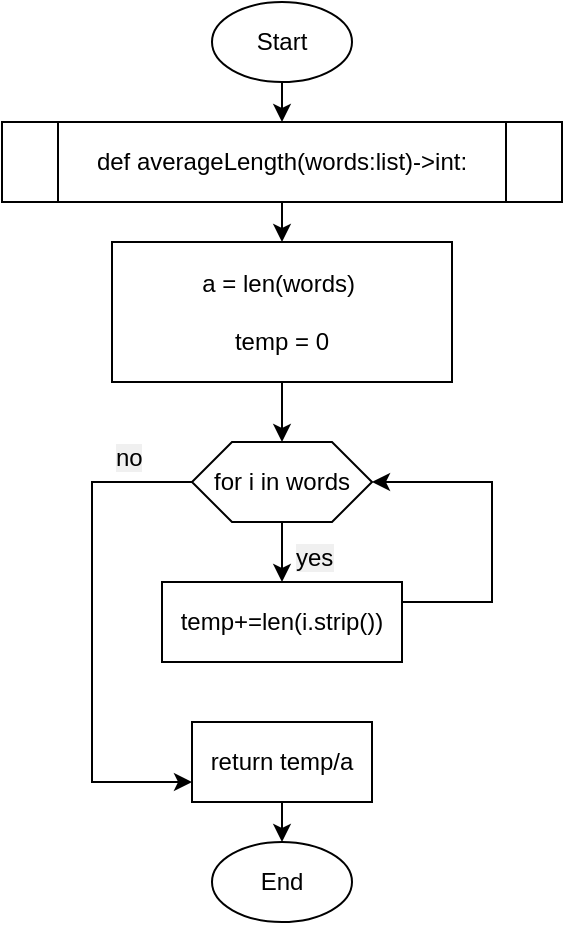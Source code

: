 <mxfile version="20.7.4" type="github" pages="18">
  <diagram id="7nk6eQPHhUL6S2deodAz" name="q17">
    <mxGraphModel dx="555" dy="566" grid="1" gridSize="10" guides="1" tooltips="1" connect="1" arrows="1" fold="1" page="1" pageScale="1" pageWidth="850" pageHeight="1100" math="0" shadow="0">
      <root>
        <mxCell id="0" />
        <mxCell id="1" parent="0" />
        <mxCell id="DHJsjrCEPJyL6oHBZEnf-4" style="edgeStyle=orthogonalEdgeStyle;rounded=0;orthogonalLoop=1;jettySize=auto;html=1;exitX=0.5;exitY=1;exitDx=0;exitDy=0;entryX=0.5;entryY=0;entryDx=0;entryDy=0;" parent="1" source="DHJsjrCEPJyL6oHBZEnf-1" target="DHJsjrCEPJyL6oHBZEnf-3" edge="1">
          <mxGeometry relative="1" as="geometry" />
        </mxCell>
        <mxCell id="DHJsjrCEPJyL6oHBZEnf-1" value="Start" style="ellipse;whiteSpace=wrap;html=1;" parent="1" vertex="1">
          <mxGeometry x="130" y="180" width="70" height="40" as="geometry" />
        </mxCell>
        <mxCell id="DHJsjrCEPJyL6oHBZEnf-2" value="End" style="ellipse;whiteSpace=wrap;html=1;" parent="1" vertex="1">
          <mxGeometry x="130" y="600" width="70" height="40" as="geometry" />
        </mxCell>
        <mxCell id="DHJsjrCEPJyL6oHBZEnf-6" style="edgeStyle=orthogonalEdgeStyle;rounded=0;orthogonalLoop=1;jettySize=auto;html=1;exitX=0.5;exitY=1;exitDx=0;exitDy=0;entryX=0.5;entryY=0;entryDx=0;entryDy=0;" parent="1" source="DHJsjrCEPJyL6oHBZEnf-3" target="DHJsjrCEPJyL6oHBZEnf-5" edge="1">
          <mxGeometry relative="1" as="geometry" />
        </mxCell>
        <mxCell id="DHJsjrCEPJyL6oHBZEnf-3" value="def averageLength(words:list)-&amp;gt;int:" style="shape=process;whiteSpace=wrap;html=1;backgroundOutline=1;" parent="1" vertex="1">
          <mxGeometry x="25" y="240" width="280" height="40" as="geometry" />
        </mxCell>
        <mxCell id="DHJsjrCEPJyL6oHBZEnf-8" style="edgeStyle=orthogonalEdgeStyle;rounded=0;orthogonalLoop=1;jettySize=auto;html=1;exitX=0.5;exitY=1;exitDx=0;exitDy=0;entryX=0.5;entryY=0;entryDx=0;entryDy=0;" parent="1" source="DHJsjrCEPJyL6oHBZEnf-5" target="DHJsjrCEPJyL6oHBZEnf-7" edge="1">
          <mxGeometry relative="1" as="geometry" />
        </mxCell>
        <mxCell id="DHJsjrCEPJyL6oHBZEnf-5" value="a = len(words)&amp;nbsp;&lt;br&gt;&lt;br&gt;temp = 0" style="rounded=0;whiteSpace=wrap;html=1;" parent="1" vertex="1">
          <mxGeometry x="80" y="300" width="170" height="70" as="geometry" />
        </mxCell>
        <mxCell id="DHJsjrCEPJyL6oHBZEnf-10" style="edgeStyle=orthogonalEdgeStyle;rounded=0;orthogonalLoop=1;jettySize=auto;html=1;exitX=0.5;exitY=1;exitDx=0;exitDy=0;entryX=0.5;entryY=0;entryDx=0;entryDy=0;" parent="1" target="DHJsjrCEPJyL6oHBZEnf-9" edge="1">
          <mxGeometry relative="1" as="geometry">
            <mxPoint x="165" y="440" as="sourcePoint" />
          </mxGeometry>
        </mxCell>
        <mxCell id="DHJsjrCEPJyL6oHBZEnf-7" value="for i in words" style="shape=hexagon;perimeter=hexagonPerimeter2;whiteSpace=wrap;html=1;fixedSize=1;" parent="1" vertex="1">
          <mxGeometry x="120" y="400" width="90" height="40" as="geometry" />
        </mxCell>
        <mxCell id="DHJsjrCEPJyL6oHBZEnf-11" style="edgeStyle=orthogonalEdgeStyle;rounded=0;orthogonalLoop=1;jettySize=auto;html=1;exitX=1;exitY=0.5;exitDx=0;exitDy=0;entryX=1;entryY=0.5;entryDx=0;entryDy=0;" parent="1" source="DHJsjrCEPJyL6oHBZEnf-9" target="DHJsjrCEPJyL6oHBZEnf-7" edge="1">
          <mxGeometry relative="1" as="geometry">
            <mxPoint x="280" y="410" as="targetPoint" />
            <Array as="points">
              <mxPoint x="270" y="480" />
              <mxPoint x="270" y="420" />
            </Array>
          </mxGeometry>
        </mxCell>
        <mxCell id="DHJsjrCEPJyL6oHBZEnf-9" value="temp+=len(i.strip())" style="rounded=0;whiteSpace=wrap;html=1;" parent="1" vertex="1">
          <mxGeometry x="105" y="470" width="120" height="40" as="geometry" />
        </mxCell>
        <mxCell id="DHJsjrCEPJyL6oHBZEnf-14" style="edgeStyle=orthogonalEdgeStyle;rounded=0;orthogonalLoop=1;jettySize=auto;html=1;exitX=0.5;exitY=1;exitDx=0;exitDy=0;entryX=0.5;entryY=0;entryDx=0;entryDy=0;" parent="1" source="DHJsjrCEPJyL6oHBZEnf-12" target="DHJsjrCEPJyL6oHBZEnf-2" edge="1">
          <mxGeometry relative="1" as="geometry" />
        </mxCell>
        <mxCell id="DHJsjrCEPJyL6oHBZEnf-12" value="return temp/a" style="rounded=0;whiteSpace=wrap;html=1;" parent="1" vertex="1">
          <mxGeometry x="120" y="540" width="90" height="40" as="geometry" />
        </mxCell>
        <mxCell id="mBDjE0Sk7IiUameBSEOG-3" value="&lt;span style=&quot;color: rgb(0, 0, 0); font-family: Helvetica; font-size: 12px; font-style: normal; font-variant-ligatures: normal; font-variant-caps: normal; font-weight: 400; letter-spacing: normal; orphans: 2; text-align: center; text-indent: 0px; text-transform: none; widows: 2; word-spacing: 0px; -webkit-text-stroke-width: 0px; background-color: rgb(240, 240, 240); text-decoration-thickness: initial; text-decoration-style: initial; text-decoration-color: initial; float: none; display: inline !important;&quot;&gt;yes&lt;/span&gt;" style="text;whiteSpace=wrap;html=1;fontSize=16;" parent="1" vertex="1">
          <mxGeometry x="170" y="440" width="30" height="30" as="geometry" />
        </mxCell>
        <mxCell id="mBDjE0Sk7IiUameBSEOG-4" value="&lt;span style=&quot;color: rgb(0, 0, 0); font-family: Helvetica; font-size: 12px; font-style: normal; font-variant-ligatures: normal; font-variant-caps: normal; font-weight: 400; letter-spacing: normal; orphans: 2; text-align: center; text-indent: 0px; text-transform: none; widows: 2; word-spacing: 0px; -webkit-text-stroke-width: 0px; background-color: rgb(240, 240, 240); text-decoration-thickness: initial; text-decoration-style: initial; text-decoration-color: initial; float: none; display: inline !important;&quot;&gt;no&lt;/span&gt;" style="text;whiteSpace=wrap;html=1;fontSize=16;" parent="1" vertex="1">
          <mxGeometry x="80" y="390" width="20" height="20" as="geometry" />
        </mxCell>
        <mxCell id="VyUiSZtGeRU632DVRyeb-3" style="edgeStyle=orthogonalEdgeStyle;rounded=0;orthogonalLoop=1;jettySize=auto;html=1;exitX=0;exitY=0.5;exitDx=0;exitDy=0;entryX=0;entryY=0.75;entryDx=0;entryDy=0;" parent="1" source="DHJsjrCEPJyL6oHBZEnf-7" target="DHJsjrCEPJyL6oHBZEnf-12" edge="1">
          <mxGeometry relative="1" as="geometry">
            <mxPoint x="25" y="510" as="sourcePoint" />
            <mxPoint x="20" y="630" as="targetPoint" />
            <Array as="points">
              <mxPoint x="70" y="420" />
              <mxPoint x="70" y="570" />
            </Array>
          </mxGeometry>
        </mxCell>
      </root>
    </mxGraphModel>
  </diagram>
  <diagram id="ww8S4pXzM7-hGQD5GAyi" name="q18">
    <mxGraphModel dx="640" dy="952" grid="0" gridSize="10" guides="1" tooltips="1" connect="1" arrows="1" fold="1" page="0" pageScale="1" pageWidth="850" pageHeight="1100" math="0" shadow="0">
      <root>
        <mxCell id="0" />
        <mxCell id="1" parent="0" />
        <mxCell id="Mk1T5Dx2PxB32cT9hqKe-3" style="edgeStyle=none;curved=1;rounded=0;orthogonalLoop=1;jettySize=auto;html=1;exitX=0.5;exitY=1;exitDx=0;exitDy=0;entryX=0.5;entryY=0;entryDx=0;entryDy=0;fontSize=12;endArrow=open;startSize=14;endSize=14;sourcePerimeterSpacing=8;targetPerimeterSpacing=8;" parent="1" source="Mk1T5Dx2PxB32cT9hqKe-1" target="Mk1T5Dx2PxB32cT9hqKe-2" edge="1">
          <mxGeometry relative="1" as="geometry" />
        </mxCell>
        <mxCell id="Mk1T5Dx2PxB32cT9hqKe-1" value="Start" style="ellipse;whiteSpace=wrap;html=1;fontSize=16;" parent="1" vertex="1">
          <mxGeometry x="155" y="-2" width="79" height="50" as="geometry" />
        </mxCell>
        <mxCell id="Mk1T5Dx2PxB32cT9hqKe-5" style="edgeStyle=none;curved=1;rounded=0;orthogonalLoop=1;jettySize=auto;html=1;exitX=0.5;exitY=1;exitDx=0;exitDy=0;entryX=0.5;entryY=0;entryDx=0;entryDy=0;fontSize=12;endArrow=open;startSize=14;endSize=14;sourcePerimeterSpacing=8;targetPerimeterSpacing=8;" parent="1" source="Mk1T5Dx2PxB32cT9hqKe-2" target="Mk1T5Dx2PxB32cT9hqKe-4" edge="1">
          <mxGeometry relative="1" as="geometry" />
        </mxCell>
        <mxCell id="Mk1T5Dx2PxB32cT9hqKe-2" value="def numberMatches(l:int, s:int)-&amp;gt;int:" style="shape=process;whiteSpace=wrap;html=1;backgroundOutline=1;fontSize=16;" parent="1" vertex="1">
          <mxGeometry x="31" y="70" width="327" height="36" as="geometry" />
        </mxCell>
        <mxCell id="Mk1T5Dx2PxB32cT9hqKe-7" style="edgeStyle=none;curved=1;rounded=0;orthogonalLoop=1;jettySize=auto;html=1;exitX=0.5;exitY=1;exitDx=0;exitDy=0;entryX=0.5;entryY=0;entryDx=0;entryDy=0;fontSize=12;endArrow=open;startSize=14;endSize=14;sourcePerimeterSpacing=8;targetPerimeterSpacing=8;" parent="1" source="Mk1T5Dx2PxB32cT9hqKe-4" target="Mk1T5Dx2PxB32cT9hqKe-6" edge="1">
          <mxGeometry relative="1" as="geometry" />
        </mxCell>
        <mxCell id="Mk1T5Dx2PxB32cT9hqKe-4" value="return l*100/s/5" style="rounded=0;whiteSpace=wrap;html=1;fontSize=16;" parent="1" vertex="1">
          <mxGeometry x="123" y="128" width="143" height="49" as="geometry" />
        </mxCell>
        <mxCell id="Mk1T5Dx2PxB32cT9hqKe-6" value="End" style="ellipse;whiteSpace=wrap;html=1;fontSize=16;" parent="1" vertex="1">
          <mxGeometry x="151.5" y="199" width="86" height="46" as="geometry" />
        </mxCell>
      </root>
    </mxGraphModel>
  </diagram>
  <diagram id="1A-EzIc6ouI7gRhSrvBv" name="q19">
    <mxGraphModel dx="800" dy="690" grid="1" gridSize="10" guides="1" tooltips="1" connect="1" arrows="1" fold="1" page="1" pageScale="1" pageWidth="850" pageHeight="1100" math="0" shadow="0">
      <root>
        <mxCell id="0" />
        <mxCell id="1" parent="0" />
        <mxCell id="P1N9-UOBOQaY3UutAbLt-1" style="edgeStyle=none;curved=1;rounded=0;orthogonalLoop=1;jettySize=auto;html=1;exitX=0.5;exitY=1;exitDx=0;exitDy=0;entryX=0.5;entryY=0;entryDx=0;entryDy=0;fontSize=12;endArrow=open;startSize=14;endSize=14;sourcePerimeterSpacing=8;targetPerimeterSpacing=8;" parent="1" source="AF1ZlzQMHiAC5fuFn0jW-1" target="AF1ZlzQMHiAC5fuFn0jW-3" edge="1">
          <mxGeometry relative="1" as="geometry" />
        </mxCell>
        <mxCell id="AF1ZlzQMHiAC5fuFn0jW-1" value="Start" style="ellipse;whiteSpace=wrap;html=1;" parent="1" vertex="1">
          <mxGeometry x="170" y="30" width="60" height="30" as="geometry" />
        </mxCell>
        <mxCell id="AF1ZlzQMHiAC5fuFn0jW-2" value="End" style="ellipse;whiteSpace=wrap;html=1;" parent="1" vertex="1">
          <mxGeometry x="170" y="620" width="60" height="30" as="geometry" />
        </mxCell>
        <mxCell id="P1N9-UOBOQaY3UutAbLt-3" style="edgeStyle=none;curved=1;rounded=0;orthogonalLoop=1;jettySize=auto;html=1;exitX=0.5;exitY=1;exitDx=0;exitDy=0;entryX=0.5;entryY=0;entryDx=0;entryDy=0;fontSize=12;endArrow=open;startSize=14;endSize=14;sourcePerimeterSpacing=8;targetPerimeterSpacing=8;" parent="1" source="AF1ZlzQMHiAC5fuFn0jW-3" target="P1N9-UOBOQaY3UutAbLt-2" edge="1">
          <mxGeometry relative="1" as="geometry" />
        </mxCell>
        <mxCell id="AF1ZlzQMHiAC5fuFn0jW-3" value="def&amp;nbsp;&lt;span style=&quot;background-color: transparent; font-family: ui-monospace, SFMono-Regular, &amp;quot;SF Mono&amp;quot;, Menlo, Consolas, &amp;quot;Liberation Mono&amp;quot;, monospace; color: rgb(36, 41, 47); font-size: 13.6px; text-align: start;&quot;&gt;get_l3tt3r(msg:str)-&amp;gt;str:&lt;/span&gt;" style="shape=process;whiteSpace=wrap;html=1;backgroundOutline=1;" parent="1" vertex="1">
          <mxGeometry x="50" y="80" width="300" height="40" as="geometry" />
        </mxCell>
        <mxCell id="P1N9-UOBOQaY3UutAbLt-5" style="edgeStyle=none;curved=1;rounded=0;orthogonalLoop=1;jettySize=auto;html=1;exitX=0.5;exitY=1;exitDx=0;exitDy=0;entryX=0.5;entryY=0;entryDx=0;entryDy=0;fontSize=12;endArrow=open;startSize=14;endSize=14;sourcePerimeterSpacing=8;targetPerimeterSpacing=8;" parent="1" source="P1N9-UOBOQaY3UutAbLt-2" target="P1N9-UOBOQaY3UutAbLt-4" edge="1">
          <mxGeometry relative="1" as="geometry" />
        </mxCell>
        <mxCell id="P1N9-UOBOQaY3UutAbLt-2" value="temp=[]&lt;br&gt;switching = {&#39;a&#39;:&#39;4&#39;,&#39;e&#39;:&#39;3&#39;,&#39;i&#39;:&#39;1&#39;,&#39;o&#39;:&#39;0&#39;,&#39; &#39;:&#39;_&#39;}" style="rounded=0;whiteSpace=wrap;html=1;fontSize=16;" parent="1" vertex="1">
          <mxGeometry x="47.5" y="150" width="305" height="50" as="geometry" />
        </mxCell>
        <mxCell id="P1N9-UOBOQaY3UutAbLt-7" style="edgeStyle=none;curved=1;rounded=0;orthogonalLoop=1;jettySize=auto;html=1;exitX=0.5;exitY=1;exitDx=0;exitDy=0;entryX=0.5;entryY=0;entryDx=0;entryDy=0;fontSize=12;endArrow=open;startSize=14;endSize=14;sourcePerimeterSpacing=8;targetPerimeterSpacing=8;" parent="1" source="P1N9-UOBOQaY3UutAbLt-4" target="P1N9-UOBOQaY3UutAbLt-6" edge="1">
          <mxGeometry relative="1" as="geometry" />
        </mxCell>
        <mxCell id="tiKtrXmLX5SXwzcwtJ5Z-7" style="edgeStyle=none;rounded=0;orthogonalLoop=1;jettySize=auto;html=1;exitX=0;exitY=0.5;exitDx=0;exitDy=0;entryX=0;entryY=0.5;entryDx=0;entryDy=0;strokeColor=#000000;fontSize=12;endArrow=none;endFill=0;startSize=14;endSize=14;sourcePerimeterSpacing=8;targetPerimeterSpacing=8;" edge="1" parent="1" source="P1N9-UOBOQaY3UutAbLt-4" target="P1N9-UOBOQaY3UutAbLt-20">
          <mxGeometry relative="1" as="geometry">
            <Array as="points">
              <mxPoint x="60" y="240" />
              <mxPoint x="60" y="575" />
            </Array>
          </mxGeometry>
        </mxCell>
        <mxCell id="P1N9-UOBOQaY3UutAbLt-4" value="for i in msg" style="shape=hexagon;perimeter=hexagonPerimeter2;whiteSpace=wrap;html=1;fixedSize=1;fontSize=16;" parent="1" vertex="1">
          <mxGeometry x="140" y="220" width="120" height="40" as="geometry" />
        </mxCell>
        <mxCell id="P1N9-UOBOQaY3UutAbLt-9" style="edgeStyle=none;curved=1;rounded=0;orthogonalLoop=1;jettySize=auto;html=1;exitX=0.5;exitY=1;exitDx=0;exitDy=0;entryX=0.5;entryY=0;entryDx=0;entryDy=0;fontSize=12;endArrow=open;startSize=14;endSize=14;sourcePerimeterSpacing=8;targetPerimeterSpacing=8;" parent="1" source="P1N9-UOBOQaY3UutAbLt-6" target="P1N9-UOBOQaY3UutAbLt-8" edge="1">
          <mxGeometry relative="1" as="geometry" />
        </mxCell>
        <mxCell id="tiKtrXmLX5SXwzcwtJ5Z-9" style="edgeStyle=none;rounded=0;orthogonalLoop=1;jettySize=auto;html=1;exitX=0;exitY=0.5;exitDx=0;exitDy=0;entryX=0;entryY=0.75;entryDx=0;entryDy=0;strokeColor=#000000;fontSize=12;endArrow=open;endFill=0;startSize=14;endSize=14;sourcePerimeterSpacing=8;targetPerimeterSpacing=8;" edge="1" parent="1" source="P1N9-UOBOQaY3UutAbLt-6" target="P1N9-UOBOQaY3UutAbLt-15">
          <mxGeometry relative="1" as="geometry">
            <Array as="points">
              <mxPoint x="80" y="330" />
              <mxPoint x="80" y="513" />
            </Array>
          </mxGeometry>
        </mxCell>
        <mxCell id="P1N9-UOBOQaY3UutAbLt-6" value="i in switching" style="rhombus;whiteSpace=wrap;html=1;fontSize=16;" parent="1" vertex="1">
          <mxGeometry x="100" y="290" width="200" height="80" as="geometry" />
        </mxCell>
        <mxCell id="P1N9-UOBOQaY3UutAbLt-12" style="edgeStyle=none;curved=1;rounded=0;orthogonalLoop=1;jettySize=auto;html=1;exitX=0.5;exitY=1;exitDx=0;exitDy=0;fontSize=12;endArrow=open;startSize=14;endSize=14;sourcePerimeterSpacing=8;targetPerimeterSpacing=8;" parent="1" source="P1N9-UOBOQaY3UutAbLt-8" edge="1">
          <mxGeometry relative="1" as="geometry">
            <mxPoint x="200.235" y="490" as="targetPoint" />
          </mxGeometry>
        </mxCell>
        <mxCell id="P1N9-UOBOQaY3UutAbLt-8" value="i = switching[i]" style="rounded=0;whiteSpace=wrap;html=1;fontSize=16;" parent="1" vertex="1">
          <mxGeometry x="120" y="400" width="160" height="40" as="geometry" />
        </mxCell>
        <mxCell id="tiKtrXmLX5SXwzcwtJ5Z-10" style="edgeStyle=none;rounded=0;orthogonalLoop=1;jettySize=auto;html=1;exitX=1;exitY=0.5;exitDx=0;exitDy=0;entryX=1;entryY=0.5;entryDx=0;entryDy=0;strokeColor=#000000;fontSize=12;endArrow=open;endFill=0;startSize=14;endSize=14;sourcePerimeterSpacing=8;targetPerimeterSpacing=8;" edge="1" parent="1" source="P1N9-UOBOQaY3UutAbLt-15" target="P1N9-UOBOQaY3UutAbLt-4">
          <mxGeometry relative="1" as="geometry">
            <Array as="points">
              <mxPoint x="320" y="505" />
              <mxPoint x="320" y="240" />
            </Array>
          </mxGeometry>
        </mxCell>
        <mxCell id="P1N9-UOBOQaY3UutAbLt-15" value="temp+=1" style="rounded=0;whiteSpace=wrap;html=1;fontSize=16;" parent="1" vertex="1">
          <mxGeometry x="150" y="490" width="100" height="30" as="geometry" />
        </mxCell>
        <mxCell id="P1N9-UOBOQaY3UutAbLt-23" style="edgeStyle=none;curved=1;rounded=0;orthogonalLoop=1;jettySize=auto;html=1;exitX=0.5;exitY=1;exitDx=0;exitDy=0;entryX=0.5;entryY=0;entryDx=0;entryDy=0;fontSize=12;endArrow=open;startSize=14;endSize=14;sourcePerimeterSpacing=8;targetPerimeterSpacing=8;" parent="1" source="P1N9-UOBOQaY3UutAbLt-20" target="AF1ZlzQMHiAC5fuFn0jW-2" edge="1">
          <mxGeometry relative="1" as="geometry" />
        </mxCell>
        <mxCell id="P1N9-UOBOQaY3UutAbLt-20" value="return &#39;&#39;.join(temp)" style="rounded=0;whiteSpace=wrap;html=1;fontSize=16;" parent="1" vertex="1">
          <mxGeometry x="120" y="560" width="160" height="30" as="geometry" />
        </mxCell>
        <mxCell id="tiKtrXmLX5SXwzcwtJ5Z-1" value="&lt;span style=&quot;background-color: rgb(230, 230, 230);&quot;&gt;yes&lt;/span&gt;" style="text;html=1;align=center;verticalAlign=middle;resizable=0;points=[];autosize=1;strokeColor=none;fillColor=none;fontSize=16;" vertex="1" parent="1">
          <mxGeometry x="200" y="260" width="50" height="30" as="geometry" />
        </mxCell>
        <mxCell id="tiKtrXmLX5SXwzcwtJ5Z-2" value="&lt;span style=&quot;background-color: rgb(230, 230, 230);&quot;&gt;no&lt;/span&gt;" style="text;html=1;align=center;verticalAlign=middle;resizable=0;points=[];autosize=1;strokeColor=none;fillColor=none;fontSize=16;" vertex="1" parent="1">
          <mxGeometry x="70" y="370" width="40" height="30" as="geometry" />
        </mxCell>
        <mxCell id="tiKtrXmLX5SXwzcwtJ5Z-5" value="&lt;span style=&quot;background-color: rgb(230, 230, 230);&quot;&gt;yes&lt;/span&gt;" style="text;html=1;align=center;verticalAlign=middle;resizable=0;points=[];autosize=1;strokeColor=none;fillColor=none;fontSize=16;" vertex="1" parent="1">
          <mxGeometry x="200" y="370" width="50" height="30" as="geometry" />
        </mxCell>
        <mxCell id="tiKtrXmLX5SXwzcwtJ5Z-6" value="&lt;span style=&quot;background-color: rgb(230, 230, 230);&quot;&gt;no&lt;/span&gt;" style="text;html=1;align=center;verticalAlign=middle;resizable=0;points=[];autosize=1;strokeColor=none;fillColor=none;fontSize=16;" vertex="1" parent="1">
          <mxGeometry x="90" y="240" width="40" height="30" as="geometry" />
        </mxCell>
      </root>
    </mxGraphModel>
  </diagram>
  <diagram id="04Q3qauctA9F1k5UnZdE" name="q-20F">
    <mxGraphModel dx="2600" dy="1840" grid="0" gridSize="10" guides="1" tooltips="1" connect="1" arrows="1" fold="1" page="0" pageScale="1" pageWidth="850" pageHeight="1100" math="0" shadow="0">
      <root>
        <mxCell id="0" />
        <mxCell id="1" parent="0" />
        <mxCell id="bDPFwyZus7LavD1mCPHC-4" style="edgeStyle=none;curved=1;rounded=0;orthogonalLoop=1;jettySize=auto;html=1;exitX=0.5;exitY=1;exitDx=0;exitDy=0;entryX=0.5;entryY=0;entryDx=0;entryDy=0;fontSize=12;endArrow=open;startSize=14;endSize=14;sourcePerimeterSpacing=8;targetPerimeterSpacing=8;" parent="1" source="bDPFwyZus7LavD1mCPHC-1" target="bDPFwyZus7LavD1mCPHC-3" edge="1">
          <mxGeometry relative="1" as="geometry" />
        </mxCell>
        <mxCell id="bDPFwyZus7LavD1mCPHC-1" value="Start" style="ellipse;whiteSpace=wrap;html=1;fontSize=16;" parent="1" vertex="1">
          <mxGeometry x="266" y="43" width="84" height="41" as="geometry" />
        </mxCell>
        <mxCell id="bDPFwyZus7LavD1mCPHC-2" value="End" style="ellipse;whiteSpace=wrap;html=1;fontSize=16;" parent="1" vertex="1">
          <mxGeometry x="266" y="1103" width="84" height="41" as="geometry" />
        </mxCell>
        <mxCell id="bDPFwyZus7LavD1mCPHC-7" style="edgeStyle=none;curved=1;rounded=0;orthogonalLoop=1;jettySize=auto;html=1;exitX=0.5;exitY=1;exitDx=0;exitDy=0;entryX=0.5;entryY=0;entryDx=0;entryDy=0;fontSize=12;endArrow=open;startSize=14;endSize=14;sourcePerimeterSpacing=8;targetPerimeterSpacing=8;" parent="1" source="bDPFwyZus7LavD1mCPHC-3" target="bDPFwyZus7LavD1mCPHC-5" edge="1">
          <mxGeometry relative="1" as="geometry" />
        </mxCell>
        <mxCell id="bDPFwyZus7LavD1mCPHC-3" value="def get_truth()" style="shape=process;whiteSpace=wrap;html=1;backgroundOutline=1;fontSize=16;" parent="1" vertex="1">
          <mxGeometry x="235.5" y="113" width="145" height="33" as="geometry" />
        </mxCell>
        <mxCell id="bDPFwyZus7LavD1mCPHC-10" style="edgeStyle=none;curved=1;rounded=0;orthogonalLoop=1;jettySize=auto;html=1;exitX=0.5;exitY=1;exitDx=0;exitDy=0;entryX=0.5;entryY=0;entryDx=0;entryDy=0;fontSize=12;endArrow=open;startSize=14;endSize=14;sourcePerimeterSpacing=8;targetPerimeterSpacing=8;" parent="1" source="bDPFwyZus7LavD1mCPHC-5" target="bDPFwyZus7LavD1mCPHC-9" edge="1">
          <mxGeometry relative="1" as="geometry" />
        </mxCell>
        <mxCell id="bDPFwyZus7LavD1mCPHC-5" value="i=0&lt;br&gt;output = &quot;| A | B | C |&quot;&lt;br&gt;A,B,C = False, False, False&lt;br&gt;temp=1" style="rounded=0;whiteSpace=wrap;html=1;fontSize=16;" parent="1" vertex="1">
          <mxGeometry x="189.5" y="175" width="237" height="86" as="geometry" />
        </mxCell>
        <mxCell id="bDPFwyZus7LavD1mCPHC-13" style="edgeStyle=none;curved=1;rounded=0;orthogonalLoop=1;jettySize=auto;html=1;exitX=0.5;exitY=1;exitDx=0;exitDy=0;entryX=0.5;entryY=0;entryDx=0;entryDy=0;fontSize=12;endArrow=open;startSize=14;endSize=14;sourcePerimeterSpacing=8;targetPerimeterSpacing=8;" parent="1" source="bDPFwyZus7LavD1mCPHC-9" target="bDPFwyZus7LavD1mCPHC-11" edge="1">
          <mxGeometry relative="1" as="geometry" />
        </mxCell>
        <mxCell id="L0rVz2OAIj9TMC0a7SYw-5" style="edgeStyle=none;rounded=0;orthogonalLoop=1;jettySize=auto;html=1;exitX=0;exitY=0.5;exitDx=0;exitDy=0;entryX=0;entryY=0.5;entryDx=0;entryDy=0;fontSize=12;endArrow=open;startSize=14;endSize=14;sourcePerimeterSpacing=8;targetPerimeterSpacing=8;" edge="1" parent="1" source="bDPFwyZus7LavD1mCPHC-9" target="bDPFwyZus7LavD1mCPHC-39">
          <mxGeometry relative="1" as="geometry">
            <Array as="points">
              <mxPoint x="-28" y="306" />
              <mxPoint x="-28" y="1037" />
            </Array>
          </mxGeometry>
        </mxCell>
        <mxCell id="bDPFwyZus7LavD1mCPHC-9" value="for i in range(8)" style="shape=hexagon;perimeter=hexagonPerimeter2;whiteSpace=wrap;html=1;fixedSize=1;fontSize=16;" parent="1" vertex="1">
          <mxGeometry x="239" y="290" width="138" height="32" as="geometry" />
        </mxCell>
        <mxCell id="bDPFwyZus7LavD1mCPHC-15" style="edgeStyle=none;curved=1;rounded=0;orthogonalLoop=1;jettySize=auto;html=1;exitX=0.5;exitY=1;exitDx=0;exitDy=0;entryX=0.5;entryY=0;entryDx=0;entryDy=0;fontSize=12;endArrow=open;startSize=14;endSize=14;sourcePerimeterSpacing=8;targetPerimeterSpacing=8;" parent="1" source="bDPFwyZus7LavD1mCPHC-11" target="bDPFwyZus7LavD1mCPHC-14" edge="1">
          <mxGeometry relative="1" as="geometry" />
        </mxCell>
        <mxCell id="bDPFwyZus7LavD1mCPHC-11" value="&lt;div&gt;output += &#39;\n| &#39; + str(int(A)) + &#39; | &#39; + str(int(B)) + &#39; | &#39; + str(int(C)) + &#39; |&#39;&lt;/div&gt;" style="rounded=0;whiteSpace=wrap;html=1;fontSize=16;" parent="1" vertex="1">
          <mxGeometry x="58" y="353" width="500" height="43" as="geometry" />
        </mxCell>
        <mxCell id="bDPFwyZus7LavD1mCPHC-17" style="edgeStyle=none;curved=1;rounded=0;orthogonalLoop=1;jettySize=auto;html=1;exitX=0.5;exitY=1;exitDx=0;exitDy=0;entryX=0.5;entryY=0;entryDx=0;entryDy=0;fontSize=12;endArrow=open;startSize=14;endSize=14;sourcePerimeterSpacing=8;targetPerimeterSpacing=8;" parent="1" source="bDPFwyZus7LavD1mCPHC-14" target="bDPFwyZus7LavD1mCPHC-16" edge="1">
          <mxGeometry relative="1" as="geometry" />
        </mxCell>
        <mxCell id="L0rVz2OAIj9TMC0a7SYw-6" style="edgeStyle=none;rounded=0;orthogonalLoop=1;jettySize=auto;html=1;exitX=0;exitY=0.5;exitDx=0;exitDy=0;entryX=0;entryY=0;entryDx=0;entryDy=0;fontSize=12;endArrow=open;startSize=14;endSize=14;sourcePerimeterSpacing=8;targetPerimeterSpacing=8;" edge="1" parent="1" source="bDPFwyZus7LavD1mCPHC-14" target="bDPFwyZus7LavD1mCPHC-18">
          <mxGeometry relative="1" as="geometry">
            <Array as="points">
              <mxPoint x="196" y="660" />
            </Array>
          </mxGeometry>
        </mxCell>
        <mxCell id="bDPFwyZus7LavD1mCPHC-14" value="temp&amp;gt;0 and temp%4==0" style="rhombus;whiteSpace=wrap;html=1;fontSize=16;" parent="1" vertex="1">
          <mxGeometry x="195.5" y="425" width="225" height="110" as="geometry" />
        </mxCell>
        <mxCell id="bDPFwyZus7LavD1mCPHC-19" style="edgeStyle=none;curved=1;rounded=0;orthogonalLoop=1;jettySize=auto;html=1;exitX=0.5;exitY=1;exitDx=0;exitDy=0;entryX=0.5;entryY=0;entryDx=0;entryDy=0;fontSize=12;endArrow=open;startSize=14;endSize=14;sourcePerimeterSpacing=8;targetPerimeterSpacing=8;" parent="1" source="bDPFwyZus7LavD1mCPHC-16" target="bDPFwyZus7LavD1mCPHC-18" edge="1">
          <mxGeometry relative="1" as="geometry" />
        </mxCell>
        <mxCell id="bDPFwyZus7LavD1mCPHC-16" value="A = not A" style="rounded=0;whiteSpace=wrap;html=1;fontSize=16;" parent="1" vertex="1">
          <mxGeometry x="260.5" y="561" width="95" height="45" as="geometry" />
        </mxCell>
        <mxCell id="bDPFwyZus7LavD1mCPHC-22" style="edgeStyle=none;curved=1;rounded=0;orthogonalLoop=1;jettySize=auto;html=1;exitX=0.5;exitY=1;exitDx=0;exitDy=0;entryX=0.5;entryY=0;entryDx=0;entryDy=0;fontSize=12;endArrow=open;startSize=14;endSize=14;sourcePerimeterSpacing=8;targetPerimeterSpacing=8;" parent="1" source="bDPFwyZus7LavD1mCPHC-18" target="bDPFwyZus7LavD1mCPHC-20" edge="1">
          <mxGeometry relative="1" as="geometry" />
        </mxCell>
        <mxCell id="L0rVz2OAIj9TMC0a7SYw-7" style="edgeStyle=none;rounded=0;orthogonalLoop=1;jettySize=auto;html=1;exitX=0;exitY=0.5;exitDx=0;exitDy=0;entryX=0;entryY=0.5;entryDx=0;entryDy=0;fontSize=12;endArrow=open;startSize=14;endSize=14;sourcePerimeterSpacing=8;targetPerimeterSpacing=8;" edge="1" parent="1" source="bDPFwyZus7LavD1mCPHC-18" target="bDPFwyZus7LavD1mCPHC-23">
          <mxGeometry relative="1" as="geometry">
            <Array as="points">
              <mxPoint x="196" y="875" />
            </Array>
          </mxGeometry>
        </mxCell>
        <mxCell id="bDPFwyZus7LavD1mCPHC-18" value="temp&amp;gt;0 and temp%2==0" style="rhombus;whiteSpace=wrap;html=1;fontSize=16;" parent="1" vertex="1">
          <mxGeometry x="195.5" y="632" width="225" height="110" as="geometry" />
        </mxCell>
        <mxCell id="bDPFwyZus7LavD1mCPHC-33" style="edgeStyle=none;curved=1;rounded=0;orthogonalLoop=1;jettySize=auto;html=1;exitX=0.5;exitY=1;exitDx=0;exitDy=0;entryX=0.5;entryY=0;entryDx=0;entryDy=0;fontSize=12;endArrow=open;startSize=14;endSize=14;sourcePerimeterSpacing=8;targetPerimeterSpacing=8;" parent="1" source="bDPFwyZus7LavD1mCPHC-20" target="bDPFwyZus7LavD1mCPHC-23" edge="1">
          <mxGeometry relative="1" as="geometry" />
        </mxCell>
        <mxCell id="bDPFwyZus7LavD1mCPHC-20" value="B = not B" style="rounded=0;whiteSpace=wrap;html=1;fontSize=16;" parent="1" vertex="1">
          <mxGeometry x="260.5" y="768" width="95" height="45" as="geometry" />
        </mxCell>
        <mxCell id="L0rVz2OAIj9TMC0a7SYw-3" style="edgeStyle=none;rounded=0;orthogonalLoop=1;jettySize=auto;html=1;exitX=0.5;exitY=1;exitDx=0;exitDy=0;entryX=0.5;entryY=0;entryDx=0;entryDy=0;fontSize=12;endArrow=open;startSize=14;endSize=14;sourcePerimeterSpacing=8;targetPerimeterSpacing=8;" edge="1" parent="1" source="bDPFwyZus7LavD1mCPHC-23" target="L0rVz2OAIj9TMC0a7SYw-2">
          <mxGeometry relative="1" as="geometry" />
        </mxCell>
        <mxCell id="bDPFwyZus7LavD1mCPHC-23" value="C = not C" style="rounded=0;whiteSpace=wrap;html=1;fontSize=16;" parent="1" vertex="1">
          <mxGeometry x="258" y="850" width="100" height="51" as="geometry" />
        </mxCell>
        <mxCell id="bDPFwyZus7LavD1mCPHC-26" value="yes" style="text;html=1;align=center;verticalAlign=middle;resizable=0;points=[];autosize=1;strokeColor=none;fillColor=none;fontSize=16;" parent="1" vertex="1">
          <mxGeometry x="315" y="530" width="43" height="31" as="geometry" />
        </mxCell>
        <mxCell id="bDPFwyZus7LavD1mCPHC-28" value="yes" style="text;html=1;align=center;verticalAlign=middle;resizable=0;points=[];autosize=1;strokeColor=none;fillColor=none;fontSize=16;" parent="1" vertex="1">
          <mxGeometry x="310" y="739" width="43" height="31" as="geometry" />
        </mxCell>
        <mxCell id="bDPFwyZus7LavD1mCPHC-31" value="no" style="text;html=1;align=center;verticalAlign=middle;resizable=0;points=[];autosize=1;strokeColor=none;fillColor=none;fontSize=16;" parent="1" vertex="1">
          <mxGeometry x="153.5" y="561" width="36" height="31" as="geometry" />
        </mxCell>
        <mxCell id="bDPFwyZus7LavD1mCPHC-36" value="no" style="text;html=1;align=center;verticalAlign=middle;resizable=0;points=[];autosize=1;strokeColor=none;fillColor=none;fontSize=16;" parent="1" vertex="1">
          <mxGeometry x="153.5" y="761" width="36" height="31" as="geometry" />
        </mxCell>
        <mxCell id="L0rVz2OAIj9TMC0a7SYw-8" style="edgeStyle=none;rounded=0;orthogonalLoop=1;jettySize=auto;html=1;exitX=0.5;exitY=1;exitDx=0;exitDy=0;entryX=0.5;entryY=0;entryDx=0;entryDy=0;fontSize=12;endArrow=open;startSize=14;endSize=14;sourcePerimeterSpacing=8;targetPerimeterSpacing=8;" edge="1" parent="1" source="bDPFwyZus7LavD1mCPHC-39" target="bDPFwyZus7LavD1mCPHC-2">
          <mxGeometry relative="1" as="geometry" />
        </mxCell>
        <mxCell id="bDPFwyZus7LavD1mCPHC-39" value="return output" style="rounded=0;whiteSpace=wrap;html=1;fontSize=16;" parent="1" vertex="1">
          <mxGeometry x="248" y="1007" width="120" height="60" as="geometry" />
        </mxCell>
        <mxCell id="L0rVz2OAIj9TMC0a7SYw-1" value="yes" style="text;html=1;align=center;verticalAlign=middle;resizable=0;points=[];autosize=1;strokeColor=none;fillColor=none;fontSize=16;" vertex="1" parent="1">
          <mxGeometry x="315" y="322" width="43" height="31" as="geometry" />
        </mxCell>
        <mxCell id="L0rVz2OAIj9TMC0a7SYw-4" style="edgeStyle=none;rounded=0;orthogonalLoop=1;jettySize=auto;html=1;exitX=1;exitY=0.5;exitDx=0;exitDy=0;entryX=1;entryY=0.5;entryDx=0;entryDy=0;fontSize=12;endArrow=open;startSize=14;endSize=14;sourcePerimeterSpacing=8;targetPerimeterSpacing=8;" edge="1" parent="1" source="L0rVz2OAIj9TMC0a7SYw-2" target="bDPFwyZus7LavD1mCPHC-9">
          <mxGeometry relative="1" as="geometry">
            <Array as="points">
              <mxPoint x="700" y="953" />
              <mxPoint x="700" y="306" />
            </Array>
          </mxGeometry>
        </mxCell>
        <mxCell id="L0rVz2OAIj9TMC0a7SYw-2" value="temp+=1" style="rounded=0;whiteSpace=wrap;html=1;fontSize=16;" vertex="1" parent="1">
          <mxGeometry x="258" y="928" width="100" height="51" as="geometry" />
        </mxCell>
      </root>
    </mxGraphModel>
  </diagram>
  <diagram id="SJTcWTLhVjZ3c-Js2evc" name="q-20C">
    <mxGraphModel dx="619" dy="634" grid="0" gridSize="10" guides="1" tooltips="1" connect="1" arrows="1" fold="1" page="0" pageScale="1" pageWidth="850" pageHeight="1100" math="0" shadow="0">
      <root>
        <mxCell id="0" />
        <mxCell id="1" parent="0" />
      </root>
    </mxGraphModel>
  </diagram>
  <diagram id="2vntl6B_57Smy4axP0er" name="q-19C">
    <mxGraphModel dx="1164" dy="1004" grid="0" gridSize="10" guides="1" tooltips="1" connect="1" arrows="1" fold="1" page="0" pageScale="1" pageWidth="850" pageHeight="1100" math="0" shadow="0">
      <root>
        <mxCell id="0" />
        <mxCell id="1" parent="0" />
        <mxCell id="5XNlDfBwk1xD3U-OV7iB-1" value="B" style="text;html=1;align=center;verticalAlign=middle;resizable=0;points=[];autosize=1;strokeColor=none;fillColor=none;fontSize=16;" parent="1" vertex="1">
          <mxGeometry x="11" y="97" width="29" height="31" as="geometry" />
        </mxCell>
        <mxCell id="5XNlDfBwk1xD3U-OV7iB-2" value="A" style="text;html=1;align=center;verticalAlign=middle;resizable=0;points=[];autosize=1;strokeColor=none;fillColor=none;fontSize=16;" parent="1" vertex="1">
          <mxGeometry x="11" y="45" width="29" height="31" as="geometry" />
        </mxCell>
        <mxCell id="5XNlDfBwk1xD3U-OV7iB-4" value="C" style="text;html=1;align=center;verticalAlign=middle;resizable=0;points=[];autosize=1;strokeColor=none;fillColor=none;fontSize=16;" parent="1" vertex="1">
          <mxGeometry x="10.5" y="190" width="30" height="31" as="geometry" />
        </mxCell>
        <mxCell id="5XNlDfBwk1xD3U-OV7iB-5" value="" style="shape=xor;whiteSpace=wrap;html=1;fontSize=16;" parent="1" vertex="1">
          <mxGeometry x="130" y="158" width="60" height="80" as="geometry" />
        </mxCell>
        <mxCell id="5XNlDfBwk1xD3U-OV7iB-6" value="" style="shape=or;whiteSpace=wrap;html=1;fontSize=16;" parent="1" vertex="1">
          <mxGeometry x="119" y="45" width="60" height="80" as="geometry" />
        </mxCell>
        <mxCell id="5XNlDfBwk1xD3U-OV7iB-10" value="" style="endArrow=none;html=1;rounded=0;fontSize=12;startSize=14;endSize=14;targetPerimeterSpacing=8;curved=1;exitX=1.035;exitY=0.476;exitDx=0;exitDy=0;exitPerimeter=0;startArrow=none;" parent="1" source="5XNlDfBwk1xD3U-OV7iB-2" edge="1">
          <mxGeometry width="50" height="50" relative="1" as="geometry">
            <mxPoint x="201" y="198" as="sourcePoint" />
            <mxPoint x="118" y="60" as="targetPoint" />
          </mxGeometry>
        </mxCell>
        <mxCell id="5XNlDfBwk1xD3U-OV7iB-11" value="" style="endArrow=none;html=1;rounded=0;fontSize=12;startSize=14;endSize=14;targetPerimeterSpacing=8;curved=1;exitX=1.095;exitY=0.474;exitDx=0;exitDy=0;exitPerimeter=0;startArrow=none;entryX=-0.007;entryY=0.879;entryDx=0;entryDy=0;entryPerimeter=0;" parent="1" source="5XNlDfBwk1xD3U-OV7iB-23" target="5XNlDfBwk1xD3U-OV7iB-6" edge="1">
          <mxGeometry width="50" height="50" relative="1" as="geometry">
            <mxPoint x="40.505" y="115.004" as="sourcePoint" />
            <mxPoint x="102.75" y="115.31" as="targetPoint" />
          </mxGeometry>
        </mxCell>
        <mxCell id="5XNlDfBwk1xD3U-OV7iB-17" value="" style="endArrow=none;html=1;rounded=0;fontSize=12;startSize=14;endSize=14;sourcePerimeterSpacing=8;targetPerimeterSpacing=8;curved=1;" parent="1" edge="1">
          <mxGeometry width="50" height="50" relative="1" as="geometry">
            <mxPoint x="179" y="84.75" as="sourcePoint" />
            <mxPoint x="287" y="85" as="targetPoint" />
          </mxGeometry>
        </mxCell>
        <mxCell id="5XNlDfBwk1xD3U-OV7iB-23" value="" style="ellipse;whiteSpace=wrap;html=1;aspect=fixed;fontSize=16;fillColor=#000000;rotation=15;" parent="1" vertex="1">
          <mxGeometry x="67" y="111" width="7" height="7" as="geometry" />
        </mxCell>
        <mxCell id="5XNlDfBwk1xD3U-OV7iB-24" value="" style="endArrow=none;html=1;rounded=0;fontSize=12;startSize=14;endSize=14;sourcePerimeterSpacing=8;curved=1;exitX=1.095;exitY=0.474;exitDx=0;exitDy=0;exitPerimeter=0;" parent="1" target="5XNlDfBwk1xD3U-OV7iB-23" edge="1">
          <mxGeometry width="50" height="50" relative="1" as="geometry">
            <mxPoint x="40.505" y="115.004" as="sourcePoint" />
            <mxPoint x="102.75" y="115.31" as="targetPoint" />
          </mxGeometry>
        </mxCell>
        <mxCell id="5XNlDfBwk1xD3U-OV7iB-25" value="" style="endArrow=none;html=1;rounded=0;fontSize=12;startSize=14;endSize=14;targetPerimeterSpacing=8;curved=1;entryX=0.238;entryY=0.599;entryDx=0;entryDy=0;entryPerimeter=0;startArrow=none;" parent="1" source="5XNlDfBwk1xD3U-OV7iB-38" target="5XNlDfBwk1xD3U-OV7iB-5" edge="1">
          <mxGeometry width="50" height="50" relative="1" as="geometry">
            <mxPoint x="40.5" y="206" as="sourcePoint" />
            <mxPoint x="116" y="206" as="targetPoint" />
          </mxGeometry>
        </mxCell>
        <mxCell id="5XNlDfBwk1xD3U-OV7iB-26" value="" style="endArrow=none;html=1;fontSize=12;startSize=14;endSize=14;sourcePerimeterSpacing=8;targetPerimeterSpacing=8;rounded=0;noJump=0;" parent="1" edge="1">
          <mxGeometry width="50" height="50" relative="1" as="geometry">
            <mxPoint x="70.37" y="114" as="sourcePoint" />
            <mxPoint x="71" y="182" as="targetPoint" />
          </mxGeometry>
        </mxCell>
        <mxCell id="5XNlDfBwk1xD3U-OV7iB-27" value="" style="endArrow=none;html=1;rounded=0;fontSize=12;startSize=14;endSize=14;sourcePerimeterSpacing=8;targetPerimeterSpacing=8;curved=1;entryX=0.2;entryY=0.295;entryDx=0;entryDy=0;entryPerimeter=0;" parent="1" target="5XNlDfBwk1xD3U-OV7iB-5" edge="1">
          <mxGeometry width="50" height="50" relative="1" as="geometry">
            <mxPoint x="71" y="182" as="sourcePoint" />
            <mxPoint x="81" y="192" as="targetPoint" />
          </mxGeometry>
        </mxCell>
        <mxCell id="5XNlDfBwk1xD3U-OV7iB-28" value="AB" style="text;strokeColor=none;fillColor=none;html=1;align=center;verticalAlign=middle;whiteSpace=wrap;rounded=0;fontSize=16;" parent="1" vertex="1">
          <mxGeometry x="185" y="62" width="60" height="30" as="geometry" />
        </mxCell>
        <mxCell id="5XNlDfBwk1xD3U-OV7iB-29" value="" style="endArrow=none;html=1;rounded=0;fontSize=12;startSize=14;endSize=14;sourcePerimeterSpacing=8;targetPerimeterSpacing=8;curved=1;" parent="1" edge="1">
          <mxGeometry width="50" height="50" relative="1" as="geometry">
            <mxPoint x="190" y="196" as="sourcePoint" />
            <mxPoint x="288" y="196.5" as="targetPoint" />
          </mxGeometry>
        </mxCell>
        <mxCell id="5XNlDfBwk1xD3U-OV7iB-30" value="not(B+C)" style="text;strokeColor=none;fillColor=none;html=1;align=center;verticalAlign=middle;whiteSpace=wrap;rounded=0;fontSize=16;" parent="1" vertex="1">
          <mxGeometry x="212" y="169" width="69" height="30" as="geometry" />
        </mxCell>
        <mxCell id="5XNlDfBwk1xD3U-OV7iB-31" value="" style="ellipse;whiteSpace=wrap;html=1;aspect=fixed;fontSize=16;fillColor=#FFFFFF;" parent="1" vertex="1">
          <mxGeometry x="190" y="188" width="16" height="16" as="geometry" />
        </mxCell>
        <mxCell id="5XNlDfBwk1xD3U-OV7iB-18" value="" style="ellipse;whiteSpace=wrap;html=1;aspect=fixed;fontSize=16;fillColor=#000000;rotation=15;" parent="1" vertex="1">
          <mxGeometry x="82" y="55" width="7" height="7" as="geometry" />
        </mxCell>
        <mxCell id="5XNlDfBwk1xD3U-OV7iB-38" value="" style="ellipse;whiteSpace=wrap;html=1;aspect=fixed;fontSize=16;fillColor=#000000;rotation=15;" parent="1" vertex="1">
          <mxGeometry x="67" y="202" width="7" height="7" as="geometry" />
        </mxCell>
        <mxCell id="5XNlDfBwk1xD3U-OV7iB-39" value="" style="endArrow=none;html=1;rounded=0;fontSize=12;startSize=14;endSize=14;sourcePerimeterSpacing=8;curved=1;entryX=0.238;entryY=0.599;entryDx=0;entryDy=0;entryPerimeter=0;" parent="1" target="5XNlDfBwk1xD3U-OV7iB-38" edge="1">
          <mxGeometry width="50" height="50" relative="1" as="geometry">
            <mxPoint x="40.5" y="206" as="sourcePoint" />
            <mxPoint x="144.28" y="205.92" as="targetPoint" />
          </mxGeometry>
        </mxCell>
        <mxCell id="5XNlDfBwk1xD3U-OV7iB-40" value="" style="endArrow=none;html=1;rounded=0;fontSize=12;startSize=14;endSize=14;sourcePerimeterSpacing=8;targetPerimeterSpacing=8;curved=1;" parent="1" edge="1">
          <mxGeometry width="50" height="50" relative="1" as="geometry">
            <mxPoint x="85.18" y="60" as="sourcePoint" />
            <mxPoint x="86" y="307" as="targetPoint" />
          </mxGeometry>
        </mxCell>
        <mxCell id="5XNlDfBwk1xD3U-OV7iB-41" value="" style="endArrow=none;html=1;rounded=0;fontSize=12;startSize=14;endSize=14;sourcePerimeterSpacing=8;targetPerimeterSpacing=8;curved=1;" parent="1" edge="1">
          <mxGeometry width="50" height="50" relative="1" as="geometry">
            <mxPoint x="70.09" y="204.0" as="sourcePoint" />
            <mxPoint x="70" y="339" as="targetPoint" />
          </mxGeometry>
        </mxCell>
        <mxCell id="5XNlDfBwk1xD3U-OV7iB-42" value="" style="endArrow=none;html=1;rounded=0;fontSize=12;startSize=14;endSize=14;targetPerimeterSpacing=8;curved=1;startArrow=none;" parent="1" source="5XNlDfBwk1xD3U-OV7iB-53" edge="1">
          <mxGeometry width="50" height="50" relative="1" as="geometry">
            <mxPoint x="85" y="307.4" as="sourcePoint" />
            <mxPoint x="156" y="307" as="targetPoint" />
          </mxGeometry>
        </mxCell>
        <mxCell id="5XNlDfBwk1xD3U-OV7iB-43" value="" style="endArrow=none;html=1;rounded=0;fontSize=12;startSize=14;endSize=14;targetPerimeterSpacing=8;curved=1;startArrow=none;" parent="1" source="5XNlDfBwk1xD3U-OV7iB-59" edge="1">
          <mxGeometry width="50" height="50" relative="1" as="geometry">
            <mxPoint x="70" y="338.4" as="sourcePoint" />
            <mxPoint x="159" y="338" as="targetPoint" />
          </mxGeometry>
        </mxCell>
        <mxCell id="5XNlDfBwk1xD3U-OV7iB-44" value="" style="ellipse;whiteSpace=wrap;html=1;aspect=fixed;fontSize=16;fillColor=#000000;rotation=15;" parent="1" vertex="1">
          <mxGeometry x="100" y="111" width="7" height="7" as="geometry" />
        </mxCell>
        <mxCell id="5XNlDfBwk1xD3U-OV7iB-46" value="" style="endArrow=none;html=1;rounded=0;fontSize=12;startSize=14;endSize=14;sourcePerimeterSpacing=8;targetPerimeterSpacing=8;curved=1;" parent="1" edge="1">
          <mxGeometry width="50" height="50" relative="1" as="geometry">
            <mxPoint x="103.18" y="114.0" as="sourcePoint" />
            <mxPoint x="104" y="270" as="targetPoint" />
          </mxGeometry>
        </mxCell>
        <mxCell id="5XNlDfBwk1xD3U-OV7iB-48" value="" style="shape=or;whiteSpace=wrap;html=1;fontSize=16;" parent="1" vertex="1">
          <mxGeometry x="155" y="281" width="60" height="80" as="geometry" />
        </mxCell>
        <mxCell id="5XNlDfBwk1xD3U-OV7iB-53" value="" style="ellipse;whiteSpace=wrap;html=1;aspect=fixed;fontSize=16;fillColor=#FFFFFF;" parent="1" vertex="1">
          <mxGeometry x="126" y="302.5" width="10" height="10" as="geometry" />
        </mxCell>
        <mxCell id="5XNlDfBwk1xD3U-OV7iB-56" value="" style="endArrow=none;html=1;rounded=0;fontSize=12;startSize=14;endSize=14;sourcePerimeterSpacing=8;curved=1;" parent="1" target="5XNlDfBwk1xD3U-OV7iB-53" edge="1">
          <mxGeometry width="50" height="50" relative="1" as="geometry">
            <mxPoint x="85" y="307.4" as="sourcePoint" />
            <mxPoint x="156" y="307" as="targetPoint" />
          </mxGeometry>
        </mxCell>
        <mxCell id="5XNlDfBwk1xD3U-OV7iB-8" value="" style="triangle;whiteSpace=wrap;html=1;fontSize=16;" parent="1" vertex="1">
          <mxGeometry x="107" y="295" width="19" height="25" as="geometry" />
        </mxCell>
        <mxCell id="5XNlDfBwk1xD3U-OV7iB-57" value="" style="triangle;whiteSpace=wrap;html=1;fontSize=16;" parent="1" vertex="1">
          <mxGeometry x="107" y="326" width="19" height="25" as="geometry" />
        </mxCell>
        <mxCell id="5XNlDfBwk1xD3U-OV7iB-58" value="" style="endArrow=none;html=1;rounded=0;fontSize=12;startSize=14;endSize=14;sourcePerimeterSpacing=8;curved=1;" parent="1" target="5XNlDfBwk1xD3U-OV7iB-57" edge="1">
          <mxGeometry width="50" height="50" relative="1" as="geometry">
            <mxPoint x="70" y="338.4" as="sourcePoint" />
            <mxPoint x="159" y="338" as="targetPoint" />
          </mxGeometry>
        </mxCell>
        <mxCell id="5XNlDfBwk1xD3U-OV7iB-59" value="" style="ellipse;whiteSpace=wrap;html=1;aspect=fixed;fontSize=16;fillColor=#FFFFFF;" parent="1" vertex="1">
          <mxGeometry x="126" y="333.5" width="10" height="10" as="geometry" />
        </mxCell>
        <mxCell id="5XNlDfBwk1xD3U-OV7iB-61" value="" style="endArrow=none;html=1;rounded=0;fontSize=12;startSize=14;endSize=14;sourcePerimeterSpacing=8;targetPerimeterSpacing=8;curved=1;" parent="1" edge="1">
          <mxGeometry width="50" height="50" relative="1" as="geometry">
            <mxPoint x="215" y="320.72" as="sourcePoint" />
            <mxPoint x="317" y="321" as="targetPoint" />
          </mxGeometry>
        </mxCell>
        <mxCell id="5XNlDfBwk1xD3U-OV7iB-62" value="" style="shape=or;whiteSpace=wrap;html=1;fontSize=16;" parent="1" vertex="1">
          <mxGeometry x="317" y="259" width="60" height="80" as="geometry" />
        </mxCell>
        <mxCell id="5XNlDfBwk1xD3U-OV7iB-63" value="" style="endArrow=none;html=1;rounded=0;fontSize=12;startSize=14;endSize=14;sourcePerimeterSpacing=8;targetPerimeterSpacing=8;curved=1;entryX=-0.003;entryY=0.138;entryDx=0;entryDy=0;entryPerimeter=0;" parent="1" target="5XNlDfBwk1xD3U-OV7iB-62" edge="1">
          <mxGeometry width="50" height="50" relative="1" as="geometry">
            <mxPoint x="104" y="270" as="sourcePoint" />
            <mxPoint x="263" y="270" as="targetPoint" />
          </mxGeometry>
        </mxCell>
        <mxCell id="5XNlDfBwk1xD3U-OV7iB-64" value="not C not A" style="text;strokeColor=none;fillColor=none;html=1;align=center;verticalAlign=middle;whiteSpace=wrap;rounded=0;fontSize=16;" parent="1" vertex="1">
          <mxGeometry x="215" y="292.5" width="91" height="30" as="geometry" />
        </mxCell>
        <mxCell id="5XNlDfBwk1xD3U-OV7iB-65" value="B" style="text;strokeColor=none;fillColor=none;html=1;align=center;verticalAlign=middle;whiteSpace=wrap;rounded=0;fontSize=16;" parent="1" vertex="1">
          <mxGeometry x="237" y="244" width="44" height="30" as="geometry" />
        </mxCell>
        <mxCell id="5XNlDfBwk1xD3U-OV7iB-66" value="" style="shape=xor;whiteSpace=wrap;html=1;fontSize=16;" parent="1" vertex="1">
          <mxGeometry x="321" y="97" width="60" height="79" as="geometry" />
        </mxCell>
        <mxCell id="5XNlDfBwk1xD3U-OV7iB-67" value="" style="shape=xor;whiteSpace=wrap;html=1;fontSize=16;" parent="1" vertex="1">
          <mxGeometry x="569" y="158" width="60" height="79" as="geometry" />
        </mxCell>
        <mxCell id="5XNlDfBwk1xD3U-OV7iB-69" value="" style="endArrow=none;html=1;rounded=0;fontSize=12;startSize=14;endSize=14;sourcePerimeterSpacing=8;targetPerimeterSpacing=8;curved=1;" parent="1" edge="1">
          <mxGeometry width="50" height="50" relative="1" as="geometry">
            <mxPoint x="287" y="196" as="sourcePoint" />
            <mxPoint x="287" y="153" as="targetPoint" />
          </mxGeometry>
        </mxCell>
        <mxCell id="5XNlDfBwk1xD3U-OV7iB-70" value="" style="endArrow=none;html=1;rounded=0;fontSize=12;startSize=14;endSize=14;sourcePerimeterSpacing=8;targetPerimeterSpacing=8;curved=1;" parent="1" edge="1">
          <mxGeometry width="50" height="50" relative="1" as="geometry">
            <mxPoint x="287" y="125" as="sourcePoint" />
            <mxPoint x="287" y="84" as="targetPoint" />
          </mxGeometry>
        </mxCell>
        <mxCell id="5XNlDfBwk1xD3U-OV7iB-71" value="" style="endArrow=none;html=1;rounded=0;fontSize=12;startSize=14;endSize=14;sourcePerimeterSpacing=8;targetPerimeterSpacing=8;curved=1;" parent="1" edge="1">
          <mxGeometry width="50" height="50" relative="1" as="geometry">
            <mxPoint x="287" y="125" as="sourcePoint" />
            <mxPoint x="335" y="125" as="targetPoint" />
          </mxGeometry>
        </mxCell>
        <mxCell id="5XNlDfBwk1xD3U-OV7iB-72" value="" style="endArrow=none;html=1;rounded=0;fontSize=12;startSize=14;endSize=14;sourcePerimeterSpacing=8;targetPerimeterSpacing=8;curved=1;" parent="1" edge="1">
          <mxGeometry width="50" height="50" relative="1" as="geometry">
            <mxPoint x="287" y="153" as="sourcePoint" />
            <mxPoint x="335" y="153" as="targetPoint" />
          </mxGeometry>
        </mxCell>
        <mxCell id="5XNlDfBwk1xD3U-OV7iB-73" value="" style="endArrow=none;html=1;rounded=0;fontSize=12;startSize=14;endSize=14;sourcePerimeterSpacing=8;targetPerimeterSpacing=8;curved=1;" parent="1" edge="1">
          <mxGeometry width="50" height="50" relative="1" as="geometry">
            <mxPoint x="381" y="136.21" as="sourcePoint" />
            <mxPoint x="528" y="136" as="targetPoint" />
          </mxGeometry>
        </mxCell>
        <mxCell id="5XNlDfBwk1xD3U-OV7iB-74" value="AB + not(B+C)" style="text;html=1;resizable=0;autosize=1;align=center;verticalAlign=middle;points=[];fillColor=none;strokeColor=none;rounded=0;fontSize=16;" parent="1" vertex="1">
          <mxGeometry x="389.0" y="98.996" width="122" height="31" as="geometry" />
        </mxCell>
        <mxCell id="5XNlDfBwk1xD3U-OV7iB-75" value="" style="endArrow=none;html=1;rounded=0;fontSize=12;startSize=14;endSize=14;sourcePerimeterSpacing=8;targetPerimeterSpacing=8;curved=1;" parent="1" edge="1">
          <mxGeometry width="50" height="50" relative="1" as="geometry">
            <mxPoint x="376.5" y="295.21" as="sourcePoint" />
            <mxPoint x="523.5" y="295" as="targetPoint" />
          </mxGeometry>
        </mxCell>
        <mxCell id="5XNlDfBwk1xD3U-OV7iB-76" value="B(not C not A)" style="text;html=1;resizable=0;autosize=1;align=center;verticalAlign=middle;points=[];fillColor=none;strokeColor=none;rounded=0;fontSize=16;" parent="1" vertex="1">
          <mxGeometry x="377.0" y="263.996" width="119" height="31" as="geometry" />
        </mxCell>
        <mxCell id="5XNlDfBwk1xD3U-OV7iB-77" value="" style="endArrow=none;html=1;rounded=0;fontSize=12;startSize=14;endSize=14;sourcePerimeterSpacing=8;targetPerimeterSpacing=8;curved=1;" parent="1" edge="1">
          <mxGeometry width="50" height="50" relative="1" as="geometry">
            <mxPoint x="528" y="181" as="sourcePoint" />
            <mxPoint x="528" y="135.0" as="targetPoint" />
          </mxGeometry>
        </mxCell>
        <mxCell id="5XNlDfBwk1xD3U-OV7iB-78" value="" style="endArrow=none;html=1;rounded=0;fontSize=12;startSize=14;endSize=14;sourcePerimeterSpacing=8;targetPerimeterSpacing=8;curved=1;" parent="1" edge="1">
          <mxGeometry width="50" height="50" relative="1" as="geometry">
            <mxPoint x="524.0" y="295" as="sourcePoint" />
            <mxPoint x="524" y="222" as="targetPoint" />
          </mxGeometry>
        </mxCell>
        <mxCell id="5XNlDfBwk1xD3U-OV7iB-79" value="" style="endArrow=none;html=1;rounded=0;fontSize=12;startSize=14;endSize=14;sourcePerimeterSpacing=8;targetPerimeterSpacing=8;curved=1;exitX=0.188;exitY=0.278;exitDx=0;exitDy=0;exitPerimeter=0;" parent="1" source="5XNlDfBwk1xD3U-OV7iB-67" edge="1">
          <mxGeometry width="50" height="50" relative="1" as="geometry">
            <mxPoint x="548.0" y="196" as="sourcePoint" />
            <mxPoint x="528" y="180" as="targetPoint" />
          </mxGeometry>
        </mxCell>
        <mxCell id="5XNlDfBwk1xD3U-OV7iB-81" value="" style="endArrow=none;html=1;rounded=0;fontSize=12;startSize=14;endSize=14;sourcePerimeterSpacing=8;targetPerimeterSpacing=8;curved=1;exitX=0.147;exitY=0.804;exitDx=0;exitDy=0;exitPerimeter=0;" parent="1" source="5XNlDfBwk1xD3U-OV7iB-67" edge="1">
          <mxGeometry width="50" height="50" relative="1" as="geometry">
            <mxPoint x="575.28" y="223.002" as="sourcePoint" />
            <mxPoint x="524" y="222" as="targetPoint" />
          </mxGeometry>
        </mxCell>
        <mxCell id="5XNlDfBwk1xD3U-OV7iB-82" value="" style="endArrow=none;html=1;rounded=0;fontSize=12;startSize=14;endSize=14;targetPerimeterSpacing=8;curved=1;startArrow=none;" parent="1" edge="1">
          <mxGeometry width="50" height="50" relative="1" as="geometry">
            <mxPoint x="879.0" y="198.026" as="sourcePoint" />
            <mxPoint x="629" y="199.04" as="targetPoint" />
          </mxGeometry>
        </mxCell>
        <mxCell id="5XNlDfBwk1xD3U-OV7iB-83" value="&lt;span style=&quot;color: rgb(0, 0, 0); font-family: Helvetica; font-size: 16px; font-style: normal; font-variant-ligatures: normal; font-variant-caps: normal; font-weight: 400; letter-spacing: normal; orphans: 2; text-align: center; text-indent: 0px; text-transform: none; widows: 2; word-spacing: 0px; -webkit-text-stroke-width: 0px; background-color: rgb(255, 255, 255); text-decoration-thickness: initial; text-decoration-style: initial; text-decoration-color: initial; float: none; display: inline !important;&quot;&gt;AB + not(B+C) + B(not C not A)&lt;/span&gt;" style="text;whiteSpace=wrap;html=1;fontSize=16;" parent="1" vertex="1">
          <mxGeometry x="636" y="168" width="236.31" height="41" as="geometry" />
        </mxCell>
        <mxCell id="5XNlDfBwk1xD3U-OV7iB-89" value="Output" style="text;html=1;align=center;verticalAlign=middle;resizable=0;points=[];autosize=1;strokeColor=none;fillColor=none;fontSize=16;" parent="1" vertex="1">
          <mxGeometry x="879" y="182.5" width="66" height="31" as="geometry" />
        </mxCell>
      </root>
    </mxGraphModel>
  </diagram>
  <diagram id="6pl0gBc8Zfcx7tbao6_Z" name="q21-f">
    <mxGraphModel dx="1343" dy="1516" grid="0" gridSize="10" guides="1" tooltips="1" connect="1" arrows="1" fold="1" page="0" pageScale="1" pageWidth="850" pageHeight="1100" math="0" shadow="0">
      <root>
        <mxCell id="0" />
        <mxCell id="1" parent="0" />
        <mxCell id="KOoTfapKA-FT_StB8TLe-4" style="edgeStyle=none;rounded=0;orthogonalLoop=1;jettySize=auto;html=1;exitX=0.5;exitY=1;exitDx=0;exitDy=0;entryX=0.5;entryY=0;entryDx=0;entryDy=0;fontSize=12;endArrow=open;startSize=14;endSize=14;sourcePerimeterSpacing=8;targetPerimeterSpacing=8;" edge="1" parent="1" target="KOoTfapKA-FT_StB8TLe-2">
          <mxGeometry relative="1" as="geometry">
            <mxPoint x="193" y="-263.0" as="sourcePoint" />
          </mxGeometry>
        </mxCell>
        <mxCell id="KOoTfapKA-FT_StB8TLe-5" style="edgeStyle=none;rounded=0;orthogonalLoop=1;jettySize=auto;html=1;exitX=0.5;exitY=1;exitDx=0;exitDy=0;entryX=0.5;entryY=0;entryDx=0;entryDy=0;fontSize=12;endArrow=open;startSize=14;endSize=14;sourcePerimeterSpacing=8;targetPerimeterSpacing=8;" edge="1" parent="1" source="KOoTfapKA-FT_StB8TLe-2" target="KOoTfapKA-FT_StB8TLe-3">
          <mxGeometry relative="1" as="geometry" />
        </mxCell>
        <mxCell id="KOoTfapKA-FT_StB8TLe-2" value="i = 0&lt;br&gt;output =&amp;nbsp;&lt;span style=&quot;color: var(--color-prettylights-syntax-string); background-color: var(--color-canvas-subtle); font-family: ui-monospace, SFMono-Regular, &amp;quot;SF Mono&amp;quot;, Menlo, Consolas, &amp;quot;Liberation Mono&amp;quot;, monospace; font-size: 13.6px; text-align: start;&quot;&gt;&quot;| A | B | C | AB + not B + not CB |&quot;&lt;br&gt;&lt;br&gt;A,B,C = False, False, False&lt;br&gt;&lt;br&gt;temp,booleq = 1, true&lt;br&gt;&lt;/span&gt;" style="rounded=0;whiteSpace=wrap;html=1;fontSize=16;" vertex="1" parent="1">
          <mxGeometry x="-19.5" y="-232" width="425" height="143" as="geometry" />
        </mxCell>
        <mxCell id="KOoTfapKA-FT_StB8TLe-7" style="edgeStyle=none;rounded=0;orthogonalLoop=1;jettySize=auto;html=1;exitX=0.5;exitY=1;exitDx=0;exitDy=0;entryX=0.5;entryY=0;entryDx=0;entryDy=0;fontSize=12;endArrow=open;startSize=14;endSize=14;sourcePerimeterSpacing=8;targetPerimeterSpacing=8;" edge="1" parent="1" source="KOoTfapKA-FT_StB8TLe-3" target="KOoTfapKA-FT_StB8TLe-6">
          <mxGeometry relative="1" as="geometry" />
        </mxCell>
        <mxCell id="KOoTfapKA-FT_StB8TLe-44" style="edgeStyle=none;rounded=0;orthogonalLoop=1;jettySize=auto;html=1;exitX=0;exitY=0.5;exitDx=0;exitDy=0;entryX=0;entryY=0.5;entryDx=0;entryDy=0;fontSize=12;endArrow=open;startSize=14;endSize=14;sourcePerimeterSpacing=8;targetPerimeterSpacing=8;" edge="1" parent="1" source="KOoTfapKA-FT_StB8TLe-3" target="KOoTfapKA-FT_StB8TLe-43">
          <mxGeometry relative="1" as="geometry">
            <Array as="points">
              <mxPoint x="-228" y="-35" />
              <mxPoint x="-228" y="1214" />
            </Array>
          </mxGeometry>
        </mxCell>
        <mxCell id="KOoTfapKA-FT_StB8TLe-3" value="for i in range(8)" style="shape=hexagon;perimeter=hexagonPerimeter2;whiteSpace=wrap;html=1;fixedSize=1;fontSize=16;" vertex="1" parent="1">
          <mxGeometry x="119" y="-58" width="148" height="52" as="geometry" />
        </mxCell>
        <mxCell id="KOoTfapKA-FT_StB8TLe-9" style="edgeStyle=none;rounded=0;orthogonalLoop=1;jettySize=auto;html=1;exitX=0.5;exitY=1;exitDx=0;exitDy=0;entryX=0.5;entryY=0;entryDx=0;entryDy=0;fontSize=12;endArrow=open;startSize=14;endSize=14;sourcePerimeterSpacing=8;targetPerimeterSpacing=8;" edge="1" parent="1" source="KOoTfapKA-FT_StB8TLe-6" target="KOoTfapKA-FT_StB8TLe-8">
          <mxGeometry relative="1" as="geometry" />
        </mxCell>
        <mxCell id="KOoTfapKA-FT_StB8TLe-6" value="&lt;div&gt;output += &#39;\n| &#39; + str(int(A)) + &#39; | &#39; + str(int(B)) + &#39; | &#39; + str(int(C)) + &#39; |&#39; + &#39;&amp;nbsp; &amp;nbsp; &amp;nbsp; &amp;nbsp; &amp;nbsp; &#39; + str(int(booleq)) + &#39;&amp;nbsp; &amp;nbsp; &amp;nbsp; &amp;nbsp; &amp;nbsp; |&#39;&lt;/div&gt;" style="rounded=0;whiteSpace=wrap;html=1;fontSize=16;" vertex="1" parent="1">
          <mxGeometry x="-189" y="32" width="764" height="57" as="geometry" />
        </mxCell>
        <mxCell id="KOoTfapKA-FT_StB8TLe-11" style="edgeStyle=none;rounded=0;orthogonalLoop=1;jettySize=auto;html=1;exitX=0.5;exitY=1;exitDx=0;exitDy=0;entryX=0.5;entryY=0;entryDx=0;entryDy=0;fontSize=12;endArrow=open;startSize=14;endSize=14;sourcePerimeterSpacing=8;targetPerimeterSpacing=8;" edge="1" parent="1" source="KOoTfapKA-FT_StB8TLe-8" target="KOoTfapKA-FT_StB8TLe-10">
          <mxGeometry relative="1" as="geometry" />
        </mxCell>
        <mxCell id="KOoTfapKA-FT_StB8TLe-16" style="edgeStyle=none;rounded=0;orthogonalLoop=1;jettySize=auto;html=1;exitX=0;exitY=0.5;exitDx=0;exitDy=0;entryX=0;entryY=0.5;entryDx=0;entryDy=0;fontSize=12;endArrow=open;startSize=14;endSize=14;sourcePerimeterSpacing=8;targetPerimeterSpacing=8;" edge="1" parent="1" source="KOoTfapKA-FT_StB8TLe-8" target="KOoTfapKA-FT_StB8TLe-14">
          <mxGeometry relative="1" as="geometry">
            <Array as="points">
              <mxPoint x="49" y="175" />
              <mxPoint x="49" y="412" />
            </Array>
          </mxGeometry>
        </mxCell>
        <mxCell id="KOoTfapKA-FT_StB8TLe-8" value="temp&amp;gt;0 and temp%4==0" style="rhombus;whiteSpace=wrap;html=1;fontSize=16;" vertex="1" parent="1">
          <mxGeometry x="86" y="113" width="214" height="124" as="geometry" />
        </mxCell>
        <mxCell id="KOoTfapKA-FT_StB8TLe-15" style="edgeStyle=none;rounded=0;orthogonalLoop=1;jettySize=auto;html=1;exitX=0.5;exitY=1;exitDx=0;exitDy=0;entryX=0.5;entryY=0;entryDx=0;entryDy=0;fontSize=12;endArrow=open;startSize=14;endSize=14;sourcePerimeterSpacing=8;targetPerimeterSpacing=8;" edge="1" parent="1" source="KOoTfapKA-FT_StB8TLe-10" target="KOoTfapKA-FT_StB8TLe-14">
          <mxGeometry relative="1" as="geometry" />
        </mxCell>
        <mxCell id="KOoTfapKA-FT_StB8TLe-10" value="A = not A" style="rounded=0;whiteSpace=wrap;html=1;fontSize=16;" vertex="1" parent="1">
          <mxGeometry x="132.5" y="271" width="121" height="46" as="geometry" />
        </mxCell>
        <mxCell id="KOoTfapKA-FT_StB8TLe-12" value="yes" style="text;html=1;align=center;verticalAlign=middle;resizable=0;points=[];autosize=1;strokeColor=none;fillColor=#E6E6E6;fontSize=16;fontColor=#333333;" vertex="1" parent="1">
          <mxGeometry x="214" y="233" width="43" height="31" as="geometry" />
        </mxCell>
        <mxCell id="KOoTfapKA-FT_StB8TLe-13" value="no" style="text;html=1;align=center;verticalAlign=middle;resizable=0;points=[];autosize=1;strokeColor=none;fillColor=#E6E6E6;fontSize=16;fontColor=#333333;" vertex="1" parent="1">
          <mxGeometry x="95" y="468" width="36" height="31" as="geometry" />
        </mxCell>
        <mxCell id="KOoTfapKA-FT_StB8TLe-18" style="edgeStyle=none;rounded=0;orthogonalLoop=1;jettySize=auto;html=1;exitX=0.5;exitY=1;exitDx=0;exitDy=0;entryX=0.5;entryY=0;entryDx=0;entryDy=0;fontSize=12;endArrow=open;startSize=14;endSize=14;sourcePerimeterSpacing=8;targetPerimeterSpacing=8;" edge="1" parent="1" source="KOoTfapKA-FT_StB8TLe-14" target="KOoTfapKA-FT_StB8TLe-17">
          <mxGeometry relative="1" as="geometry" />
        </mxCell>
        <mxCell id="KOoTfapKA-FT_StB8TLe-22" style="edgeStyle=none;rounded=0;orthogonalLoop=1;jettySize=auto;html=1;exitX=0.027;exitY=0.533;exitDx=0;exitDy=0;entryX=0;entryY=0.5;entryDx=0;entryDy=0;fontSize=12;endArrow=open;startSize=14;endSize=14;sourcePerimeterSpacing=8;targetPerimeterSpacing=8;exitPerimeter=0;" edge="1" parent="1" source="KOoTfapKA-FT_StB8TLe-14" target="KOoTfapKA-FT_StB8TLe-20">
          <mxGeometry relative="1" as="geometry">
            <Array as="points">
              <mxPoint x="91" y="631" />
            </Array>
          </mxGeometry>
        </mxCell>
        <mxCell id="KOoTfapKA-FT_StB8TLe-14" value="temp&amp;gt;0 and temp%2==0" style="rhombus;whiteSpace=wrap;html=1;fontSize=16;" vertex="1" parent="1">
          <mxGeometry x="86" y="350" width="214" height="124" as="geometry" />
        </mxCell>
        <mxCell id="KOoTfapKA-FT_StB8TLe-21" style="edgeStyle=none;rounded=0;orthogonalLoop=1;jettySize=auto;html=1;exitX=0.5;exitY=1;exitDx=0;exitDy=0;entryX=0.5;entryY=0;entryDx=0;entryDy=0;fontSize=12;endArrow=open;startSize=14;endSize=14;sourcePerimeterSpacing=8;targetPerimeterSpacing=8;" edge="1" parent="1" source="KOoTfapKA-FT_StB8TLe-17" target="KOoTfapKA-FT_StB8TLe-20">
          <mxGeometry relative="1" as="geometry" />
        </mxCell>
        <mxCell id="KOoTfapKA-FT_StB8TLe-17" value="B = not B" style="rounded=0;whiteSpace=wrap;html=1;fontSize=16;" vertex="1" parent="1">
          <mxGeometry x="131" y="521" width="121" height="46" as="geometry" />
        </mxCell>
        <mxCell id="KOoTfapKA-FT_StB8TLe-19" value="yes" style="text;html=1;align=center;verticalAlign=middle;resizable=0;points=[];autosize=1;strokeColor=none;fillColor=#E6E6E6;fontSize=16;fontColor=#333333;" vertex="1" parent="1">
          <mxGeometry x="209" y="482" width="43" height="31" as="geometry" />
        </mxCell>
        <mxCell id="KOoTfapKA-FT_StB8TLe-25" style="edgeStyle=none;rounded=0;orthogonalLoop=1;jettySize=auto;html=1;exitX=0.5;exitY=1;exitDx=0;exitDy=0;entryX=0.5;entryY=0;entryDx=0;entryDy=0;fontSize=12;endArrow=open;startSize=14;endSize=14;sourcePerimeterSpacing=8;targetPerimeterSpacing=8;" edge="1" parent="1" source="KOoTfapKA-FT_StB8TLe-20" target="KOoTfapKA-FT_StB8TLe-24">
          <mxGeometry relative="1" as="geometry" />
        </mxCell>
        <mxCell id="KOoTfapKA-FT_StB8TLe-20" value="C = not C" style="rounded=0;whiteSpace=wrap;html=1;fontSize=16;" vertex="1" parent="1">
          <mxGeometry x="131" y="608" width="121" height="46" as="geometry" />
        </mxCell>
        <mxCell id="KOoTfapKA-FT_StB8TLe-23" value="no" style="text;html=1;align=center;verticalAlign=middle;resizable=0;points=[];autosize=1;strokeColor=none;fillColor=#E6E6E6;fontSize=16;fontColor=#333333;" vertex="1" parent="1">
          <mxGeometry x="53" y="202" width="36" height="31" as="geometry" />
        </mxCell>
        <mxCell id="KOoTfapKA-FT_StB8TLe-27" style="edgeStyle=none;rounded=0;orthogonalLoop=1;jettySize=auto;html=1;exitX=0.5;exitY=1;exitDx=0;exitDy=0;entryX=0.5;entryY=0;entryDx=0;entryDy=0;fontSize=12;endArrow=open;startSize=14;endSize=14;sourcePerimeterSpacing=8;targetPerimeterSpacing=8;" edge="1" parent="1" source="KOoTfapKA-FT_StB8TLe-24" target="KOoTfapKA-FT_StB8TLe-26">
          <mxGeometry relative="1" as="geometry" />
        </mxCell>
        <mxCell id="KOoTfapKA-FT_StB8TLe-24" value="temp2 = B and C" style="rounded=0;whiteSpace=wrap;html=1;fontSize=16;" vertex="1" parent="1">
          <mxGeometry x="119.75" y="695" width="143.5" height="46" as="geometry" />
        </mxCell>
        <mxCell id="KOoTfapKA-FT_StB8TLe-37" style="edgeStyle=none;rounded=0;orthogonalLoop=1;jettySize=auto;html=1;exitX=0.5;exitY=1;exitDx=0;exitDy=0;entryX=0.5;entryY=0;entryDx=0;entryDy=0;fontSize=12;endArrow=open;startSize=14;endSize=14;sourcePerimeterSpacing=8;targetPerimeterSpacing=8;" edge="1" parent="1" source="KOoTfapKA-FT_StB8TLe-26" target="KOoTfapKA-FT_StB8TLe-28">
          <mxGeometry relative="1" as="geometry">
            <Array as="points">
              <mxPoint x="192" y="920" />
              <mxPoint x="312" y="920" />
            </Array>
          </mxGeometry>
        </mxCell>
        <mxCell id="KOoTfapKA-FT_StB8TLe-38" style="edgeStyle=none;rounded=0;orthogonalLoop=1;jettySize=auto;html=1;exitX=0.5;exitY=1;exitDx=0;exitDy=0;entryX=0.5;entryY=0;entryDx=0;entryDy=0;fontSize=12;endArrow=open;startSize=14;endSize=14;sourcePerimeterSpacing=8;targetPerimeterSpacing=8;" edge="1" parent="1" source="KOoTfapKA-FT_StB8TLe-26" target="KOoTfapKA-FT_StB8TLe-31">
          <mxGeometry relative="1" as="geometry">
            <Array as="points">
              <mxPoint x="192" y="920" />
              <mxPoint x="81" y="921" />
            </Array>
          </mxGeometry>
        </mxCell>
        <mxCell id="KOoTfapKA-FT_StB8TLe-26" value="(A and B) or not B or (not temp2) == true" style="rhombus;whiteSpace=wrap;html=1;fontSize=16;" vertex="1" parent="1">
          <mxGeometry x="19" y="779" width="345" height="127" as="geometry" />
        </mxCell>
        <mxCell id="KOoTfapKA-FT_StB8TLe-40" style="edgeStyle=none;rounded=0;orthogonalLoop=1;jettySize=auto;html=1;exitX=0.5;exitY=1;exitDx=0;exitDy=0;entryX=0.5;entryY=0;entryDx=0;entryDy=0;fontSize=12;endArrow=open;startSize=14;endSize=14;sourcePerimeterSpacing=8;targetPerimeterSpacing=8;" edge="1" parent="1" source="KOoTfapKA-FT_StB8TLe-28" target="KOoTfapKA-FT_StB8TLe-34">
          <mxGeometry relative="1" as="geometry">
            <Array as="points">
              <mxPoint x="314" y="1060" />
              <mxPoint x="191" y="1060" />
            </Array>
          </mxGeometry>
        </mxCell>
        <mxCell id="KOoTfapKA-FT_StB8TLe-28" value="booleq = True" style="rounded=0;whiteSpace=wrap;html=1;fontSize=16;" vertex="1" parent="1">
          <mxGeometry x="242" y="987" width="143.5" height="46" as="geometry" />
        </mxCell>
        <mxCell id="KOoTfapKA-FT_StB8TLe-30" value="yes" style="text;html=1;align=center;verticalAlign=middle;resizable=0;points=[];autosize=1;strokeColor=none;fillColor=#E6E6E6;fontSize=16;fontColor=#333333;" vertex="1" parent="1">
          <mxGeometry x="316" y="931" width="43" height="31" as="geometry" />
        </mxCell>
        <mxCell id="KOoTfapKA-FT_StB8TLe-39" style="edgeStyle=none;rounded=0;orthogonalLoop=1;jettySize=auto;html=1;exitX=0.5;exitY=1;exitDx=0;exitDy=0;entryX=0.5;entryY=0;entryDx=0;entryDy=0;fontSize=12;endArrow=open;startSize=14;endSize=14;sourcePerimeterSpacing=8;targetPerimeterSpacing=8;" edge="1" parent="1" source="KOoTfapKA-FT_StB8TLe-31" target="KOoTfapKA-FT_StB8TLe-34">
          <mxGeometry relative="1" as="geometry">
            <Array as="points">
              <mxPoint x="80" y="1060" />
              <mxPoint x="191" y="1060" />
            </Array>
          </mxGeometry>
        </mxCell>
        <mxCell id="KOoTfapKA-FT_StB8TLe-31" value="booleq = False" style="rounded=0;whiteSpace=wrap;html=1;fontSize=16;" vertex="1" parent="1">
          <mxGeometry x="8" y="987" width="143.5" height="46" as="geometry" />
        </mxCell>
        <mxCell id="KOoTfapKA-FT_StB8TLe-33" value="no" style="text;html=1;align=center;verticalAlign=middle;resizable=0;points=[];autosize=1;strokeColor=none;fillColor=#E6E6E6;fontSize=16;fontColor=#333333;" vertex="1" parent="1">
          <mxGeometry x="38" y="931" width="36" height="31" as="geometry" />
        </mxCell>
        <mxCell id="KOoTfapKA-FT_StB8TLe-41" style="edgeStyle=none;rounded=0;orthogonalLoop=1;jettySize=auto;html=1;exitX=1;exitY=0.5;exitDx=0;exitDy=0;entryX=1;entryY=0.5;entryDx=0;entryDy=0;fontSize=12;endArrow=open;startSize=14;endSize=14;sourcePerimeterSpacing=8;targetPerimeterSpacing=8;" edge="1" parent="1" source="KOoTfapKA-FT_StB8TLe-34" target="KOoTfapKA-FT_StB8TLe-3">
          <mxGeometry relative="1" as="geometry">
            <Array as="points">
              <mxPoint x="657" y="1126" />
              <mxPoint x="643" y="-32" />
            </Array>
          </mxGeometry>
        </mxCell>
        <mxCell id="KOoTfapKA-FT_StB8TLe-34" value="temp+=1" style="rounded=0;whiteSpace=wrap;html=1;fontSize=16;" vertex="1" parent="1">
          <mxGeometry x="119" y="1099" width="143.5" height="46" as="geometry" />
        </mxCell>
        <mxCell id="KOoTfapKA-FT_StB8TLe-42" value="yes" style="text;html=1;align=center;verticalAlign=middle;resizable=0;points=[];autosize=1;strokeColor=none;fillColor=#E6E6E6;fontSize=16;fontColor=#333333;" vertex="1" parent="1">
          <mxGeometry x="205" y="-3" width="43" height="31" as="geometry" />
        </mxCell>
        <mxCell id="laGb1SNWzd9h7hglnj9D-2" style="edgeStyle=none;rounded=0;orthogonalLoop=1;jettySize=auto;html=1;exitX=0.5;exitY=1;exitDx=0;exitDy=0;entryX=0.5;entryY=0;entryDx=0;entryDy=0;fontSize=14;endArrow=open;startSize=14;endSize=14;sourcePerimeterSpacing=8;targetPerimeterSpacing=8;" edge="1" parent="1" source="KOoTfapKA-FT_StB8TLe-43" target="laGb1SNWzd9h7hglnj9D-1">
          <mxGeometry relative="1" as="geometry" />
        </mxCell>
        <mxCell id="KOoTfapKA-FT_StB8TLe-43" value="return output" style="rounded=0;whiteSpace=wrap;html=1;fontSize=16;" vertex="1" parent="1">
          <mxGeometry x="119.75" y="1193" width="143.5" height="46" as="geometry" />
        </mxCell>
        <mxCell id="KOoTfapKA-FT_StB8TLe-46" value="no" style="text;html=1;align=center;verticalAlign=middle;resizable=0;points=[];autosize=1;strokeColor=none;fillColor=#E6E6E6;fontSize=16;fontColor=#333333;" vertex="1" parent="1">
          <mxGeometry x="-148" y="-71" width="36" height="31" as="geometry" />
        </mxCell>
        <mxCell id="KOoTfapKA-FT_StB8TLe-49" style="edgeStyle=none;rounded=0;orthogonalLoop=1;jettySize=auto;html=1;exitX=0.5;exitY=1;exitDx=0;exitDy=0;entryX=0.5;entryY=0;entryDx=0;entryDy=0;fontSize=12;endArrow=open;startSize=14;endSize=14;sourcePerimeterSpacing=8;targetPerimeterSpacing=8;" edge="1" parent="1" source="KOoTfapKA-FT_StB8TLe-47" target="KOoTfapKA-FT_StB8TLe-48">
          <mxGeometry relative="1" as="geometry" />
        </mxCell>
        <mxCell id="KOoTfapKA-FT_StB8TLe-47" value="Start" style="ellipse;whiteSpace=wrap;html=1;fontSize=16;" vertex="1" parent="1">
          <mxGeometry x="131.75" y="-425" width="118" height="69" as="geometry" />
        </mxCell>
        <mxCell id="KOoTfapKA-FT_StB8TLe-48" value="def get_truth()" style="shape=process;whiteSpace=wrap;html=1;backgroundOutline=1;fontSize=16;fillColor=#E6E6E6;" vertex="1" parent="1">
          <mxGeometry x="117.5" y="-324" width="148" height="60" as="geometry" />
        </mxCell>
        <mxCell id="laGb1SNWzd9h7hglnj9D-1" value="End" style="ellipse;whiteSpace=wrap;html=1;fontSize=16;" vertex="1" parent="1">
          <mxGeometry x="132.5" y="1273" width="118" height="69" as="geometry" />
        </mxCell>
      </root>
    </mxGraphModel>
  </diagram>
  <diagram id="xPg09MoCLgGexgubLRXB" name="q22">
    <mxGraphModel dx="901" dy="584" grid="0" gridSize="10" guides="1" tooltips="1" connect="1" arrows="1" fold="1" page="0" pageScale="1" pageWidth="850" pageHeight="1100" math="0" shadow="0">
      <root>
        <mxCell id="0" />
        <mxCell id="1" parent="0" />
        <mxCell id="wu4h3KVz1dLgdO_uUu39-6" style="edgeStyle=none;rounded=0;orthogonalLoop=1;jettySize=auto;html=1;exitX=0.5;exitY=1;exitDx=0;exitDy=0;entryX=0.5;entryY=0;entryDx=0;entryDy=0;fontSize=12;endArrow=open;startSize=14;endSize=14;sourcePerimeterSpacing=8;targetPerimeterSpacing=8;" parent="1" source="wu4h3KVz1dLgdO_uUu39-2" target="wu4h3KVz1dLgdO_uUu39-3" edge="1">
          <mxGeometry relative="1" as="geometry" />
        </mxCell>
        <mxCell id="wu4h3KVz1dLgdO_uUu39-2" value="Start" style="ellipse;whiteSpace=wrap;html=1;fontSize=16;fillColor=#FFFFFF;" parent="1" vertex="1">
          <mxGeometry x="130" y="88" width="88" height="47" as="geometry" />
        </mxCell>
        <mxCell id="wu4h3KVz1dLgdO_uUu39-7" style="edgeStyle=none;rounded=0;orthogonalLoop=1;jettySize=auto;html=1;exitX=0.5;exitY=1;exitDx=0;exitDy=0;entryX=0.5;entryY=0;entryDx=0;entryDy=0;fontSize=12;endArrow=open;startSize=14;endSize=14;sourcePerimeterSpacing=8;targetPerimeterSpacing=8;" parent="1" source="wu4h3KVz1dLgdO_uUu39-3" target="wu4h3KVz1dLgdO_uUu39-4" edge="1">
          <mxGeometry relative="1" as="geometry" />
        </mxCell>
        <mxCell id="wu4h3KVz1dLgdO_uUu39-3" value="import random&lt;br&gt;random.seed(1234)" style="rounded=0;whiteSpace=wrap;html=1;fontSize=16;fillColor=#FFFFFF;" parent="1" vertex="1">
          <mxGeometry x="99" y="165" width="150" height="44" as="geometry" />
        </mxCell>
        <mxCell id="wu4h3KVz1dLgdO_uUu39-8" style="edgeStyle=none;rounded=0;orthogonalLoop=1;jettySize=auto;html=1;exitX=0.5;exitY=1;exitDx=0;exitDy=0;entryX=0.5;entryY=0;entryDx=0;entryDy=0;fontSize=12;endArrow=open;startSize=14;endSize=14;sourcePerimeterSpacing=8;targetPerimeterSpacing=8;" parent="1" source="wu4h3KVz1dLgdO_uUu39-4" target="wu4h3KVz1dLgdO_uUu39-5" edge="1">
          <mxGeometry relative="1" as="geometry" />
        </mxCell>
        <mxCell id="wu4h3KVz1dLgdO_uUu39-4" value="def produce(n,m,s)" style="shape=process;whiteSpace=wrap;html=1;backgroundOutline=1;fontSize=16;fillColor=#FFFFFF;" parent="1" vertex="1">
          <mxGeometry x="70" y="239" width="208" height="38" as="geometry" />
        </mxCell>
        <mxCell id="wu4h3KVz1dLgdO_uUu39-10" style="edgeStyle=none;rounded=0;orthogonalLoop=1;jettySize=auto;html=1;exitX=0.5;exitY=1;exitDx=0;exitDy=0;entryX=0.5;entryY=0;entryDx=0;entryDy=0;fontSize=12;endArrow=open;startSize=14;endSize=14;sourcePerimeterSpacing=8;targetPerimeterSpacing=8;" parent="1" source="wu4h3KVz1dLgdO_uUu39-5" target="wu4h3KVz1dLgdO_uUu39-9" edge="1">
          <mxGeometry relative="1" as="geometry" />
        </mxCell>
        <mxCell id="wu4h3KVz1dLgdO_uUu39-5" value="temp=&quot;|&amp;nbsp; &amp;nbsp;x&amp;nbsp; &amp;nbsp; |&amp;nbsp; &amp;nbsp;y(x)&amp;nbsp; &amp;nbsp;|&quot;" style="rounded=0;whiteSpace=wrap;html=1;fontSize=16;fillColor=#FFFFFF;" parent="1" vertex="1">
          <mxGeometry x="79" y="303" width="190" height="43" as="geometry" />
        </mxCell>
        <mxCell id="wu4h3KVz1dLgdO_uUu39-14" style="edgeStyle=none;rounded=0;orthogonalLoop=1;jettySize=auto;html=1;exitX=0.5;exitY=1;exitDx=0;exitDy=0;entryX=0.5;entryY=0;entryDx=0;entryDy=0;fontSize=12;endArrow=open;startSize=14;endSize=14;sourcePerimeterSpacing=8;targetPerimeterSpacing=8;" parent="1" source="wu4h3KVz1dLgdO_uUu39-9" target="wu4h3KVz1dLgdO_uUu39-13" edge="1">
          <mxGeometry relative="1" as="geometry" />
        </mxCell>
        <mxCell id="wu4h3KVz1dLgdO_uUu39-21" style="edgeStyle=none;rounded=0;orthogonalLoop=1;jettySize=auto;html=1;exitX=0;exitY=0.5;exitDx=0;exitDy=0;entryX=0;entryY=0.5;entryDx=0;entryDy=0;fontSize=14;endArrow=open;startSize=14;endSize=14;sourcePerimeterSpacing=8;targetPerimeterSpacing=8;" parent="1" source="wu4h3KVz1dLgdO_uUu39-9" target="wu4h3KVz1dLgdO_uUu39-20" edge="1">
          <mxGeometry relative="1" as="geometry">
            <Array as="points">
              <mxPoint x="-35" y="418" />
              <mxPoint x="-35" y="711" />
            </Array>
          </mxGeometry>
        </mxCell>
        <mxCell id="wu4h3KVz1dLgdO_uUu39-9" value="while n&amp;gt;0" style="rhombus;whiteSpace=wrap;html=1;fontSize=16;fillColor=#FFFFFF;" parent="1" vertex="1">
          <mxGeometry x="130" y="379" width="88" height="77" as="geometry" />
        </mxCell>
        <mxCell id="wu4h3KVz1dLgdO_uUu39-11" value="yes" style="text;html=1;align=center;verticalAlign=middle;resizable=0;points=[];autosize=1;strokeColor=none;fillColor=#f5f5f5;fontSize=14;fontColor=#333333;" parent="1" vertex="1">
          <mxGeometry x="191" y="449" width="40" height="29" as="geometry" />
        </mxCell>
        <mxCell id="wu4h3KVz1dLgdO_uUu39-12" value="no" style="text;html=1;align=center;verticalAlign=middle;resizable=0;points=[];autosize=1;strokeColor=none;fillColor=none;fontSize=16;" parent="1" vertex="1">
          <mxGeometry x="39" y="392" width="36" height="31" as="geometry" />
        </mxCell>
        <mxCell id="wu4h3KVz1dLgdO_uUu39-17" style="edgeStyle=none;rounded=0;orthogonalLoop=1;jettySize=auto;html=1;exitX=0.5;exitY=1;exitDx=0;exitDy=0;entryX=0.5;entryY=0;entryDx=0;entryDy=0;fontSize=12;endArrow=open;startSize=14;endSize=14;sourcePerimeterSpacing=8;targetPerimeterSpacing=8;" parent="1" source="wu4h3KVz1dLgdO_uUu39-13" target="wu4h3KVz1dLgdO_uUu39-15" edge="1">
          <mxGeometry relative="1" as="geometry" />
        </mxCell>
        <mxCell id="wu4h3KVz1dLgdO_uUu39-13" value="&lt;div&gt;&amp;nbsp; x = random.randint(0,100)&lt;/div&gt;&lt;div&gt;&lt;span style=&quot;background-color: initial;&quot;&gt;&amp;nbsp; y = x**(((m/s)**2)/2)&lt;/span&gt;&lt;/div&gt;&lt;div&gt;&amp;nbsp; y=&#39;{0:.2f}&#39;.format(y)&lt;/div&gt;&lt;div&gt;&amp;nbsp; temp+=f&quot;\n|{str(x).center(8)}|{str(y).center(10)}|&quot;&lt;/div&gt;" style="rounded=0;whiteSpace=wrap;html=1;fontSize=16;fillColor=#FFFFFF;align=left;" parent="1" vertex="1">
          <mxGeometry x="-5.5" y="485" width="359" height="108" as="geometry" />
        </mxCell>
        <mxCell id="wu4h3KVz1dLgdO_uUu39-18" style="edgeStyle=none;rounded=0;orthogonalLoop=1;jettySize=auto;html=1;exitX=1;exitY=0.5;exitDx=0;exitDy=0;entryX=1;entryY=0.5;entryDx=0;entryDy=0;fontSize=12;endArrow=open;startSize=14;endSize=14;sourcePerimeterSpacing=8;targetPerimeterSpacing=8;" parent="1" source="wu4h3KVz1dLgdO_uUu39-15" target="wu4h3KVz1dLgdO_uUu39-9" edge="1">
          <mxGeometry relative="1" as="geometry">
            <Array as="points">
              <mxPoint x="405" y="640" />
              <mxPoint x="405" y="418" />
            </Array>
          </mxGeometry>
        </mxCell>
        <mxCell id="wu4h3KVz1dLgdO_uUu39-15" value="&lt;div&gt;n-=1&lt;/div&gt;" style="rounded=0;whiteSpace=wrap;html=1;fontSize=16;fillColor=#FFFFFF;align=left;" parent="1" vertex="1">
          <mxGeometry x="150" y="622" width="48" height="35" as="geometry" />
        </mxCell>
        <mxCell id="wu4h3KVz1dLgdO_uUu39-24" style="edgeStyle=none;rounded=0;orthogonalLoop=1;jettySize=auto;html=1;exitX=0.5;exitY=1;exitDx=0;exitDy=0;entryX=0.5;entryY=0;entryDx=0;entryDy=0;fontSize=14;endArrow=open;startSize=14;endSize=14;sourcePerimeterSpacing=8;targetPerimeterSpacing=8;" parent="1" source="wu4h3KVz1dLgdO_uUu39-20" target="wu4h3KVz1dLgdO_uUu39-22" edge="1">
          <mxGeometry relative="1" as="geometry" />
        </mxCell>
        <mxCell id="wu4h3KVz1dLgdO_uUu39-20" value="return temp" style="whiteSpace=wrap;html=1;fontSize=14;fillColor=#FFFFFF;" parent="1" vertex="1">
          <mxGeometry x="122" y="690" width="101.36" height="41.48" as="geometry" />
        </mxCell>
        <mxCell id="wu4h3KVz1dLgdO_uUu39-22" value="End" style="ellipse;whiteSpace=wrap;html=1;fontSize=16;fillColor=#FFFFFF;" parent="1" vertex="1">
          <mxGeometry x="128.68" y="761" width="88" height="47" as="geometry" />
        </mxCell>
      </root>
    </mxGraphModel>
  </diagram>
  <diagram id="jFjVyVCT8wIiK8n-d1Jv" name="q23">
    <mxGraphModel dx="2054" dy="860" grid="0" gridSize="10" guides="1" tooltips="1" connect="1" arrows="1" fold="1" page="0" pageScale="1" pageWidth="850" pageHeight="1100" math="0" shadow="0">
      <root>
        <mxCell id="0" />
        <mxCell id="1" parent="0" />
        <mxCell id="87dbJG50ToSPZ21OvuJZ-3" style="edgeStyle=none;rounded=0;orthogonalLoop=1;jettySize=auto;html=1;exitX=0.5;exitY=1;exitDx=0;exitDy=0;entryX=0.5;entryY=0;entryDx=0;entryDy=0;fontSize=14;endArrow=open;startSize=14;endSize=14;sourcePerimeterSpacing=8;targetPerimeterSpacing=8;" edge="1" parent="1" source="87dbJG50ToSPZ21OvuJZ-1" target="87dbJG50ToSPZ21OvuJZ-2">
          <mxGeometry relative="1" as="geometry" />
        </mxCell>
        <mxCell id="87dbJG50ToSPZ21OvuJZ-1" value="Start" style="ellipse;whiteSpace=wrap;html=1;fontSize=14;fillColor=#FFFFFF;" vertex="1" parent="1">
          <mxGeometry x="-7" y="65.0" width="76.86" height="57.08" as="geometry" />
        </mxCell>
        <mxCell id="87dbJG50ToSPZ21OvuJZ-6" style="edgeStyle=none;rounded=0;orthogonalLoop=1;jettySize=auto;html=1;exitX=0.5;exitY=1;exitDx=0;exitDy=0;entryX=0.5;entryY=0;entryDx=0;entryDy=0;fontSize=14;endArrow=open;startSize=14;endSize=14;sourcePerimeterSpacing=8;targetPerimeterSpacing=8;" edge="1" parent="1" source="87dbJG50ToSPZ21OvuJZ-2" target="87dbJG50ToSPZ21OvuJZ-4">
          <mxGeometry relative="1" as="geometry" />
        </mxCell>
        <mxCell id="87dbJG50ToSPZ21OvuJZ-2" value="&lt;pre style=&quot;box-sizing: border-box; font-family: ui-monospace, SFMono-Regular, &amp;quot;SF Mono&amp;quot;, Menlo, Consolas, &amp;quot;Liberation Mono&amp;quot;, monospace; font-size: 13.6px; margin-top: 0px; margin-bottom: 0px; overflow-wrap: normal; padding: 16px; overflow: auto; line-height: 1.45; background-color: var(--color-canvas-subtle); border-radius: 6px; word-break: normal; color: rgb(36, 41, 47); text-align: start;&quot;&gt;&lt;span style=&quot;box-sizing: border-box; color: var(--color-prettylights-syntax-keyword);&quot; class=&quot;pl-k&quot;&gt;import&lt;/span&gt; &lt;span style=&quot;box-sizing: border-box;&quot; class=&quot;pl-s1&quot;&gt;random&lt;/span&gt;&lt;br/&gt;&lt;span style=&quot;box-sizing: border-box; color: var(--color-prettylights-syntax-keyword);&quot; class=&quot;pl-k&quot;&gt;from&lt;/span&gt; &lt;span style=&quot;box-sizing: border-box;&quot; class=&quot;pl-s1&quot;&gt;matplotlib&lt;/span&gt; &lt;span style=&quot;box-sizing: border-box; color: var(--color-prettylights-syntax-keyword);&quot; class=&quot;pl-k&quot;&gt;import&lt;/span&gt; &lt;span style=&quot;box-sizing: border-box;&quot; class=&quot;pl-s1&quot;&gt;pyplot&lt;/span&gt; &lt;span style=&quot;box-sizing: border-box; color: var(--color-prettylights-syntax-keyword);&quot; class=&quot;pl-k&quot;&gt;as&lt;/span&gt; &lt;span style=&quot;box-sizing: border-box;&quot; class=&quot;pl-s1&quot;&gt;plt&lt;/span&gt;&lt;br/&gt;&lt;span style=&quot;box-sizing: border-box; color: var(--color-prettylights-syntax-keyword);&quot; class=&quot;pl-k&quot;&gt;import&lt;/span&gt; &lt;span style=&quot;box-sizing: border-box;&quot; class=&quot;pl-s1&quot;&gt;warnings&lt;/span&gt;&lt;br/&gt;&lt;span style=&quot;box-sizing: border-box;&quot; class=&quot;pl-s1&quot;&gt;warnings&lt;/span&gt;.&lt;span style=&quot;box-sizing: border-box; color: var(--color-prettylights-syntax-entity);&quot; class=&quot;pl-en&quot;&gt;simplefilter&lt;/span&gt;(&lt;span style=&quot;box-sizing: border-box; color: var(--color-prettylights-syntax-string);&quot; class=&quot;pl-s&quot;&gt;&#39;ignore&#39;&lt;/span&gt;)&lt;br/&gt;&lt;span style=&quot;box-sizing: border-box;&quot; class=&quot;pl-s1&quot;&gt;random&lt;/span&gt;.&lt;span style=&quot;box-sizing: border-box; color: var(--color-prettylights-syntax-entity);&quot; class=&quot;pl-en&quot;&gt;seed&lt;/span&gt;(&lt;span style=&quot;box-sizing: border-box; color: var(--color-prettylights-syntax-constant);&quot; class=&quot;pl-c1&quot;&gt;1234&lt;/span&gt;)&lt;/pre&gt;" style="rounded=0;whiteSpace=wrap;html=1;fontSize=14;fillColor=#FFFFFF;" vertex="1" parent="1">
          <mxGeometry x="-146.07" y="146" width="355" height="115" as="geometry" />
        </mxCell>
        <mxCell id="87dbJG50ToSPZ21OvuJZ-8" style="edgeStyle=none;rounded=0;orthogonalLoop=1;jettySize=auto;html=1;exitX=0.5;exitY=1;exitDx=0;exitDy=0;entryX=0.5;entryY=0;entryDx=0;entryDy=0;fontSize=14;endArrow=open;startSize=14;endSize=14;sourcePerimeterSpacing=8;targetPerimeterSpacing=8;" edge="1" parent="1" source="87dbJG50ToSPZ21OvuJZ-4" target="87dbJG50ToSPZ21OvuJZ-5">
          <mxGeometry relative="1" as="geometry" />
        </mxCell>
        <mxCell id="87dbJG50ToSPZ21OvuJZ-4" value="&lt;pre style=&quot;box-sizing: border-box; font-family: ui-monospace, SFMono-Regular, &amp;quot;SF Mono&amp;quot;, Menlo, Consolas, &amp;quot;Liberation Mono&amp;quot;, monospace; font-size: 13.6px; margin-top: 0px; margin-bottom: 0px; overflow-wrap: normal; padding: 16px; overflow: auto; line-height: 1.45; background-color: var(--color-canvas-subtle); border-radius: 6px; word-break: normal; color: rgb(36, 41, 47); text-align: start;&quot;&gt;&lt;span style=&quot;box-sizing: border-box; color: var(--color-prettylights-syntax-keyword);&quot; class=&quot;pl-k&quot;&gt;def&lt;/span&gt; &lt;span style=&quot;box-sizing: border-box; color: var(--color-prettylights-syntax-entity);&quot; class=&quot;pl-en&quot;&gt;produce&lt;/span&gt;(&lt;span style=&quot;box-sizing: border-box;&quot; class=&quot;pl-s1&quot;&gt;n&lt;/span&gt;,&lt;span style=&quot;box-sizing: border-box;&quot; class=&quot;pl-s1&quot;&gt;m&lt;/span&gt;,&lt;span style=&quot;box-sizing: border-box;&quot; class=&quot;pl-s1&quot;&gt;s&lt;/span&gt;)&lt;/pre&gt;" style="shape=process;whiteSpace=wrap;html=1;backgroundOutline=1;fontSize=14;fillColor=#FFFFFF;" vertex="1" parent="1">
          <mxGeometry x="-69.57" y="290" width="202" height="46" as="geometry" />
        </mxCell>
        <mxCell id="87dbJG50ToSPZ21OvuJZ-10" style="edgeStyle=none;rounded=0;orthogonalLoop=1;jettySize=auto;html=1;exitX=0.5;exitY=1;exitDx=0;exitDy=0;entryX=0.5;entryY=0;entryDx=0;entryDy=0;fontSize=14;endArrow=open;startSize=14;endSize=14;sourcePerimeterSpacing=8;targetPerimeterSpacing=8;" edge="1" parent="1" source="87dbJG50ToSPZ21OvuJZ-5" target="87dbJG50ToSPZ21OvuJZ-9">
          <mxGeometry relative="1" as="geometry" />
        </mxCell>
        <mxCell id="87dbJG50ToSPZ21OvuJZ-5" value="&lt;pre style=&quot;box-sizing: border-box; font-family: ui-monospace, SFMono-Regular, &amp;quot;SF Mono&amp;quot;, Menlo, Consolas, &amp;quot;Liberation Mono&amp;quot;, monospace; font-size: 13.6px; margin-top: 0px; margin-bottom: 0px; overflow-wrap: normal; padding: 16px; overflow: auto; line-height: 1.45; background-color: var(--color-canvas-subtle); border-radius: 6px; word-break: normal; color: rgb(36, 41, 47); text-align: start;&quot;&gt;&lt;span style=&quot;box-sizing: border-box;&quot; class=&quot;pl-s1&quot;&gt;temp&lt;/span&gt;&lt;span style=&quot;box-sizing: border-box; color: var(--color-prettylights-syntax-constant);&quot; class=&quot;pl-c1&quot;&gt;=&lt;/span&gt;&lt;span style=&quot;box-sizing: border-box; color: var(--color-prettylights-syntax-string);&quot; class=&quot;pl-s&quot;&gt;&quot;|   x    |   y(x)   |&quot;&lt;/span&gt;&lt;br&gt;&lt;span style=&quot;box-sizing: border-box;&quot; class=&quot;pl-s1&quot;&gt;x2&lt;/span&gt;,&lt;span style=&quot;box-sizing: border-box;&quot; class=&quot;pl-s1&quot;&gt;y2&lt;/span&gt; &lt;span style=&quot;box-sizing: border-box; color: var(--color-prettylights-syntax-constant);&quot; class=&quot;pl-c1&quot;&gt;=&lt;/span&gt; [],[]&lt;/pre&gt;" style="rounded=0;whiteSpace=wrap;html=1;fontSize=14;fillColor=#FFFFFF;" vertex="1" parent="1">
          <mxGeometry x="-101.07" y="365" width="265" height="72" as="geometry" />
        </mxCell>
        <mxCell id="87dbJG50ToSPZ21OvuJZ-12" style="edgeStyle=none;rounded=0;orthogonalLoop=1;jettySize=auto;html=1;exitX=0.5;exitY=1;exitDx=0;exitDy=0;entryX=0.5;entryY=0;entryDx=0;entryDy=0;fontSize=14;endArrow=open;startSize=14;endSize=14;sourcePerimeterSpacing=8;targetPerimeterSpacing=8;" edge="1" parent="1" source="87dbJG50ToSPZ21OvuJZ-9" target="87dbJG50ToSPZ21OvuJZ-11">
          <mxGeometry relative="1" as="geometry" />
        </mxCell>
        <mxCell id="87dbJG50ToSPZ21OvuJZ-19" style="edgeStyle=none;rounded=0;orthogonalLoop=1;jettySize=auto;html=1;exitX=0;exitY=0.5;exitDx=0;exitDy=0;entryX=0;entryY=0.5;entryDx=0;entryDy=0;fontSize=14;endArrow=open;startSize=14;endSize=14;sourcePerimeterSpacing=8;targetPerimeterSpacing=8;" edge="1" parent="1" source="87dbJG50ToSPZ21OvuJZ-9" target="87dbJG50ToSPZ21OvuJZ-16">
          <mxGeometry relative="1" as="geometry">
            <Array as="points">
              <mxPoint x="-236" y="506" />
              <mxPoint x="-236" y="827" />
            </Array>
          </mxGeometry>
        </mxCell>
        <mxCell id="87dbJG50ToSPZ21OvuJZ-9" value="while&lt;br&gt;n&amp;gt;0" style="rhombus;whiteSpace=wrap;html=1;fontSize=14;fillColor=#FFFFFF;" vertex="1" parent="1">
          <mxGeometry x="-8.57" y="466" width="80" height="80" as="geometry" />
        </mxCell>
        <mxCell id="87dbJG50ToSPZ21OvuJZ-14" style="edgeStyle=none;rounded=0;orthogonalLoop=1;jettySize=auto;html=1;exitX=0.5;exitY=1;exitDx=0;exitDy=0;entryX=0.5;entryY=0;entryDx=0;entryDy=0;fontSize=14;endArrow=open;startSize=14;endSize=14;sourcePerimeterSpacing=8;targetPerimeterSpacing=8;" edge="1" parent="1" source="87dbJG50ToSPZ21OvuJZ-11" target="87dbJG50ToSPZ21OvuJZ-13">
          <mxGeometry relative="1" as="geometry" />
        </mxCell>
        <mxCell id="87dbJG50ToSPZ21OvuJZ-11" value="&lt;pre style=&quot;box-sizing: border-box; font-family: ui-monospace, SFMono-Regular, &amp;quot;SF Mono&amp;quot;, Menlo, Consolas, &amp;quot;Liberation Mono&amp;quot;, monospace; font-size: 13.6px; margin-top: 0px; margin-bottom: 0px; overflow-wrap: normal; padding: 16px; overflow: auto; line-height: 1.45; background-color: var(--color-canvas-subtle); border-radius: 6px; word-break: normal; color: rgb(36, 41, 47); text-align: start;&quot;&gt;&lt;span style=&quot;box-sizing: border-box;&quot; class=&quot;pl-s1&quot;&gt; x&lt;/span&gt; &lt;span style=&quot;box-sizing: border-box; color: var(--color-prettylights-syntax-constant);&quot; class=&quot;pl-c1&quot;&gt;=&lt;/span&gt; &lt;span style=&quot;box-sizing: border-box;&quot; class=&quot;pl-s1&quot;&gt;random&lt;/span&gt;.&lt;span style=&quot;box-sizing: border-box; color: var(--color-prettylights-syntax-entity);&quot; class=&quot;pl-en&quot;&gt;randint&lt;/span&gt;(&lt;span style=&quot;box-sizing: border-box; color: var(--color-prettylights-syntax-constant);&quot; class=&quot;pl-c1&quot;&gt;0&lt;/span&gt;,&lt;span style=&quot;box-sizing: border-box; color: var(--color-prettylights-syntax-constant);&quot; class=&quot;pl-c1&quot;&gt;100&lt;/span&gt;)&lt;br&gt; &lt;span style=&quot;box-sizing: border-box;&quot; class=&quot;pl-s1&quot;&gt;x2&lt;/span&gt;.&lt;span style=&quot;box-sizing: border-box; color: var(--color-prettylights-syntax-entity);&quot; class=&quot;pl-en&quot;&gt;append&lt;/span&gt;(&lt;span style=&quot;box-sizing: border-box;&quot; class=&quot;pl-s1&quot;&gt;x&lt;/span&gt;)&lt;br&gt; &lt;span style=&quot;box-sizing: border-box;&quot; class=&quot;pl-s1&quot;&gt;y&lt;/span&gt; &lt;span style=&quot;box-sizing: border-box; color: var(--color-prettylights-syntax-constant);&quot; class=&quot;pl-c1&quot;&gt;=&lt;/span&gt; &lt;span style=&quot;box-sizing: border-box;&quot; class=&quot;pl-s1&quot;&gt;x&lt;/span&gt;&lt;span style=&quot;box-sizing: border-box; color: var(--color-prettylights-syntax-constant);&quot; class=&quot;pl-c1&quot;&gt;**&lt;/span&gt;(((&lt;span style=&quot;box-sizing: border-box;&quot; class=&quot;pl-s1&quot;&gt;m&lt;/span&gt;&lt;span style=&quot;box-sizing: border-box; color: var(--color-prettylights-syntax-constant);&quot; class=&quot;pl-c1&quot;&gt;/&lt;/span&gt;&lt;span style=&quot;box-sizing: border-box;&quot; class=&quot;pl-s1&quot;&gt;s&lt;/span&gt;)&lt;span style=&quot;box-sizing: border-box; color: var(--color-prettylights-syntax-constant);&quot; class=&quot;pl-c1&quot;&gt;**&lt;/span&gt;&lt;span style=&quot;box-sizing: border-box; color: var(--color-prettylights-syntax-constant);&quot; class=&quot;pl-c1&quot;&gt;2&lt;/span&gt;)&lt;span style=&quot;box-sizing: border-box; color: var(--color-prettylights-syntax-constant);&quot; class=&quot;pl-c1&quot;&gt;/&lt;/span&gt;&lt;span style=&quot;box-sizing: border-box; color: var(--color-prettylights-syntax-constant);&quot; class=&quot;pl-c1&quot;&gt;2&lt;/span&gt;)&lt;br&gt; &lt;span style=&quot;box-sizing: border-box;&quot; class=&quot;pl-s1&quot;&gt;y2&lt;/span&gt;.&lt;span style=&quot;box-sizing: border-box; color: var(--color-prettylights-syntax-entity);&quot; class=&quot;pl-en&quot;&gt;append&lt;/span&gt;(&lt;span style=&quot;box-sizing: border-box;&quot; class=&quot;pl-s1&quot;&gt;y&lt;/span&gt;)&lt;br&gt; &lt;span style=&quot;box-sizing: border-box;&quot; class=&quot;pl-s1&quot;&gt;y&lt;/span&gt;&lt;span style=&quot;box-sizing: border-box; color: var(--color-prettylights-syntax-constant);&quot; class=&quot;pl-c1&quot;&gt;=&lt;/span&gt;&lt;span style=&quot;box-sizing: border-box; color: var(--color-prettylights-syntax-string);&quot; class=&quot;pl-s&quot;&gt;&#39;{0:.2f}&#39;&lt;/span&gt;.&lt;span style=&quot;box-sizing: border-box; color: var(--color-prettylights-syntax-entity);&quot; class=&quot;pl-en&quot;&gt;format&lt;/span&gt;(&lt;span style=&quot;box-sizing: border-box;&quot; class=&quot;pl-s1&quot;&gt;y&lt;/span&gt;)&lt;br&gt; &lt;span style=&quot;box-sizing: border-box;&quot; class=&quot;pl-s1&quot;&gt;temp&lt;/span&gt;&lt;span style=&quot;box-sizing: border-box; color: var(--color-prettylights-syntax-constant);&quot; class=&quot;pl-c1&quot;&gt;+=&lt;/span&gt;&lt;span style=&quot;box-sizing: border-box; color: var(--color-prettylights-syntax-string);&quot; class=&quot;pl-s&quot;&gt;f&quot;&lt;span style=&quot;box-sizing: border-box;&quot; class=&quot;pl-cce&quot;&gt;\n&lt;/span&gt;|&lt;span style=&quot;box-sizing: border-box; color: var(--color-prettylights-syntax-storage-modifier-import);&quot; class=&quot;pl-s1&quot;&gt;&lt;span style=&quot;box-sizing: border-box;&quot; class=&quot;pl-kos&quot;&gt;{&lt;/span&gt;&lt;span style=&quot;box-sizing: border-box; color: var(--color-prettylights-syntax-entity);&quot; class=&quot;pl-en&quot;&gt;str&lt;/span&gt;(&lt;span style=&quot;box-sizing: border-box; color: var(--color-prettylights-syntax-storage-modifier-import);&quot; class=&quot;pl-s1&quot;&gt;x&lt;/span&gt;).&lt;span style=&quot;box-sizing: border-box; color: var(--color-prettylights-syntax-entity);&quot; class=&quot;pl-en&quot;&gt;center&lt;/span&gt;(&lt;span style=&quot;box-sizing: border-box; color: var(--color-prettylights-syntax-constant);&quot; class=&quot;pl-c1&quot;&gt;8&lt;/span&gt;)&lt;span style=&quot;box-sizing: border-box;&quot; class=&quot;pl-kos&quot;&gt;}&lt;/span&gt;&lt;/span&gt;|&lt;span style=&quot;box-sizing: border-box; color: var(--color-prettylights-syntax-storage-modifier-import);&quot; class=&quot;pl-s1&quot;&gt;&lt;span style=&quot;box-sizing: border-box;&quot; class=&quot;pl-kos&quot;&gt;{&lt;/span&gt;&lt;span style=&quot;box-sizing: border-box; color: var(--color-prettylights-syntax-entity);&quot; class=&quot;pl-en&quot;&gt;str&lt;/span&gt;(&lt;span style=&quot;box-sizing: border-box; color: var(--color-prettylights-syntax-storage-modifier-import);&quot; class=&quot;pl-s1&quot;&gt;y&lt;/span&gt;).&lt;span style=&quot;box-sizing: border-box; color: var(--color-prettylights-syntax-entity);&quot; class=&quot;pl-en&quot;&gt;center&lt;/span&gt;(&lt;span style=&quot;box-sizing: border-box; color: var(--color-prettylights-syntax-constant);&quot; class=&quot;pl-c1&quot;&gt;10&lt;/span&gt;)&lt;span style=&quot;box-sizing: border-box;&quot; class=&quot;pl-kos&quot;&gt;}&lt;/span&gt;&lt;/span&gt;|&quot;&lt;/span&gt;&lt;/pre&gt;" style="rounded=0;whiteSpace=wrap;html=1;fontSize=14;fillColor=#FFFFFF;" vertex="1" parent="1">
          <mxGeometry x="-194.86" y="580" width="452.57" height="135" as="geometry" />
        </mxCell>
        <mxCell id="87dbJG50ToSPZ21OvuJZ-17" style="edgeStyle=none;rounded=0;orthogonalLoop=1;jettySize=auto;html=1;exitX=1;exitY=0.5;exitDx=0;exitDy=0;entryX=1;entryY=0.5;entryDx=0;entryDy=0;fontSize=14;endArrow=open;startSize=14;endSize=14;sourcePerimeterSpacing=8;targetPerimeterSpacing=8;" edge="1" parent="1" source="87dbJG50ToSPZ21OvuJZ-13" target="87dbJG50ToSPZ21OvuJZ-9">
          <mxGeometry relative="1" as="geometry">
            <Array as="points">
              <mxPoint x="296" y="760" />
              <mxPoint x="296" y="506" />
            </Array>
          </mxGeometry>
        </mxCell>
        <mxCell id="87dbJG50ToSPZ21OvuJZ-13" value="n-=1" style="rounded=0;whiteSpace=wrap;html=1;fontSize=14;fillColor=#FFFFFF;" vertex="1" parent="1">
          <mxGeometry x="-4.07" y="741" width="71" height="38" as="geometry" />
        </mxCell>
        <mxCell id="87dbJG50ToSPZ21OvuJZ-15" value="yes" style="text;html=1;align=center;verticalAlign=middle;resizable=0;points=[];autosize=1;strokeColor=none;fillColor=none;fontSize=14;" vertex="1" parent="1">
          <mxGeometry x="41" y="542" width="40" height="29" as="geometry" />
        </mxCell>
        <mxCell id="87dbJG50ToSPZ21OvuJZ-20" style="edgeStyle=none;rounded=0;orthogonalLoop=1;jettySize=auto;html=1;exitX=0.5;exitY=1;exitDx=0;exitDy=0;fontSize=14;endArrow=open;startSize=14;endSize=14;sourcePerimeterSpacing=8;targetPerimeterSpacing=8;entryX=0.5;entryY=0;entryDx=0;entryDy=0;" edge="1" parent="1" source="87dbJG50ToSPZ21OvuJZ-16" target="87dbJG50ToSPZ21OvuJZ-22">
          <mxGeometry relative="1" as="geometry">
            <mxPoint x="30.778" y="896.091" as="targetPoint" />
          </mxGeometry>
        </mxCell>
        <mxCell id="87dbJG50ToSPZ21OvuJZ-16" value="return y2, x2" style="rounded=0;whiteSpace=wrap;html=1;fontSize=14;fillColor=#FFFFFF;" vertex="1" parent="1">
          <mxGeometry x="-21.6" y="812" width="106.07" height="33" as="geometry" />
        </mxCell>
        <mxCell id="87dbJG50ToSPZ21OvuJZ-18" value="no" style="text;html=1;align=center;verticalAlign=middle;resizable=0;points=[];autosize=1;strokeColor=none;fillColor=none;fontSize=14;" vertex="1" parent="1">
          <mxGeometry x="-117" y="479" width="34" height="29" as="geometry" />
        </mxCell>
        <mxCell id="87dbJG50ToSPZ21OvuJZ-24" style="edgeStyle=none;rounded=0;orthogonalLoop=1;jettySize=auto;html=1;exitX=0.5;exitY=1;exitDx=0;exitDy=0;entryX=0.5;entryY=0;entryDx=0;entryDy=0;fontSize=14;endArrow=open;startSize=14;endSize=14;sourcePerimeterSpacing=8;targetPerimeterSpacing=8;" edge="1" parent="1" source="87dbJG50ToSPZ21OvuJZ-22" target="87dbJG50ToSPZ21OvuJZ-23">
          <mxGeometry relative="1" as="geometry" />
        </mxCell>
        <mxCell id="87dbJG50ToSPZ21OvuJZ-22" value="&lt;pre style=&quot;background-color: var(--color-canvas-subtle); box-sizing: border-box; font-family: ui-monospace, SFMono-Regular, &amp;quot;SF Mono&amp;quot;, Menlo, Consolas, &amp;quot;Liberation Mono&amp;quot;, monospace; font-size: 13.6px; margin-top: 0px; margin-bottom: 0px; overflow-wrap: normal; padding: 16px; overflow: auto; line-height: 1.45; border-radius: 6px; word-break: normal; color: rgb(36, 41, 47); text-align: start;&quot;&gt;&lt;span style=&quot;box-sizing: border-box;&quot; class=&quot;pl-s1&quot;&gt;y&lt;/span&gt;,&lt;span style=&quot;box-sizing: border-box;&quot; class=&quot;pl-s1&quot;&gt;x&lt;/span&gt; &lt;span style=&quot;box-sizing: border-box; color: var(--color-prettylights-syntax-constant);&quot; class=&quot;pl-c1&quot;&gt;=&lt;/span&gt; &lt;span style=&quot;box-sizing: border-box; color: var(--color-prettylights-syntax-entity);&quot; class=&quot;pl-en&quot;&gt;produce&lt;/span&gt;(&lt;span style=&quot;box-sizing: border-box;&quot; class=&quot;pl-s1&quot;&gt;n&lt;/span&gt;&lt;span style=&quot;box-sizing: border-box; color: var(--color-prettylights-syntax-constant);&quot; class=&quot;pl-c1&quot;&gt;=&lt;/span&gt;&lt;span style=&quot;box-sizing: border-box; color: var(--color-prettylights-syntax-constant);&quot; class=&quot;pl-c1&quot;&gt;5&lt;/span&gt;,&lt;span style=&quot;box-sizing: border-box;&quot; class=&quot;pl-s1&quot;&gt;m&lt;/span&gt;&lt;span style=&quot;box-sizing: border-box; color: var(--color-prettylights-syntax-constant);&quot; class=&quot;pl-c1&quot;&gt;=&lt;/span&gt;&lt;span style=&quot;box-sizing: border-box; color: var(--color-prettylights-syntax-constant);&quot; class=&quot;pl-c1&quot;&gt;3&lt;/span&gt;,&lt;span style=&quot;box-sizing: border-box;&quot; class=&quot;pl-s1&quot;&gt;s&lt;/span&gt;&lt;span style=&quot;box-sizing: border-box; color: var(--color-prettylights-syntax-constant);&quot; class=&quot;pl-c1&quot;&gt;=&lt;/span&gt;&lt;span style=&quot;box-sizing: border-box; color: var(--color-prettylights-syntax-constant);&quot; class=&quot;pl-c1&quot;&gt;2&lt;/span&gt;)&lt;/pre&gt;" style="whiteSpace=wrap;html=1;fontSize=14;fillColor=#FFFFFF;" vertex="1" parent="1">
          <mxGeometry x="-88.35" y="887" width="239.55" height="51.82" as="geometry" />
        </mxCell>
        <mxCell id="87dbJG50ToSPZ21OvuJZ-26" style="edgeStyle=none;rounded=0;orthogonalLoop=1;jettySize=auto;html=1;exitX=0.5;exitY=1;exitDx=0;exitDy=0;entryX=0.5;entryY=0;entryDx=0;entryDy=0;fontSize=14;endArrow=open;startSize=14;endSize=14;sourcePerimeterSpacing=8;targetPerimeterSpacing=8;" edge="1" parent="1" source="87dbJG50ToSPZ21OvuJZ-23" target="87dbJG50ToSPZ21OvuJZ-25">
          <mxGeometry relative="1" as="geometry" />
        </mxCell>
        <mxCell id="87dbJG50ToSPZ21OvuJZ-23" value="&lt;pre style=&quot;box-sizing: border-box; font-family: ui-monospace, SFMono-Regular, &amp;quot;SF Mono&amp;quot;, Menlo, Consolas, &amp;quot;Liberation Mono&amp;quot;, monospace; font-size: 13.6px; margin-top: 0px; margin-bottom: 0px; overflow-wrap: normal; padding: 16px; overflow: auto; line-height: 1.45; background-color: var(--color-canvas-subtle); border-radius: 6px; word-break: normal; color: rgb(36, 41, 47); text-align: start;&quot;&gt;&lt;span style=&quot;box-sizing: border-box;&quot; class=&quot;pl-s1&quot;&gt;plt&lt;/span&gt;.&lt;span style=&quot;box-sizing: border-box; color: var(--color-prettylights-syntax-entity);&quot; class=&quot;pl-en&quot;&gt;plot&lt;/span&gt;(&lt;span style=&quot;box-sizing: border-box;&quot; class=&quot;pl-s1&quot;&gt;x&lt;/span&gt;,&lt;span style=&quot;box-sizing: border-box;&quot; class=&quot;pl-s1&quot;&gt;y&lt;/span&gt;,&lt;span style=&quot;box-sizing: border-box;&quot; class=&quot;pl-s1&quot;&gt;marker&lt;/span&gt;&lt;span style=&quot;box-sizing: border-box; color: var(--color-prettylights-syntax-constant);&quot; class=&quot;pl-c1&quot;&gt;=&lt;/span&gt;&lt;span style=&quot;box-sizing: border-box; color: var(--color-prettylights-syntax-string);&quot; class=&quot;pl-s&quot;&gt;&#39;o&#39;&lt;/span&gt;) #Scatterplot&lt;br&gt;&lt;span style=&quot;box-sizing: border-box;&quot; class=&quot;pl-s1&quot;&gt;plt&lt;/span&gt;.&lt;span style=&quot;box-sizing: border-box; color: var(--color-prettylights-syntax-entity);&quot; class=&quot;pl-en&quot;&gt;xlabel&lt;/span&gt;(&lt;span style=&quot;box-sizing: border-box; color: var(--color-prettylights-syntax-string);&quot; class=&quot;pl-s&quot;&gt;&#39;X&#39;&lt;/span&gt;)&lt;br&gt;&lt;span style=&quot;box-sizing: border-box;&quot; class=&quot;pl-s1&quot;&gt;plt&lt;/span&gt;.&lt;span style=&quot;box-sizing: border-box; color: var(--color-prettylights-syntax-entity);&quot; class=&quot;pl-en&quot;&gt;ylabel&lt;/span&gt;(&lt;span style=&quot;box-sizing: border-box; color: var(--color-prettylights-syntax-string);&quot; class=&quot;pl-s&quot;&gt;&#39;$y=x^{&lt;span style=&quot;box-sizing: border-box;&quot; class=&quot;pl-cce&quot;&gt;\\&lt;/span&gt;frac{1}{2}(&lt;span style=&quot;box-sizing: border-box;&quot; class=&quot;pl-cce&quot;&gt;\\&lt;/span&gt;frac{m}{s})^2}$&#39;&lt;/span&gt;)&lt;/pre&gt;" style="whiteSpace=wrap;html=1;fontSize=14;fillColor=#FFFFFF;" vertex="1" parent="1">
          <mxGeometry x="-186.31" y="975" width="435.5" height="68.93" as="geometry" />
        </mxCell>
        <mxCell id="87dbJG50ToSPZ21OvuJZ-28" style="edgeStyle=none;rounded=0;orthogonalLoop=1;jettySize=auto;html=1;exitX=0.5;exitY=1;exitDx=0;exitDy=0;entryX=0.5;entryY=0;entryDx=0;entryDy=0;fontSize=14;endArrow=open;startSize=14;endSize=14;sourcePerimeterSpacing=8;targetPerimeterSpacing=8;" edge="1" parent="1" source="87dbJG50ToSPZ21OvuJZ-25" target="87dbJG50ToSPZ21OvuJZ-27">
          <mxGeometry relative="1" as="geometry" />
        </mxCell>
        <mxCell id="87dbJG50ToSPZ21OvuJZ-25" value="plt.show()" style="shape=parallelogram;perimeter=parallelogramPerimeter;whiteSpace=wrap;html=1;fixedSize=1;fontSize=14;fillColor=#FFFFFF;" vertex="1" parent="1">
          <mxGeometry x="-28.58" y="1080" width="120" height="60" as="geometry" />
        </mxCell>
        <mxCell id="87dbJG50ToSPZ21OvuJZ-27" value="End" style="ellipse;whiteSpace=wrap;html=1;fontSize=14;fillColor=#FFFFFF;" vertex="1" parent="1">
          <mxGeometry x="-7" y="1170" width="78.06" height="51.74" as="geometry" />
        </mxCell>
      </root>
    </mxGraphModel>
  </diagram>
  <diagram id="ET_uUzVYVy4ryhdFJAEF" name="q24">
    <mxGraphModel dx="1654" dy="860" grid="0" gridSize="10" guides="1" tooltips="1" connect="1" arrows="1" fold="1" page="0" pageScale="1" pageWidth="850" pageHeight="1100" math="0" shadow="0">
      <root>
        <mxCell id="0" />
        <mxCell id="1" parent="0" />
        <mxCell id="4y12MRqQhYG0T_HYEY2e-9" style="edgeStyle=none;rounded=0;orthogonalLoop=1;jettySize=auto;html=1;exitX=0.5;exitY=1;exitDx=0;exitDy=0;entryX=0.5;entryY=0;entryDx=0;entryDy=0;fontSize=14;endArrow=open;startSize=14;endSize=14;sourcePerimeterSpacing=8;targetPerimeterSpacing=8;" edge="1" parent="1" source="4y12MRqQhYG0T_HYEY2e-1" target="4y12MRqQhYG0T_HYEY2e-2">
          <mxGeometry relative="1" as="geometry" />
        </mxCell>
        <mxCell id="4y12MRqQhYG0T_HYEY2e-1" value="Start" style="ellipse;whiteSpace=wrap;html=1;fontSize=14;fillColor=#FFFFFF;" vertex="1" parent="1">
          <mxGeometry x="161" y="48" width="73.18" height="44.09" as="geometry" />
        </mxCell>
        <mxCell id="4y12MRqQhYG0T_HYEY2e-10" style="edgeStyle=none;rounded=0;orthogonalLoop=1;jettySize=auto;html=1;exitX=0.5;exitY=1;exitDx=0;exitDy=0;entryX=0.5;entryY=0;entryDx=0;entryDy=0;fontSize=14;endArrow=open;startSize=14;endSize=14;sourcePerimeterSpacing=8;targetPerimeterSpacing=8;" edge="1" parent="1" source="4y12MRqQhYG0T_HYEY2e-2" target="4y12MRqQhYG0T_HYEY2e-3">
          <mxGeometry relative="1" as="geometry" />
        </mxCell>
        <mxCell id="4y12MRqQhYG0T_HYEY2e-2" value="from matplotlib import pyplot as plt" style="whiteSpace=wrap;html=1;fontSize=14;fillColor=#FFFFFF;" vertex="1" parent="1">
          <mxGeometry x="81.59" y="114" width="232" height="43" as="geometry" />
        </mxCell>
        <mxCell id="4y12MRqQhYG0T_HYEY2e-11" style="edgeStyle=none;rounded=0;orthogonalLoop=1;jettySize=auto;html=1;exitX=0.5;exitY=1;exitDx=0;exitDy=0;entryX=0.5;entryY=0;entryDx=0;entryDy=0;fontSize=14;endArrow=open;startSize=14;endSize=14;sourcePerimeterSpacing=8;targetPerimeterSpacing=8;" edge="1" parent="1" source="4y12MRqQhYG0T_HYEY2e-3" target="4y12MRqQhYG0T_HYEY2e-4">
          <mxGeometry relative="1" as="geometry" />
        </mxCell>
        <mxCell id="4y12MRqQhYG0T_HYEY2e-3" value="x,y,s=[],[],-10.2" style="rounded=0;whiteSpace=wrap;html=1;fontSize=14;fillColor=#FFFFFF;" vertex="1" parent="1">
          <mxGeometry x="140.09" y="180" width="115" height="45" as="geometry" />
        </mxCell>
        <mxCell id="4y12MRqQhYG0T_HYEY2e-7" style="edgeStyle=none;rounded=0;orthogonalLoop=1;jettySize=auto;html=1;exitX=0.5;exitY=1;exitDx=0;exitDy=0;entryX=0.5;entryY=0;entryDx=0;entryDy=0;fontSize=14;endArrow=open;startSize=14;endSize=14;sourcePerimeterSpacing=8;targetPerimeterSpacing=8;" edge="1" parent="1" source="4y12MRqQhYG0T_HYEY2e-4" target="4y12MRqQhYG0T_HYEY2e-5">
          <mxGeometry relative="1" as="geometry" />
        </mxCell>
        <mxCell id="4y12MRqQhYG0T_HYEY2e-13" style="edgeStyle=none;rounded=0;orthogonalLoop=1;jettySize=auto;html=1;exitX=0;exitY=0.5;exitDx=0;exitDy=0;entryX=0.5;entryY=0;entryDx=0;entryDy=0;fontSize=14;endArrow=open;startSize=14;endSize=14;sourcePerimeterSpacing=8;targetPerimeterSpacing=8;" edge="1" parent="1" source="4y12MRqQhYG0T_HYEY2e-4" target="4y12MRqQhYG0T_HYEY2e-12">
          <mxGeometry relative="1" as="geometry">
            <Array as="points">
              <mxPoint x="78" y="267" />
              <mxPoint x="78" y="429" />
              <mxPoint x="198" y="429" />
            </Array>
          </mxGeometry>
        </mxCell>
        <mxCell id="4y12MRqQhYG0T_HYEY2e-4" value="for i in range(100)" style="shape=hexagon;perimeter=hexagonPerimeter2;whiteSpace=wrap;html=1;fixedSize=1;fontSize=14;fillColor=#FFFFFF;" vertex="1" parent="1">
          <mxGeometry x="128.68" y="247" width="137.82" height="40" as="geometry" />
        </mxCell>
        <mxCell id="4y12MRqQhYG0T_HYEY2e-6" style="edgeStyle=none;rounded=0;orthogonalLoop=1;jettySize=auto;html=1;exitX=1;exitY=0.5;exitDx=0;exitDy=0;entryX=1;entryY=0.5;entryDx=0;entryDy=0;fontSize=14;endArrow=open;startSize=14;endSize=14;sourcePerimeterSpacing=8;targetPerimeterSpacing=8;" edge="1" parent="1" source="4y12MRqQhYG0T_HYEY2e-5" target="4y12MRqQhYG0T_HYEY2e-4">
          <mxGeometry relative="1" as="geometry">
            <Array as="points">
              <mxPoint x="302" y="377" />
              <mxPoint x="304" y="267" />
            </Array>
          </mxGeometry>
        </mxCell>
        <mxCell id="4y12MRqQhYG0T_HYEY2e-5" value="&lt;div&gt;&amp;nbsp;s += 0.2&lt;/div&gt;&lt;div&gt;&amp;nbsp; &amp;nbsp; x.append(s)&lt;/div&gt;&lt;div&gt;&amp;nbsp; &amp;nbsp; temp = (s+5)**2&lt;/div&gt;&lt;div&gt;&amp;nbsp; &amp;nbsp; y.append(temp)&lt;/div&gt;" style="rounded=0;whiteSpace=wrap;html=1;fontSize=14;fillColor=#FFFFFF;" vertex="1" parent="1">
          <mxGeometry x="125.59" y="339" width="144" height="76" as="geometry" />
        </mxCell>
        <mxCell id="4y12MRqQhYG0T_HYEY2e-8" value="yes" style="text;html=1;align=center;verticalAlign=middle;resizable=0;points=[];autosize=1;strokeColor=none;fillColor=none;fontSize=14;" vertex="1" parent="1">
          <mxGeometry x="203" y="295" width="40" height="29" as="geometry" />
        </mxCell>
        <mxCell id="4y12MRqQhYG0T_HYEY2e-16" style="edgeStyle=none;rounded=0;orthogonalLoop=1;jettySize=auto;html=1;exitX=0.5;exitY=1;exitDx=0;exitDy=0;entryX=0.5;entryY=0;entryDx=0;entryDy=0;fontSize=14;endArrow=open;startSize=14;endSize=14;sourcePerimeterSpacing=8;targetPerimeterSpacing=8;" edge="1" parent="1" source="4y12MRqQhYG0T_HYEY2e-12" target="4y12MRqQhYG0T_HYEY2e-15">
          <mxGeometry relative="1" as="geometry" />
        </mxCell>
        <mxCell id="4y12MRqQhYG0T_HYEY2e-12" value="&lt;pre style=&quot;box-sizing: border-box; font-family: ui-monospace, SFMono-Regular, &amp;quot;SF Mono&amp;quot;, Menlo, Consolas, &amp;quot;Liberation Mono&amp;quot;, monospace; font-size: 13.6px; margin-top: 0px; margin-bottom: 0px; overflow-wrap: normal; padding: 16px; overflow: auto; line-height: 1.45; background-color: var(--color-canvas-subtle); border-radius: 6px; word-break: normal; color: rgb(36, 41, 47); text-align: start;&quot;&gt;&lt;span style=&quot;box-sizing: border-box;&quot; class=&quot;pl-s1&quot;&gt;plt&lt;/span&gt;.&lt;span style=&quot;box-sizing: border-box; color: var(--color-prettylights-syntax-entity);&quot; class=&quot;pl-en&quot;&gt;ylabel&lt;/span&gt;(&lt;span style=&quot;box-sizing: border-box; color: var(--color-prettylights-syntax-string);&quot; class=&quot;pl-s&quot;&gt;&#39;$f(x) = 2(x+5)^2$&#39;&lt;/span&gt;)&lt;br/&gt;&lt;span style=&quot;box-sizing: border-box;&quot; class=&quot;pl-s1&quot;&gt;plt&lt;/span&gt;.&lt;span style=&quot;box-sizing: border-box; color: var(--color-prettylights-syntax-entity);&quot; class=&quot;pl-en&quot;&gt;xlabel&lt;/span&gt;(&lt;span style=&quot;box-sizing: border-box; color: var(--color-prettylights-syntax-string);&quot; class=&quot;pl-s&quot;&gt;&#39;x&#39;)&lt;/span&gt;&lt;/pre&gt;" style="rounded=0;whiteSpace=wrap;html=1;fontSize=14;fillColor=#FFFFFF;" vertex="1" parent="1">
          <mxGeometry x="65.59" y="451" width="264" height="76" as="geometry" />
        </mxCell>
        <mxCell id="4y12MRqQhYG0T_HYEY2e-14" value="no" style="text;html=1;align=center;verticalAlign=middle;resizable=0;points=[];autosize=1;strokeColor=none;fillColor=none;fontSize=14;" vertex="1" parent="1">
          <mxGeometry x="85" y="241" width="34" height="29" as="geometry" />
        </mxCell>
        <mxCell id="4y12MRqQhYG0T_HYEY2e-18" style="edgeStyle=none;rounded=0;orthogonalLoop=1;jettySize=auto;html=1;exitX=0.5;exitY=1;exitDx=0;exitDy=0;entryX=0.5;entryY=0;entryDx=0;entryDy=0;fontSize=14;endArrow=open;startSize=14;endSize=14;sourcePerimeterSpacing=8;targetPerimeterSpacing=8;" edge="1" parent="1" source="4y12MRqQhYG0T_HYEY2e-15" target="4y12MRqQhYG0T_HYEY2e-17">
          <mxGeometry relative="1" as="geometry" />
        </mxCell>
        <mxCell id="4y12MRqQhYG0T_HYEY2e-15" value="plt.plot(x,y)&lt;br&gt;plt.show()" style="shape=parallelogram;perimeter=parallelogramPerimeter;whiteSpace=wrap;html=1;fixedSize=1;fontSize=14;fillColor=#FFFFFF;" vertex="1" parent="1">
          <mxGeometry x="137.59" y="554" width="120" height="58" as="geometry" />
        </mxCell>
        <mxCell id="4y12MRqQhYG0T_HYEY2e-17" value="End" style="ellipse;whiteSpace=wrap;html=1;fontSize=14;fillColor=#FFFFFF;" vertex="1" parent="1">
          <mxGeometry x="159.18" y="639" width="75" height="50" as="geometry" />
        </mxCell>
      </root>
    </mxGraphModel>
  </diagram>
  <diagram id="bc6EAnzg-i5Fp8cWPU7-" name="q25">
    <mxGraphModel dx="607" dy="779" grid="0" gridSize="10" guides="1" tooltips="1" connect="1" arrows="1" fold="1" page="0" pageScale="1" pageWidth="850" pageHeight="1100" math="0" shadow="0">
      <root>
        <mxCell id="0" />
        <mxCell id="1" parent="0" />
        <mxCell id="89h_gLcj_pMZmBavMkKB-7" style="edgeStyle=none;curved=1;rounded=0;orthogonalLoop=1;jettySize=auto;html=1;exitX=0.5;exitY=1;exitDx=0;exitDy=0;entryX=0.5;entryY=0;entryDx=0;entryDy=0;fontSize=12;endArrow=open;startSize=14;endSize=14;sourcePerimeterSpacing=8;targetPerimeterSpacing=8;" edge="1" parent="1" source="89h_gLcj_pMZmBavMkKB-3" target="89h_gLcj_pMZmBavMkKB-6">
          <mxGeometry relative="1" as="geometry" />
        </mxCell>
        <mxCell id="89h_gLcj_pMZmBavMkKB-3" value="Start" style="ellipse;whiteSpace=wrap;html=1;fontSize=16;" vertex="1" parent="1">
          <mxGeometry x="176" y="130" width="88" height="57" as="geometry" />
        </mxCell>
        <mxCell id="89h_gLcj_pMZmBavMkKB-4" value="End" style="ellipse;whiteSpace=wrap;html=1;fontSize=16;" vertex="1" parent="1">
          <mxGeometry x="168.5" y="762" width="88" height="57" as="geometry" />
        </mxCell>
        <mxCell id="89h_gLcj_pMZmBavMkKB-9" style="edgeStyle=none;curved=1;rounded=0;orthogonalLoop=1;jettySize=auto;html=1;exitX=0.5;exitY=1;exitDx=0;exitDy=0;entryX=0.5;entryY=0;entryDx=0;entryDy=0;fontSize=12;endArrow=open;startSize=14;endSize=14;sourcePerimeterSpacing=8;targetPerimeterSpacing=8;" edge="1" parent="1" source="89h_gLcj_pMZmBavMkKB-6" target="89h_gLcj_pMZmBavMkKB-8">
          <mxGeometry relative="1" as="geometry" />
        </mxCell>
        <mxCell id="89h_gLcj_pMZmBavMkKB-6" value="Import matplotlib pyplot as plt&lt;br&gt;import warnings&lt;br&gt;warnings.simplefilter(&#39;ignore&#39;)" style="rounded=0;whiteSpace=wrap;html=1;fontSize=16;" vertex="1" parent="1">
          <mxGeometry x="77.5" y="220" width="285" height="78" as="geometry" />
        </mxCell>
        <mxCell id="89h_gLcj_pMZmBavMkKB-11" style="edgeStyle=none;curved=1;rounded=0;orthogonalLoop=1;jettySize=auto;html=1;exitX=0.5;exitY=1;exitDx=0;exitDy=0;entryX=0.5;entryY=0;entryDx=0;entryDy=0;fontSize=12;endArrow=open;startSize=14;endSize=14;sourcePerimeterSpacing=8;targetPerimeterSpacing=8;" edge="1" parent="1" source="89h_gLcj_pMZmBavMkKB-8" target="89h_gLcj_pMZmBavMkKB-10">
          <mxGeometry relative="1" as="geometry" />
        </mxCell>
        <mxCell id="89h_gLcj_pMZmBavMkKB-8" value="x,y,s = [],[],-10.2" style="rounded=0;whiteSpace=wrap;html=1;fontSize=16;" vertex="1" parent="1">
          <mxGeometry x="154.5" y="329" width="131" height="28" as="geometry" />
        </mxCell>
        <mxCell id="89h_gLcj_pMZmBavMkKB-13" style="edgeStyle=none;curved=1;rounded=0;orthogonalLoop=1;jettySize=auto;html=1;exitX=0.5;exitY=1;exitDx=0;exitDy=0;entryX=0.5;entryY=0;entryDx=0;entryDy=0;fontSize=12;endArrow=open;startSize=14;endSize=14;sourcePerimeterSpacing=8;targetPerimeterSpacing=8;" edge="1" parent="1" source="89h_gLcj_pMZmBavMkKB-10" target="89h_gLcj_pMZmBavMkKB-12">
          <mxGeometry relative="1" as="geometry" />
        </mxCell>
        <mxCell id="89h_gLcj_pMZmBavMkKB-21" style="edgeStyle=orthogonalEdgeStyle;rounded=0;orthogonalLoop=1;jettySize=auto;html=1;exitX=0;exitY=0.5;exitDx=0;exitDy=0;entryX=0;entryY=0.5;entryDx=0;entryDy=0;fontSize=12;endArrow=open;startSize=14;endSize=14;sourcePerimeterSpacing=8;targetPerimeterSpacing=8;" edge="1" parent="1" source="89h_gLcj_pMZmBavMkKB-10" target="89h_gLcj_pMZmBavMkKB-16">
          <mxGeometry relative="1" as="geometry">
            <Array as="points">
              <mxPoint x="90" y="417" />
              <mxPoint x="90" y="630" />
            </Array>
          </mxGeometry>
        </mxCell>
        <mxCell id="89h_gLcj_pMZmBavMkKB-10" value="for i in range(100)" style="shape=hexagon;perimeter=hexagonPerimeter2;whiteSpace=wrap;html=1;fixedSize=1;fontSize=16;" vertex="1" parent="1">
          <mxGeometry x="146.5" y="395" width="147" height="43" as="geometry" />
        </mxCell>
        <mxCell id="89h_gLcj_pMZmBavMkKB-20" style="edgeStyle=orthogonalEdgeStyle;rounded=0;orthogonalLoop=1;jettySize=auto;html=1;exitX=1;exitY=0.5;exitDx=0;exitDy=0;entryX=1;entryY=0.5;entryDx=0;entryDy=0;fontSize=12;endArrow=open;startSize=14;endSize=14;sourcePerimeterSpacing=8;targetPerimeterSpacing=8;" edge="1" parent="1" source="89h_gLcj_pMZmBavMkKB-12" target="89h_gLcj_pMZmBavMkKB-10">
          <mxGeometry relative="1" as="geometry">
            <Array as="points">
              <mxPoint x="332" y="513" />
              <mxPoint x="332" y="417" />
            </Array>
          </mxGeometry>
        </mxCell>
        <mxCell id="89h_gLcj_pMZmBavMkKB-12" value="s+=0.2&lt;br&gt;x.append(s)&lt;br&gt;temp = abs(s)&lt;br&gt;y.append(temp)" style="rounded=0;whiteSpace=wrap;html=1;fontSize=16;" vertex="1" parent="1">
          <mxGeometry x="160" y="467" width="120" height="91" as="geometry" />
        </mxCell>
        <mxCell id="89h_gLcj_pMZmBavMkKB-14" value="True" style="text;html=1;align=center;verticalAlign=middle;resizable=0;points=[];autosize=1;strokeColor=none;fillColor=none;fontSize=16;" vertex="1" parent="1">
          <mxGeometry x="222" y="436" width="50" height="31" as="geometry" />
        </mxCell>
        <mxCell id="89h_gLcj_pMZmBavMkKB-15" value="False" style="text;html=1;align=center;verticalAlign=middle;resizable=0;points=[];autosize=1;strokeColor=none;fillColor=none;fontSize=16;rotation=-90;" vertex="1" parent="1">
          <mxGeometry x="40" y="514" width="57" height="31" as="geometry" />
        </mxCell>
        <mxCell id="Pcw1sxwJSg1NRXJtmYqy-2" style="edgeStyle=orthogonalEdgeStyle;rounded=0;orthogonalLoop=1;jettySize=auto;html=1;exitX=0.5;exitY=1;exitDx=0;exitDy=0;entryX=0.5;entryY=0;entryDx=0;entryDy=0;fontSize=13;endArrow=open;startSize=14;endSize=14;sourcePerimeterSpacing=8;targetPerimeterSpacing=8;" edge="1" parent="1" source="89h_gLcj_pMZmBavMkKB-16" target="Pcw1sxwJSg1NRXJtmYqy-1">
          <mxGeometry relative="1" as="geometry" />
        </mxCell>
        <mxCell id="89h_gLcj_pMZmBavMkKB-16" value="&lt;div&gt;plt.ylabel(&#39;$f(x) = |x|$&#39;)&lt;/div&gt;&lt;div&gt;plt.xlabel(&#39;x&#39;)&lt;/div&gt;&lt;div&gt;plt.plot(x,y)&lt;/div&gt;" style="rounded=0;whiteSpace=wrap;html=1;fontSize=16;" vertex="1" parent="1">
          <mxGeometry x="134" y="586" width="172" height="88" as="geometry" />
        </mxCell>
        <mxCell id="Pcw1sxwJSg1NRXJtmYqy-3" style="edgeStyle=orthogonalEdgeStyle;rounded=0;orthogonalLoop=1;jettySize=auto;html=1;exitX=0.5;exitY=1;exitDx=0;exitDy=0;entryX=0.5;entryY=0;entryDx=0;entryDy=0;fontSize=13;endArrow=open;startSize=14;endSize=14;sourcePerimeterSpacing=8;targetPerimeterSpacing=8;" edge="1" parent="1" source="Pcw1sxwJSg1NRXJtmYqy-1" target="89h_gLcj_pMZmBavMkKB-4">
          <mxGeometry relative="1" as="geometry" />
        </mxCell>
        <mxCell id="Pcw1sxwJSg1NRXJtmYqy-1" value="plt.show()" style="shape=parallelogram;perimeter=parallelogramPerimeter;whiteSpace=wrap;html=1;fixedSize=1;fontSize=13;" vertex="1" parent="1">
          <mxGeometry x="161" y="702" width="103" height="35" as="geometry" />
        </mxCell>
      </root>
    </mxGraphModel>
  </diagram>
  <diagram id="uzj9JQsrUe0ULqTRxqfP" name="q26">
    <mxGraphModel dx="969" dy="1130" grid="0" gridSize="10" guides="1" tooltips="1" connect="1" arrows="1" fold="1" page="0" pageScale="1" pageWidth="850" pageHeight="1100" math="0" shadow="0">
      <root>
        <mxCell id="0" />
        <mxCell id="1" parent="0" />
        <mxCell id="H5B7oraLE107vEb9XInA-4" style="edgeStyle=orthogonalEdgeStyle;rounded=0;orthogonalLoop=1;jettySize=auto;html=1;exitX=0.5;exitY=1;exitDx=0;exitDy=0;entryX=0.5;entryY=0;entryDx=0;entryDy=0;fontSize=12;endArrow=open;startSize=14;endSize=14;sourcePerimeterSpacing=8;targetPerimeterSpacing=8;" edge="1" parent="1" source="H5B7oraLE107vEb9XInA-1" target="H5B7oraLE107vEb9XInA-3">
          <mxGeometry relative="1" as="geometry" />
        </mxCell>
        <mxCell id="H5B7oraLE107vEb9XInA-1" value="Start" style="ellipse;whiteSpace=wrap;html=1;fontSize=16;" vertex="1" parent="1">
          <mxGeometry x="136" y="-20" width="90" height="55" as="geometry" />
        </mxCell>
        <mxCell id="H5B7oraLE107vEb9XInA-2" value="End" style="ellipse;whiteSpace=wrap;html=1;fontSize=16;" vertex="1" parent="1">
          <mxGeometry x="136" y="551" width="90" height="55" as="geometry" />
        </mxCell>
        <mxCell id="H5B7oraLE107vEb9XInA-7" style="edgeStyle=orthogonalEdgeStyle;rounded=0;orthogonalLoop=1;jettySize=auto;html=1;exitX=0.5;exitY=1;exitDx=0;exitDy=0;entryX=0.5;entryY=0;entryDx=0;entryDy=0;fontSize=12;endArrow=open;startSize=14;endSize=14;sourcePerimeterSpacing=8;targetPerimeterSpacing=8;" edge="1" parent="1" source="H5B7oraLE107vEb9XInA-3" target="H5B7oraLE107vEb9XInA-5">
          <mxGeometry relative="1" as="geometry" />
        </mxCell>
        <mxCell id="H5B7oraLE107vEb9XInA-3" value="&lt;div&gt;from matplotlib import pyplot as plt&lt;/div&gt;&lt;div&gt;import warnings&lt;/div&gt;&lt;div&gt;import numpy as np&lt;/div&gt;&lt;div&gt;warnings.simplefilter(&#39;ignore&#39;)&lt;/div&gt;" style="rounded=0;whiteSpace=wrap;html=1;fontSize=16;" vertex="1" parent="1">
          <mxGeometry x="37" y="66" width="288" height="102" as="geometry" />
        </mxCell>
        <mxCell id="DzxezKJynQbwWRP0Ur85-2" style="edgeStyle=orthogonalEdgeStyle;rounded=0;orthogonalLoop=1;jettySize=auto;html=1;exitX=0.5;exitY=1;exitDx=0;exitDy=0;entryX=0.5;entryY=0;entryDx=0;entryDy=0;fontSize=13;endArrow=open;startSize=14;endSize=14;sourcePerimeterSpacing=8;targetPerimeterSpacing=8;" edge="1" parent="1" source="H5B7oraLE107vEb9XInA-5" target="DzxezKJynQbwWRP0Ur85-1">
          <mxGeometry relative="1" as="geometry" />
        </mxCell>
        <mxCell id="H5B7oraLE107vEb9XInA-5" value="&lt;div&gt;h=[57.0, 56.0, 57.0, 56.0, 55.0, 55.0, 54.0, 54.0, 54.0, 53.0, 53.0, 54.0, 53.0, 53.0, 52.0, 52.0, 51.0, 51.0, 51.0]&lt;/div&gt;&lt;div&gt;x = np.arange(len(h))&lt;/div&gt;&lt;div&gt;&lt;br&gt;&lt;/div&gt;&lt;div&gt;m,b = np.polyfit(x,h,1)&lt;/div&gt;&lt;div&gt;plt.title(&#39;Relative Humidity to Temperature&#39;)&lt;/div&gt;&lt;div&gt;plt.ylabel(&#39;Relative Humidity (%)&#39;)&lt;/div&gt;&lt;div&gt;plt.xlabel(&#39;Temperature&#39;)&lt;/div&gt;&lt;div&gt;plt.plot(x,h)&lt;/div&gt;&lt;div&gt;plt.plot(x,m*x+b)&lt;/div&gt;" style="rounded=0;whiteSpace=wrap;html=1;fontSize=16;" vertex="1" parent="1">
          <mxGeometry x="-30.5" y="219" width="423" height="237" as="geometry" />
        </mxCell>
        <mxCell id="DzxezKJynQbwWRP0Ur85-3" style="edgeStyle=orthogonalEdgeStyle;rounded=0;orthogonalLoop=1;jettySize=auto;html=1;exitX=0.5;exitY=1;exitDx=0;exitDy=0;entryX=0.5;entryY=0;entryDx=0;entryDy=0;fontSize=13;endArrow=open;startSize=14;endSize=14;sourcePerimeterSpacing=8;targetPerimeterSpacing=8;" edge="1" parent="1" source="DzxezKJynQbwWRP0Ur85-1" target="H5B7oraLE107vEb9XInA-2">
          <mxGeometry relative="1" as="geometry" />
        </mxCell>
        <mxCell id="DzxezKJynQbwWRP0Ur85-1" value="plt.show()" style="shape=parallelogram;perimeter=parallelogramPerimeter;whiteSpace=wrap;html=1;fixedSize=1;fontSize=13;" vertex="1" parent="1">
          <mxGeometry x="127.5" y="481" width="107" height="42" as="geometry" />
        </mxCell>
      </root>
    </mxGraphModel>
  </diagram>
  <diagram id="h_I2ObufHAIvG5d51vqI" name="q27">
    <mxGraphModel dx="1310" dy="1168" grid="0" gridSize="10" guides="1" tooltips="1" connect="1" arrows="1" fold="1" page="0" pageScale="1" pageWidth="850" pageHeight="1100" math="0" shadow="0">
      <root>
        <mxCell id="0" />
        <mxCell id="1" parent="0" />
        <mxCell id="2P2jXPor30sSR9T3-pSY-5" style="edgeStyle=orthogonalEdgeStyle;rounded=0;orthogonalLoop=1;jettySize=auto;html=1;exitX=0.5;exitY=1;exitDx=0;exitDy=0;entryX=0.5;entryY=0;entryDx=0;entryDy=0;fontSize=12;endArrow=open;startSize=14;endSize=14;sourcePerimeterSpacing=8;targetPerimeterSpacing=8;" edge="1" parent="1" source="2P2jXPor30sSR9T3-pSY-1" target="2P2jXPor30sSR9T3-pSY-3">
          <mxGeometry relative="1" as="geometry" />
        </mxCell>
        <mxCell id="2P2jXPor30sSR9T3-pSY-1" value="Start" style="ellipse;whiteSpace=wrap;html=1;fontSize=16;" vertex="1" parent="1">
          <mxGeometry x="130" y="17" width="99" height="48" as="geometry" />
        </mxCell>
        <mxCell id="2P2jXPor30sSR9T3-pSY-7" style="edgeStyle=orthogonalEdgeStyle;rounded=0;orthogonalLoop=1;jettySize=auto;html=1;exitX=0.5;exitY=1;exitDx=0;exitDy=0;entryX=0.5;entryY=0;entryDx=0;entryDy=0;fontSize=12;endArrow=open;startSize=14;endSize=14;sourcePerimeterSpacing=8;targetPerimeterSpacing=8;" edge="1" parent="1" source="2P2jXPor30sSR9T3-pSY-3" target="2P2jXPor30sSR9T3-pSY-6">
          <mxGeometry relative="1" as="geometry" />
        </mxCell>
        <mxCell id="2P2jXPor30sSR9T3-pSY-3" value="&lt;meta charset=&quot;utf-8&quot;&gt;&lt;pre style=&quot;box-sizing: border-box; font-family: ui-monospace, SFMono-Regular, &amp;quot;SF Mono&amp;quot;, Menlo, Consolas, &amp;quot;Liberation Mono&amp;quot;, monospace; font-size: 13.6px; margin-top: 0px; margin-bottom: 16px; overflow-wrap: normal; padding: 16px; overflow: auto; line-height: 1.45; background-color: var(--color-canvas-subtle); border-radius: 6px; color: rgb(36, 41, 47); font-style: normal; font-variant-ligatures: normal; font-variant-caps: normal; font-weight: 400; letter-spacing: normal; orphans: 2; text-align: start; text-indent: 0px; text-transform: none; widows: 2; word-spacing: 0px; -webkit-text-stroke-width: 0px; text-decoration-thickness: initial; text-decoration-style: initial; text-decoration-color: initial;&quot; class=&quot;notranslate&quot;&gt;&lt;code style=&quot;box-sizing: border-box; font-family: ui-monospace, SFMono-Regular, &amp;quot;SF Mono&amp;quot;, Menlo, Consolas, &amp;quot;Liberation Mono&amp;quot;, monospace; font-size: 13.6px; padding: 0px; margin: 0px; background: transparent; border-radius: 6px; word-break: normal; border: 0px; display: inline; overflow: visible; line-height: inherit; overflow-wrap: normal;&quot;&gt;from matplotlib import pyplot as plt&#xa;import warnings&#xa;import numpy as np&#xa;warnings.simplefilter(&#39;ignore&#39;)&lt;/code&gt;&lt;/pre&gt;" style="rounded=0;whiteSpace=wrap;html=1;fontSize=16;" vertex="1" parent="1">
          <mxGeometry x="21" y="92" width="317" height="96" as="geometry" />
        </mxCell>
        <mxCell id="2P2jXPor30sSR9T3-pSY-10" style="edgeStyle=orthogonalEdgeStyle;rounded=0;orthogonalLoop=1;jettySize=auto;html=1;exitX=0.5;exitY=1;exitDx=0;exitDy=0;entryX=0.5;entryY=0;entryDx=0;entryDy=0;fontSize=12;endArrow=open;startSize=14;endSize=14;sourcePerimeterSpacing=8;targetPerimeterSpacing=8;" edge="1" parent="1" source="2P2jXPor30sSR9T3-pSY-6" target="2P2jXPor30sSR9T3-pSY-9">
          <mxGeometry relative="1" as="geometry" />
        </mxCell>
        <mxCell id="2P2jXPor30sSR9T3-pSY-6" value="&lt;div&gt;sensorA = [16,24,24,9,23,26,26,23,25,14]&lt;/div&gt;&lt;div&gt;sensorB = [2,19,25,10,11,24,17,7,24,17]&lt;/div&gt;&lt;div&gt;sensorC = [15,11,24,21,6,2,18,27,1,16]&lt;/div&gt;&lt;div&gt;mean,std,max2,min2 = [],[],[],[]&lt;/div&gt;&lt;div&gt;samples = np.arange(1,11)&lt;/div&gt;" style="rounded=0;whiteSpace=wrap;html=1;fontSize=16;" vertex="1" parent="1">
          <mxGeometry x="15" y="220" width="329" height="115" as="geometry" />
        </mxCell>
        <mxCell id="2P2jXPor30sSR9T3-pSY-12" style="edgeStyle=orthogonalEdgeStyle;rounded=0;orthogonalLoop=1;jettySize=auto;html=1;exitX=0.5;exitY=1;exitDx=0;exitDy=0;entryX=0.5;entryY=0;entryDx=0;entryDy=0;fontSize=13;endArrow=open;startSize=14;endSize=14;sourcePerimeterSpacing=8;targetPerimeterSpacing=8;" edge="1" parent="1" source="2P2jXPor30sSR9T3-pSY-9" target="2P2jXPor30sSR9T3-pSY-11">
          <mxGeometry relative="1" as="geometry" />
        </mxCell>
        <mxCell id="2P2jXPor30sSR9T3-pSY-16" style="edgeStyle=orthogonalEdgeStyle;rounded=0;orthogonalLoop=1;jettySize=auto;html=1;exitX=0;exitY=0.5;exitDx=0;exitDy=0;entryX=0;entryY=0.5;entryDx=0;entryDy=0;fontSize=13;endArrow=open;startSize=14;endSize=14;sourcePerimeterSpacing=8;targetPerimeterSpacing=8;" edge="1" parent="1" source="2P2jXPor30sSR9T3-pSY-9" target="2P2jXPor30sSR9T3-pSY-14">
          <mxGeometry relative="1" as="geometry">
            <Array as="points">
              <mxPoint x="-167" y="392" />
              <mxPoint x="-167" y="682" />
            </Array>
          </mxGeometry>
        </mxCell>
        <mxCell id="2P2jXPor30sSR9T3-pSY-9" value="for i in range(10)" style="shape=hexagon;perimeter=hexagonPerimeter2;whiteSpace=wrap;html=1;fixedSize=1;fontSize=16;" vertex="1" parent="1">
          <mxGeometry x="103.5" y="371" width="152" height="42" as="geometry" />
        </mxCell>
        <mxCell id="2P2jXPor30sSR9T3-pSY-19" style="edgeStyle=orthogonalEdgeStyle;rounded=0;orthogonalLoop=1;jettySize=auto;html=1;exitX=1;exitY=0.5;exitDx=0;exitDy=0;entryX=1;entryY=0.5;entryDx=0;entryDy=0;fontSize=13;endArrow=open;startSize=14;endSize=14;sourcePerimeterSpacing=8;targetPerimeterSpacing=8;" edge="1" parent="1" source="2P2jXPor30sSR9T3-pSY-11" target="2P2jXPor30sSR9T3-pSY-9">
          <mxGeometry relative="1" as="geometry">
            <Array as="points">
              <mxPoint x="398" y="509" />
              <mxPoint x="398" y="392" />
            </Array>
          </mxGeometry>
        </mxCell>
        <mxCell id="2P2jXPor30sSR9T3-pSY-11" value="&lt;pre style=&quot;box-sizing: border-box; font-family: ui-monospace, SFMono-Regular, &amp;quot;SF Mono&amp;quot;, Menlo, Consolas, &amp;quot;Liberation Mono&amp;quot;, monospace; font-size: 13px; margin-top: 0px; margin-bottom: 16px; overflow-wrap: normal; padding: 16px; overflow: auto; line-height: 1.45; background-color: var(--color-canvas-subtle); border-radius: 6px; color: rgb(36, 41, 47); text-align: start;&quot; class=&quot;notranslate&quot;&gt;&lt;code style=&quot;box-sizing: border-box; font-family: ui-monospace, SFMono-Regular, &amp;quot;SF Mono&amp;quot;, Menlo, Consolas, &amp;quot;Liberation Mono&amp;quot;, monospace; padding: 0px; margin: 0px; background: transparent; border-radius: 6px; word-break: normal; border: 0px; display: inline; overflow: visible; line-height: inherit; overflow-wrap: normal;&quot;&gt;data = [sensorA[i],sensorB[i],sensorC[i]]&lt;br&gt;mean.append(np.mean(data))&lt;br&gt;std.append(np.std(data))&lt;br&gt;max2.append(max(data))&lt;br&gt;min2.append(min(data))&lt;/code&gt;&lt;/pre&gt;" style="rounded=0;whiteSpace=wrap;html=1;fontSize=16;labelPosition=center;verticalLabelPosition=middle;align=center;verticalAlign=middle;" vertex="1" parent="1">
          <mxGeometry x="1" y="455" width="357" height="108" as="geometry" />
        </mxCell>
        <mxCell id="2P2jXPor30sSR9T3-pSY-13" value="True" style="text;html=1;align=center;verticalAlign=middle;resizable=0;points=[];autosize=1;strokeColor=none;fillColor=none;fontSize=13;" vertex="1" parent="1">
          <mxGeometry x="189" y="424" width="44" height="28" as="geometry" />
        </mxCell>
        <mxCell id="2P2jXPor30sSR9T3-pSY-20" style="edgeStyle=orthogonalEdgeStyle;rounded=0;orthogonalLoop=1;jettySize=auto;html=1;exitX=0.5;exitY=1;exitDx=0;exitDy=0;entryX=0.5;entryY=0;entryDx=0;entryDy=0;fontSize=13;endArrow=open;startSize=14;endSize=14;sourcePerimeterSpacing=8;targetPerimeterSpacing=8;" edge="1" parent="1" source="2P2jXPor30sSR9T3-pSY-14">
          <mxGeometry relative="1" as="geometry">
            <mxPoint x="179.5" y="787" as="targetPoint" />
          </mxGeometry>
        </mxCell>
        <mxCell id="2P2jXPor30sSR9T3-pSY-14" value="&lt;pre style=&quot;box-sizing: border-box; font-family: ui-monospace, SFMono-Regular, &amp;quot;SF Mono&amp;quot;, Menlo, Consolas, &amp;quot;Liberation Mono&amp;quot;, monospace; font-size: 13.6px; margin-top: 0px; margin-bottom: 16px; overflow-wrap: normal; padding: 16px; overflow: auto; line-height: 1.45; background-color: var(--color-canvas-subtle); border-radius: 6px; color: rgb(36, 41, 47); text-align: start;&quot; class=&quot;notranslate&quot;&gt;&lt;code style=&quot;box-sizing: border-box; font-family: ui-monospace, SFMono-Regular, &amp;quot;SF Mono&amp;quot;, Menlo, Consolas, &amp;quot;Liberation Mono&amp;quot;, monospace; padding: 0px; margin: 0px; background: transparent; border-radius: 6px; word-break: normal; border: 0px; display: inline; overflow: visible; line-height: inherit; overflow-wrap: normal;&quot;&gt;plt.errorbar(samples,mean,std,fmt=&quot;o&quot;)&lt;br&gt;plt.fill_between(samples,max2,min2,alpha=0.5,linewidth=0, color=&#39;#8ecae6&#39;)&lt;br&gt;plt.ylabel(&#39;Relative Humidity&#39;)&lt;br&gt;plt.xlabel(&#39;Hour&#39;)&lt;br&gt;plt.title(&#39;Humidity&#39;)&lt;br&gt;&lt;/code&gt;&lt;/pre&gt;" style="rounded=0;html=1;fontSize=13;" vertex="1" parent="1">
          <mxGeometry x="-134.5" y="606" width="628" height="152" as="geometry" />
        </mxCell>
        <mxCell id="2P2jXPor30sSR9T3-pSY-17" value="False" style="text;html=1;align=center;verticalAlign=middle;resizable=0;points=[];autosize=1;strokeColor=none;fillColor=none;fontSize=13;" vertex="1" parent="1">
          <mxGeometry x="-134.5" y="355" width="50" height="28" as="geometry" />
        </mxCell>
        <mxCell id="-_5LSfVFXr1ynRw6f0aK-1" value="End" style="ellipse;whiteSpace=wrap;html=1;fontSize=16;" vertex="1" parent="1">
          <mxGeometry x="126.5" y="880" width="99" height="48" as="geometry" />
        </mxCell>
        <mxCell id="-_5LSfVFXr1ynRw6f0aK-3" style="edgeStyle=orthogonalEdgeStyle;rounded=0;orthogonalLoop=1;jettySize=auto;html=1;exitX=0.5;exitY=1;exitDx=0;exitDy=0;entryX=0.5;entryY=0;entryDx=0;entryDy=0;fontSize=13;endArrow=open;startSize=14;endSize=14;sourcePerimeterSpacing=8;targetPerimeterSpacing=8;" edge="1" parent="1" source="-_5LSfVFXr1ynRw6f0aK-2" target="-_5LSfVFXr1ynRw6f0aK-1">
          <mxGeometry relative="1" as="geometry" />
        </mxCell>
        <mxCell id="-_5LSfVFXr1ynRw6f0aK-2" value="plt.show()" style="shape=parallelogram;perimeter=parallelogramPerimeter;whiteSpace=wrap;html=1;fixedSize=1;fontSize=13;" vertex="1" parent="1">
          <mxGeometry x="116" y="787" width="120" height="60" as="geometry" />
        </mxCell>
      </root>
    </mxGraphModel>
  </diagram>
  <diagram id="xW3wweRNRmQ3ClWUKFDw" name="q28">
    <mxGraphModel dx="935" dy="1087" grid="0" gridSize="10" guides="1" tooltips="1" connect="1" arrows="1" fold="1" page="0" pageScale="1" pageWidth="850" pageHeight="1100" math="0" shadow="0">
      <root>
        <mxCell id="0" />
        <mxCell id="1" parent="0" />
        <mxCell id="44mYBO7oU63CnNZpnU__-1" value="End" style="ellipse;whiteSpace=wrap;html=1;fontSize=13;" vertex="1" parent="1">
          <mxGeometry x="-73" y="416" width="80" height="37" as="geometry" />
        </mxCell>
        <mxCell id="44mYBO7oU63CnNZpnU__-6" style="edgeStyle=orthogonalEdgeStyle;rounded=0;orthogonalLoop=1;jettySize=auto;html=1;exitX=0.5;exitY=1;exitDx=0;exitDy=0;entryX=0.5;entryY=0;entryDx=0;entryDy=0;fontSize=13;endArrow=open;startSize=14;endSize=14;sourcePerimeterSpacing=8;targetPerimeterSpacing=8;" edge="1" parent="1" source="44mYBO7oU63CnNZpnU__-2" target="44mYBO7oU63CnNZpnU__-4">
          <mxGeometry relative="1" as="geometry" />
        </mxCell>
        <mxCell id="44mYBO7oU63CnNZpnU__-2" value="Start" style="ellipse;whiteSpace=wrap;html=1;fontSize=13;" vertex="1" parent="1">
          <mxGeometry x="-76" y="-28" width="80" height="37" as="geometry" />
        </mxCell>
        <mxCell id="44mYBO7oU63CnNZpnU__-7" style="edgeStyle=orthogonalEdgeStyle;rounded=0;orthogonalLoop=1;jettySize=auto;html=1;exitX=0.5;exitY=1;exitDx=0;exitDy=0;entryX=0.5;entryY=0;entryDx=0;entryDy=0;fontSize=13;endArrow=open;startSize=14;endSize=14;sourcePerimeterSpacing=8;targetPerimeterSpacing=8;" edge="1" parent="1" source="44mYBO7oU63CnNZpnU__-4" target="44mYBO7oU63CnNZpnU__-5">
          <mxGeometry relative="1" as="geometry" />
        </mxCell>
        <mxCell id="44mYBO7oU63CnNZpnU__-4" value="&lt;div&gt;from matplotlib import pyplot as plt&lt;/div&gt;&lt;div&gt;import warnings&lt;/div&gt;&lt;div&gt;import numpy as np&lt;/div&gt;&lt;div&gt;warnings.simplefilter(&#39;ignore&#39;)&lt;/div&gt;" style="rounded=0;whiteSpace=wrap;html=1;fontSize=13;" vertex="1" parent="1">
          <mxGeometry x="-149.5" y="36" width="227" height="81" as="geometry" />
        </mxCell>
        <mxCell id="44mYBO7oU63CnNZpnU__-10" style="edgeStyle=orthogonalEdgeStyle;rounded=0;orthogonalLoop=1;jettySize=auto;html=1;exitX=0.5;exitY=1;exitDx=0;exitDy=0;entryX=0.5;entryY=0;entryDx=0;entryDy=0;fontSize=13;endArrow=open;startSize=14;endSize=14;sourcePerimeterSpacing=8;targetPerimeterSpacing=8;" edge="1" parent="1" source="44mYBO7oU63CnNZpnU__-5" target="44mYBO7oU63CnNZpnU__-8">
          <mxGeometry relative="1" as="geometry" />
        </mxCell>
        <mxCell id="44mYBO7oU63CnNZpnU__-5" value="&lt;div&gt;data = {&#39;x&#39;:[0,1,2,3,4,5,6,7,8,9,10,11,12,13,14,15,16,17,18,19],&lt;/div&gt;&lt;div&gt;&amp;nbsp; &amp;nbsp; &amp;nbsp; &amp;nbsp; &#39;y&#39;:[24,1,2,25,26,21,23,34,49,2,19,32,7,17,36,7,45,28,40,46]}&lt;/div&gt;&lt;div&gt;&lt;br&gt;&lt;/div&gt;" style="rounded=0;whiteSpace=wrap;html=1;fontSize=13;" vertex="1" parent="1">
          <mxGeometry x="-226.5" y="145" width="381" height="57" as="geometry" />
        </mxCell>
        <mxCell id="44mYBO7oU63CnNZpnU__-11" style="edgeStyle=orthogonalEdgeStyle;rounded=0;orthogonalLoop=1;jettySize=auto;html=1;exitX=0.5;exitY=1;exitDx=0;exitDy=0;entryX=0.5;entryY=0;entryDx=0;entryDy=0;fontSize=13;endArrow=open;startSize=14;endSize=14;sourcePerimeterSpacing=8;targetPerimeterSpacing=8;" edge="1" parent="1" source="44mYBO7oU63CnNZpnU__-8" target="44mYBO7oU63CnNZpnU__-9">
          <mxGeometry relative="1" as="geometry" />
        </mxCell>
        <mxCell id="44mYBO7oU63CnNZpnU__-8" value="&lt;div&gt;data[&#39;title&#39;]=&quot;quiz028&quot;&lt;/div&gt;&lt;div&gt;&lt;div&gt;plt.plot(data[&#39;x&#39;],data[&#39;y&#39;])&lt;/div&gt;&lt;div&gt;plt.ylabel(&#39;Y&#39;)&lt;/div&gt;&lt;div&gt;plt.xlabel(&#39;X&#39;)&lt;/div&gt;&lt;div&gt;plt.title(data[&#39;title&#39;])&lt;/div&gt;&lt;/div&gt;" style="rounded=0;whiteSpace=wrap;html=1;fontSize=13;" vertex="1" parent="1">
          <mxGeometry x="-119" y="235" width="166" height="102" as="geometry" />
        </mxCell>
        <mxCell id="44mYBO7oU63CnNZpnU__-12" style="edgeStyle=orthogonalEdgeStyle;rounded=0;orthogonalLoop=1;jettySize=auto;html=1;exitX=0.5;exitY=1;exitDx=0;exitDy=0;entryX=0.5;entryY=0;entryDx=0;entryDy=0;fontSize=13;endArrow=open;startSize=14;endSize=14;sourcePerimeterSpacing=8;targetPerimeterSpacing=8;" edge="1" parent="1" source="44mYBO7oU63CnNZpnU__-9" target="44mYBO7oU63CnNZpnU__-1">
          <mxGeometry relative="1" as="geometry" />
        </mxCell>
        <mxCell id="44mYBO7oU63CnNZpnU__-9" value="plt.show()" style="shape=parallelogram;perimeter=parallelogramPerimeter;whiteSpace=wrap;html=1;fixedSize=1;fontSize=13;" vertex="1" parent="1">
          <mxGeometry x="-81.5" y="362" width="91" height="34" as="geometry" />
        </mxCell>
      </root>
    </mxGraphModel>
  </diagram>
  <diagram id="sV3sC1omwB9YDtirRuFI" name="q29">
    <mxGraphModel dx="433" dy="556" grid="0" gridSize="10" guides="1" tooltips="1" connect="1" arrows="1" fold="1" page="0" pageScale="1" pageWidth="850" pageHeight="1100" math="0" shadow="0">
      <root>
        <mxCell id="0" />
        <mxCell id="1" parent="0" />
        <mxCell id="Uw0he_hwhjONB4nSX5TW-10" style="edgeStyle=orthogonalEdgeStyle;rounded=0;orthogonalLoop=1;jettySize=auto;html=1;exitX=0.5;exitY=1;exitDx=0;exitDy=0;entryX=0.5;entryY=0;entryDx=0;entryDy=0;fontSize=13;endArrow=open;startSize=14;endSize=14;sourcePerimeterSpacing=8;targetPerimeterSpacing=8;" edge="1" parent="1" source="Uw0he_hwhjONB4nSX5TW-2" target="Uw0he_hwhjONB4nSX5TW-4">
          <mxGeometry relative="1" as="geometry" />
        </mxCell>
        <mxCell id="Uw0he_hwhjONB4nSX5TW-2" value="Start" style="ellipse;whiteSpace=wrap;html=1;fontSize=13;" vertex="1" parent="1">
          <mxGeometry x="134" y="22" width="71" height="35" as="geometry" />
        </mxCell>
        <mxCell id="Uw0he_hwhjONB4nSX5TW-11" style="edgeStyle=orthogonalEdgeStyle;rounded=0;orthogonalLoop=1;jettySize=auto;html=1;exitX=0.5;exitY=1;exitDx=0;exitDy=0;entryX=0.5;entryY=0;entryDx=0;entryDy=0;fontSize=13;endArrow=open;startSize=14;endSize=14;sourcePerimeterSpacing=8;targetPerimeterSpacing=8;" edge="1" parent="1" source="Uw0he_hwhjONB4nSX5TW-4" target="Uw0he_hwhjONB4nSX5TW-5">
          <mxGeometry relative="1" as="geometry" />
        </mxCell>
        <mxCell id="Uw0he_hwhjONB4nSX5TW-4" value="def count_letters(my_dict:dict,msg:str)-&amp;gt;str:" style="shape=process;whiteSpace=wrap;html=1;backgroundOutline=1;fontSize=13;" vertex="1" parent="1">
          <mxGeometry x="10" y="81" width="319" height="45" as="geometry" />
        </mxCell>
        <mxCell id="Uw0he_hwhjONB4nSX5TW-12" style="edgeStyle=orthogonalEdgeStyle;rounded=0;orthogonalLoop=1;jettySize=auto;html=1;exitX=0.5;exitY=1;exitDx=0;exitDy=0;entryX=0.5;entryY=0;entryDx=0;entryDy=0;fontSize=13;endArrow=open;startSize=14;endSize=14;sourcePerimeterSpacing=8;targetPerimeterSpacing=8;" edge="1" parent="1" source="Uw0he_hwhjONB4nSX5TW-5" target="Uw0he_hwhjONB4nSX5TW-6">
          <mxGeometry relative="1" as="geometry" />
        </mxCell>
        <mxCell id="Uw0he_hwhjONB4nSX5TW-15" style="edgeStyle=orthogonalEdgeStyle;rounded=0;orthogonalLoop=1;jettySize=auto;html=1;exitX=0;exitY=0.5;exitDx=0;exitDy=0;entryX=0;entryY=0.5;entryDx=0;entryDy=0;fontSize=13;endArrow=open;startSize=14;endSize=14;sourcePerimeterSpacing=8;targetPerimeterSpacing=8;" edge="1" parent="1" source="Uw0he_hwhjONB4nSX5TW-5" target="Uw0he_hwhjONB4nSX5TW-14">
          <mxGeometry relative="1" as="geometry">
            <Array as="points">
              <mxPoint x="67" y="176" />
              <mxPoint x="67" y="409" />
            </Array>
          </mxGeometry>
        </mxCell>
        <mxCell id="Uw0he_hwhjONB4nSX5TW-5" value="for i in msg" style="shape=hexagon;perimeter=hexagonPerimeter2;whiteSpace=wrap;html=1;fixedSize=1;fontSize=13;" vertex="1" parent="1">
          <mxGeometry x="116.5" y="153" width="106" height="46" as="geometry" />
        </mxCell>
        <mxCell id="Uw0he_hwhjONB4nSX5TW-8" style="edgeStyle=orthogonalEdgeStyle;rounded=0;orthogonalLoop=1;jettySize=auto;html=1;exitX=0.5;exitY=1;exitDx=0;exitDy=0;entryX=0.5;entryY=0;entryDx=0;entryDy=0;fontSize=13;endArrow=open;startSize=14;endSize=14;sourcePerimeterSpacing=8;targetPerimeterSpacing=8;" edge="1" parent="1" source="Uw0he_hwhjONB4nSX5TW-6" target="Uw0he_hwhjONB4nSX5TW-7">
          <mxGeometry relative="1" as="geometry" />
        </mxCell>
        <mxCell id="Uw0he_hwhjONB4nSX5TW-19" style="edgeStyle=orthogonalEdgeStyle;rounded=0;orthogonalLoop=1;jettySize=auto;html=1;exitX=1;exitY=0.5;exitDx=0;exitDy=0;fontSize=13;endArrow=open;startSize=14;endSize=14;sourcePerimeterSpacing=8;targetPerimeterSpacing=8;fontColor=#FF00FF;strokeColor=#3333FF;entryX=0.849;entryY=0.89;entryDx=0;entryDy=0;entryPerimeter=0;" edge="1" parent="1" source="Uw0he_hwhjONB4nSX5TW-6" target="Uw0he_hwhjONB4nSX5TW-5">
          <mxGeometry relative="1" as="geometry">
            <Array as="points">
              <mxPoint x="283" y="266" />
              <mxPoint x="283" y="194" />
            </Array>
          </mxGeometry>
        </mxCell>
        <mxCell id="Uw0he_hwhjONB4nSX5TW-6" value="if i in my_dict.keys()" style="rhombus;whiteSpace=wrap;html=1;fontSize=13;" vertex="1" parent="1">
          <mxGeometry x="100" y="226" width="139" height="80" as="geometry" />
        </mxCell>
        <mxCell id="Uw0he_hwhjONB4nSX5TW-17" style="edgeStyle=orthogonalEdgeStyle;rounded=0;orthogonalLoop=1;jettySize=auto;html=1;exitX=1;exitY=0.5;exitDx=0;exitDy=0;entryX=1;entryY=0.5;entryDx=0;entryDy=0;fontSize=13;endArrow=open;startSize=14;endSize=14;sourcePerimeterSpacing=8;targetPerimeterSpacing=8;" edge="1" parent="1" source="Uw0he_hwhjONB4nSX5TW-7" target="Uw0he_hwhjONB4nSX5TW-5">
          <mxGeometry relative="1" as="geometry">
            <Array as="points">
              <mxPoint x="301" y="347" />
              <mxPoint x="301" y="176" />
            </Array>
          </mxGeometry>
        </mxCell>
        <mxCell id="Uw0he_hwhjONB4nSX5TW-7" value="my_dict[str(i)]+=1" style="rounded=0;whiteSpace=wrap;html=1;fontSize=13;" vertex="1" parent="1">
          <mxGeometry x="109.5" y="328" width="120" height="38" as="geometry" />
        </mxCell>
        <mxCell id="Uw0he_hwhjONB4nSX5TW-9" value="True" style="text;html=1;align=center;verticalAlign=middle;resizable=0;points=[];autosize=1;strokeColor=none;fillColor=none;fontSize=13;" vertex="1" parent="1">
          <mxGeometry x="176" y="302" width="44" height="28" as="geometry" />
        </mxCell>
        <mxCell id="Uw0he_hwhjONB4nSX5TW-13" value="True" style="text;html=1;align=center;verticalAlign=middle;resizable=0;points=[];autosize=1;strokeColor=none;fillColor=none;fontSize=13;" vertex="1" parent="1">
          <mxGeometry x="178.5" y="203" width="44" height="28" as="geometry" />
        </mxCell>
        <mxCell id="Uw0he_hwhjONB4nSX5TW-22" style="edgeStyle=orthogonalEdgeStyle;rounded=0;orthogonalLoop=1;jettySize=auto;html=1;exitX=0.5;exitY=1;exitDx=0;exitDy=0;entryX=0.5;entryY=0;entryDx=0;entryDy=0;strokeColor=#000000;fontSize=13;fontColor=#000000;endArrow=open;startSize=14;endSize=14;sourcePerimeterSpacing=8;targetPerimeterSpacing=8;" edge="1" parent="1" source="Uw0he_hwhjONB4nSX5TW-14" target="Uw0he_hwhjONB4nSX5TW-21">
          <mxGeometry relative="1" as="geometry" />
        </mxCell>
        <mxCell id="Uw0he_hwhjONB4nSX5TW-14" value="return my_dict" style="rounded=0;whiteSpace=wrap;html=1;fontSize=13;" vertex="1" parent="1">
          <mxGeometry x="118" y="390" width="103" height="38" as="geometry" />
        </mxCell>
        <mxCell id="Uw0he_hwhjONB4nSX5TW-16" value="False" style="text;html=1;align=center;verticalAlign=middle;resizable=0;points=[];autosize=1;strokeColor=none;fillColor=none;fontSize=13;" vertex="1" parent="1">
          <mxGeometry x="68" y="153" width="50" height="28" as="geometry" />
        </mxCell>
        <mxCell id="Uw0he_hwhjONB4nSX5TW-18" value="&lt;font color=&quot;#3333ff&quot;&gt;False&lt;/font&gt;" style="text;html=1;align=center;verticalAlign=middle;resizable=0;points=[];autosize=1;strokeColor=none;fillColor=none;fontSize=13;" vertex="1" parent="1">
          <mxGeometry x="227" y="237" width="50" height="28" as="geometry" />
        </mxCell>
        <mxCell id="Uw0he_hwhjONB4nSX5TW-21" value="&lt;font color=&quot;#000000&quot;&gt;End&lt;/font&gt;" style="ellipse;whiteSpace=wrap;html=1;fontSize=13;fontColor=#3333FF;" vertex="1" parent="1">
          <mxGeometry x="134" y="452" width="77.5" height="38" as="geometry" />
        </mxCell>
      </root>
    </mxGraphModel>
  </diagram>
  <diagram id="hg_pf70oJTIICdHVTaze" name="q30">
    <mxGraphModel dx="901" dy="584" grid="0" gridSize="10" guides="1" tooltips="1" connect="1" arrows="1" fold="1" page="0" pageScale="1" pageWidth="850" pageHeight="1100" math="0" shadow="0">
      <root>
        <mxCell id="0" />
        <mxCell id="1" parent="0" />
        <mxCell id="QikvyelmINndhqS25YGr-4" style="edgeStyle=orthogonalEdgeStyle;rounded=0;orthogonalLoop=1;jettySize=auto;html=1;exitX=0.5;exitY=1;exitDx=0;exitDy=0;entryX=0.5;entryY=0;entryDx=0;entryDy=0;strokeColor=#000000;fontSize=13;fontColor=#000000;endArrow=open;startSize=14;endSize=14;sourcePerimeterSpacing=8;targetPerimeterSpacing=8;" parent="1" source="QikvyelmINndhqS25YGr-1" target="QikvyelmINndhqS25YGr-3" edge="1">
          <mxGeometry relative="1" as="geometry" />
        </mxCell>
        <mxCell id="QikvyelmINndhqS25YGr-1" value="Start" style="ellipse;whiteSpace=wrap;html=1;fontSize=13;fontColor=#000000;" parent="1" vertex="1">
          <mxGeometry x="127" y="14" width="74" height="32" as="geometry" />
        </mxCell>
        <mxCell id="QikvyelmINndhqS25YGr-10" style="edgeStyle=orthogonalEdgeStyle;rounded=0;orthogonalLoop=1;jettySize=auto;html=1;exitX=0.5;exitY=1;exitDx=0;exitDy=0;entryX=0.5;entryY=0;entryDx=0;entryDy=0;strokeColor=#000000;fontSize=13;fontColor=#000000;endArrow=open;startSize=14;endSize=14;sourcePerimeterSpacing=8;targetPerimeterSpacing=8;" parent="1" source="QikvyelmINndhqS25YGr-3" target="QikvyelmINndhqS25YGr-8" edge="1">
          <mxGeometry relative="1" as="geometry" />
        </mxCell>
        <mxCell id="QikvyelmINndhqS25YGr-3" value="&lt;meta charset=&quot;utf-8&quot;&gt;&lt;pre style=&quot;box-sizing: border-box; font-family: ui-monospace, SFMono-Regular, &amp;quot;SF Mono&amp;quot;, Menlo, Consolas, &amp;quot;Liberation Mono&amp;quot;, monospace; font-size: 13.6px; margin-top: 0px; margin-bottom: 0px; overflow-wrap: normal; padding: 16px; overflow: auto; line-height: 1.45; background-color: var(--color-canvas-subtle); border-radius: 6px; word-break: normal; color: rgb(36, 41, 47); font-style: normal; font-variant-ligatures: normal; font-variant-caps: normal; font-weight: 400; letter-spacing: normal; orphans: 2; text-align: start; text-indent: 0px; text-transform: none; widows: 2; word-spacing: 0px; -webkit-text-stroke-width: 0px; text-decoration-thickness: initial; text-decoration-style: initial; text-decoration-color: initial;&quot;&gt;&lt;span style=&quot;box-sizing: border-box; color: var(--color-prettylights-syntax-keyword);&quot; class=&quot;pl-k&quot;&gt;from&lt;/span&gt; &lt;span style=&quot;box-sizing: border-box;&quot; class=&quot;pl-s1&quot;&gt;matplotlib&lt;/span&gt; &lt;span style=&quot;box-sizing: border-box; color: var(--color-prettylights-syntax-keyword);&quot; class=&quot;pl-k&quot;&gt;import&lt;/span&gt; &lt;span style=&quot;box-sizing: border-box;&quot; class=&quot;pl-s1&quot;&gt;pyplot&lt;/span&gt; &lt;span style=&quot;box-sizing: border-box; color: var(--color-prettylights-syntax-keyword);&quot; class=&quot;pl-k&quot;&gt;as&lt;/span&gt; &lt;span style=&quot;box-sizing: border-box;&quot; class=&quot;pl-s1&quot;&gt;plt&lt;/span&gt;&#xa;&lt;span style=&quot;box-sizing: border-box; color: var(--color-prettylights-syntax-keyword);&quot; class=&quot;pl-k&quot;&gt;import&lt;/span&gt; &lt;span style=&quot;box-sizing: border-box;&quot; class=&quot;pl-s1&quot;&gt;warnings&lt;/span&gt;&#xa;&lt;span style=&quot;box-sizing: border-box; color: var(--color-prettylights-syntax-keyword);&quot; class=&quot;pl-k&quot;&gt;import&lt;/span&gt; &lt;span style=&quot;box-sizing: border-box;&quot; class=&quot;pl-s1&quot;&gt;numpy&lt;/span&gt; &lt;span style=&quot;box-sizing: border-box; color: var(--color-prettylights-syntax-keyword);&quot; class=&quot;pl-k&quot;&gt;as&lt;/span&gt; &lt;span style=&quot;box-sizing: border-box;&quot; class=&quot;pl-s1&quot;&gt;np&lt;/span&gt;&#xa;&lt;span style=&quot;box-sizing: border-box;&quot; class=&quot;pl-s1&quot;&gt;warnings&lt;/span&gt;.&lt;span style=&quot;box-sizing: border-box; color: var(--color-prettylights-syntax-entity);&quot; class=&quot;pl-en&quot;&gt;simplefilter&lt;/span&gt;(&lt;span style=&quot;box-sizing: border-box; color: var(--color-prettylights-syntax-string);&quot; class=&quot;pl-s&quot;&gt;&#39;ignore&#39;&lt;/span&gt;)&lt;/pre&gt;" style="rounded=0;whiteSpace=wrap;html=1;fontSize=13;fontColor=#000000;" parent="1" vertex="1">
          <mxGeometry x="-9.5" y="75" width="347" height="87" as="geometry" />
        </mxCell>
        <mxCell id="QikvyelmINndhqS25YGr-7" value="End" style="ellipse;whiteSpace=wrap;html=1;fontSize=13;fontColor=#000000;" parent="1" vertex="1">
          <mxGeometry x="126.5" y="1062" width="74" height="32" as="geometry" />
        </mxCell>
        <mxCell id="QikvyelmINndhqS25YGr-12" style="edgeStyle=orthogonalEdgeStyle;rounded=0;orthogonalLoop=1;jettySize=auto;html=1;exitX=0.5;exitY=1;exitDx=0;exitDy=0;entryX=0.5;entryY=0;entryDx=0;entryDy=0;strokeColor=#000000;fontSize=13;fontColor=#000000;endArrow=open;startSize=14;endSize=14;sourcePerimeterSpacing=8;targetPerimeterSpacing=8;" parent="1" source="QikvyelmINndhqS25YGr-8" target="QikvyelmINndhqS25YGr-11" edge="1">
          <mxGeometry relative="1" as="geometry" />
        </mxCell>
        <mxCell id="QikvyelmINndhqS25YGr-8" value="&lt;div&gt;h = [57.0, 56.0, 57.0, 56.0, 55.0, 55.0, 54.0, 54.0, 54.0, 53.0, 53.0, 54.0, 53.0, 53.0, 52.0, 52.0, 51.0, 51.0, 51.0, 50.0, 50.0, 49.0, 50.0, 49.0, 49.0, 48.0, 49.0, 49.0, 48.0, 48.0, 48.0, 49.0]&lt;/div&gt;&lt;div&gt;&lt;br&gt;&lt;/div&gt;" style="rounded=0;whiteSpace=wrap;html=1;fontSize=13;fontColor=#000000;" parent="1" vertex="1">
          <mxGeometry x="63" y="191" width="202" height="112" as="geometry" />
        </mxCell>
        <mxCell id="QikvyelmINndhqS25YGr-23" style="edgeStyle=orthogonalEdgeStyle;rounded=0;orthogonalLoop=1;jettySize=auto;html=1;exitX=0.5;exitY=1;exitDx=0;exitDy=0;entryX=0.5;entryY=0;entryDx=0;entryDy=0;strokeColor=#000000;fontSize=13;fontColor=#000000;endArrow=open;startSize=14;endSize=14;sourcePerimeterSpacing=8;targetPerimeterSpacing=8;" parent="1" source="QikvyelmINndhqS25YGr-11" target="QikvyelmINndhqS25YGr-22" edge="1">
          <mxGeometry relative="1" as="geometry" />
        </mxCell>
        <mxCell id="QikvyelmINndhqS25YGr-11" value="def smoothing" style="shape=process;whiteSpace=wrap;html=1;backgroundOutline=1;fontSize=13;fontColor=#000000;" parent="1" vertex="1">
          <mxGeometry x="104" y="346" width="120" height="43" as="geometry" />
        </mxCell>
        <mxCell id="QikvyelmINndhqS25YGr-38" style="edgeStyle=orthogonalEdgeStyle;rounded=0;orthogonalLoop=1;jettySize=auto;html=1;exitX=0.5;exitY=1;exitDx=0;exitDy=0;entryX=0.5;entryY=0;entryDx=0;entryDy=0;strokeColor=#000000;fontSize=13;fontColor=#000000;endArrow=open;startSize=14;endSize=14;sourcePerimeterSpacing=8;targetPerimeterSpacing=8;" parent="1" source="QikvyelmINndhqS25YGr-14" target="QikvyelmINndhqS25YGr-15" edge="1">
          <mxGeometry relative="1" as="geometry" />
        </mxCell>
        <mxCell id="QikvyelmINndhqS25YGr-14" value="&lt;div&gt;fig, ax = plt.subplots(3,1, figsize=(8, 6))&lt;/div&gt;&lt;div&gt;data,titles=[h,smoothing(h,4),smoothing(h,2)],[&#39;Humidity&#39;,&#39;Smoothed Humidity (window size=4)&#39;,&#39;Humidity (Window Overlaps 50%)&#39;]&lt;/div&gt;" style="rounded=0;whiteSpace=wrap;html=1;fontSize=13;fontColor=#000000;" parent="1" vertex="1">
          <mxGeometry x="-32" y="671" width="391" height="74" as="geometry" />
        </mxCell>
        <mxCell id="QikvyelmINndhqS25YGr-17" style="edgeStyle=orthogonalEdgeStyle;rounded=0;orthogonalLoop=1;jettySize=auto;html=1;exitX=0.5;exitY=1;exitDx=0;exitDy=0;entryX=0.5;entryY=0;entryDx=0;entryDy=0;strokeColor=#000000;fontSize=13;fontColor=#000000;endArrow=open;startSize=14;endSize=14;sourcePerimeterSpacing=8;targetPerimeterSpacing=8;" parent="1" source="QikvyelmINndhqS25YGr-15" target="QikvyelmINndhqS25YGr-16" edge="1">
          <mxGeometry relative="1" as="geometry" />
        </mxCell>
        <mxCell id="QikvyelmINndhqS25YGr-44" style="edgeStyle=orthogonalEdgeStyle;rounded=0;orthogonalLoop=1;jettySize=auto;html=1;exitX=0;exitY=0.5;exitDx=0;exitDy=0;entryX=0;entryY=0.5;entryDx=0;entryDy=0;strokeColor=#000000;fontSize=13;fontColor=#000000;endArrow=open;startSize=14;endSize=14;sourcePerimeterSpacing=8;targetPerimeterSpacing=8;" parent="1" source="QikvyelmINndhqS25YGr-15" target="QikvyelmINndhqS25YGr-43" edge="1">
          <mxGeometry relative="1" as="geometry">
            <Array as="points">
              <mxPoint x="-4" y="786" />
              <mxPoint x="-4" y="959" />
            </Array>
          </mxGeometry>
        </mxCell>
        <mxCell id="QikvyelmINndhqS25YGr-15" value="for i in range(3)" style="shape=hexagon;perimeter=hexagonPerimeter2;whiteSpace=wrap;html=1;fixedSize=1;fontSize=13;fontColor=#000000;" parent="1" vertex="1">
          <mxGeometry x="104" y="766" width="120" height="39" as="geometry" />
        </mxCell>
        <mxCell id="QikvyelmINndhqS25YGr-39" style="edgeStyle=orthogonalEdgeStyle;rounded=0;orthogonalLoop=1;jettySize=auto;html=1;exitX=1;exitY=0.5;exitDx=0;exitDy=0;entryX=1;entryY=0.5;entryDx=0;entryDy=0;strokeColor=#000000;fontSize=13;fontColor=#000000;endArrow=open;startSize=14;endSize=14;sourcePerimeterSpacing=8;targetPerimeterSpacing=8;" parent="1" source="QikvyelmINndhqS25YGr-16" target="QikvyelmINndhqS25YGr-15" edge="1">
          <mxGeometry relative="1" as="geometry">
            <Array as="points">
              <mxPoint x="316" y="878" />
              <mxPoint x="316" y="786" />
            </Array>
          </mxGeometry>
        </mxCell>
        <mxCell id="QikvyelmINndhqS25YGr-16" value="&lt;div&gt;ax[i].plot(data[i])&lt;/div&gt;&lt;div&gt;&amp;nbsp; &amp;nbsp; ax[i].set_title(titles[i])&lt;/div&gt;&lt;div&gt;&amp;nbsp; &amp;nbsp; ax[i].set_xlabel(&#39;Samples&#39;)&lt;/div&gt;&lt;div&gt;&amp;nbsp; &amp;nbsp; ax[i].set_ylabel(&#39;Relative Humidity (%)&#39;)&lt;/div&gt;" style="rounded=0;whiteSpace=wrap;html=1;fontSize=13;fontColor=#000000;" parent="1" vertex="1">
          <mxGeometry x="38" y="834" width="251" height="88" as="geometry" />
        </mxCell>
        <mxCell id="QikvyelmINndhqS25YGr-27" style="edgeStyle=orthogonalEdgeStyle;rounded=0;orthogonalLoop=1;jettySize=auto;html=1;exitX=0.5;exitY=1;exitDx=0;exitDy=0;entryX=0.5;entryY=0;entryDx=0;entryDy=0;strokeColor=#000000;fontSize=13;fontColor=#000000;endArrow=open;startSize=14;endSize=14;sourcePerimeterSpacing=8;targetPerimeterSpacing=8;" parent="1" source="QikvyelmINndhqS25YGr-19" target="QikvyelmINndhqS25YGr-25" edge="1">
          <mxGeometry relative="1" as="geometry" />
        </mxCell>
        <mxCell id="QikvyelmINndhqS25YGr-33" style="edgeStyle=orthogonalEdgeStyle;rounded=0;orthogonalLoop=1;jettySize=auto;html=1;exitX=0;exitY=0.5;exitDx=0;exitDy=0;entryX=0;entryY=0.5;entryDx=0;entryDy=0;strokeColor=#000000;fontSize=13;fontColor=#000000;endArrow=open;startSize=14;endSize=14;sourcePerimeterSpacing=8;targetPerimeterSpacing=8;" parent="1" source="QikvyelmINndhqS25YGr-19" target="QikvyelmINndhqS25YGr-31" edge="1">
          <mxGeometry relative="1" as="geometry">
            <Array as="points">
              <mxPoint x="-36" y="481" />
              <mxPoint x="-36" y="627" />
            </Array>
          </mxGeometry>
        </mxCell>
        <mxCell id="QikvyelmINndhqS25YGr-19" value="for t in range(0,len(data),window_size)" style="shape=hexagon;perimeter=hexagonPerimeter2;whiteSpace=wrap;html=1;fixedSize=1;fontSize=13;fontColor=#000000;" parent="1" vertex="1">
          <mxGeometry x="40.5" y="464" width="247" height="34" as="geometry" />
        </mxCell>
        <mxCell id="QikvyelmINndhqS25YGr-24" style="edgeStyle=orthogonalEdgeStyle;rounded=0;orthogonalLoop=1;jettySize=auto;html=1;exitX=0.5;exitY=1;exitDx=0;exitDy=0;entryX=0.5;entryY=0;entryDx=0;entryDy=0;strokeColor=#000000;fontSize=13;fontColor=#000000;endArrow=open;startSize=14;endSize=14;sourcePerimeterSpacing=8;targetPerimeterSpacing=8;" parent="1" source="QikvyelmINndhqS25YGr-22" target="QikvyelmINndhqS25YGr-19" edge="1">
          <mxGeometry relative="1" as="geometry" />
        </mxCell>
        <mxCell id="QikvyelmINndhqS25YGr-22" value="mean_per_sample=[]" style="rounded=0;whiteSpace=wrap;html=1;fontSize=13;fontColor=#000000;" parent="1" vertex="1">
          <mxGeometry x="91" y="413" width="146" height="28" as="geometry" />
        </mxCell>
        <mxCell id="QikvyelmINndhqS25YGr-28" style="edgeStyle=orthogonalEdgeStyle;rounded=0;orthogonalLoop=1;jettySize=auto;html=1;exitX=1;exitY=0.5;exitDx=0;exitDy=0;entryX=1;entryY=0.5;entryDx=0;entryDy=0;strokeColor=#000000;fontSize=13;fontColor=#000000;endArrow=open;startSize=14;endSize=14;sourcePerimeterSpacing=8;targetPerimeterSpacing=8;" parent="1" source="QikvyelmINndhqS25YGr-25" target="QikvyelmINndhqS25YGr-19" edge="1">
          <mxGeometry relative="1" as="geometry" />
        </mxCell>
        <mxCell id="QikvyelmINndhqS25YGr-25" value="&lt;div&gt;t_hour = data[t:t+window_size] #4 values&lt;span style=&quot;background-color: initial;&quot;&gt;&amp;nbsp; mean_per_sample.append(sum(t_hour)/len(t_hour))&lt;/span&gt;&lt;/div&gt;" style="rounded=0;whiteSpace=wrap;html=1;fontSize=13;fontColor=#000000;" parent="1" vertex="1">
          <mxGeometry x="4" y="522" width="319" height="60" as="geometry" />
        </mxCell>
        <mxCell id="QikvyelmINndhqS25YGr-30" value="True" style="text;html=1;align=center;verticalAlign=middle;resizable=0;points=[];autosize=1;strokeColor=none;fillColor=none;fontSize=13;fontColor=#000000;" parent="1" vertex="1">
          <mxGeometry x="170" y="498" width="44" height="28" as="geometry" />
        </mxCell>
        <mxCell id="QikvyelmINndhqS25YGr-36" style="edgeStyle=orthogonalEdgeStyle;rounded=0;orthogonalLoop=1;jettySize=auto;html=1;exitX=0.5;exitY=1;exitDx=0;exitDy=0;entryX=0.5;entryY=0;entryDx=0;entryDy=0;strokeColor=#000000;fontSize=13;fontColor=#000000;endArrow=open;startSize=14;endSize=14;sourcePerimeterSpacing=8;targetPerimeterSpacing=8;" parent="1" source="QikvyelmINndhqS25YGr-31" target="QikvyelmINndhqS25YGr-14" edge="1">
          <mxGeometry relative="1" as="geometry" />
        </mxCell>
        <mxCell id="QikvyelmINndhqS25YGr-31" value="return mean_per_sample" style="rounded=0;whiteSpace=wrap;html=1;fontSize=13;fontColor=#000000;" parent="1" vertex="1">
          <mxGeometry x="85" y="609" width="157" height="36" as="geometry" />
        </mxCell>
        <mxCell id="QikvyelmINndhqS25YGr-34" value="False" style="text;html=1;align=center;verticalAlign=middle;resizable=0;points=[];autosize=1;strokeColor=none;fillColor=none;fontSize=13;fontColor=#000000;" parent="1" vertex="1">
          <mxGeometry x="-19" y="450" width="50" height="28" as="geometry" />
        </mxCell>
        <mxCell id="QikvyelmINndhqS25YGr-40" value="True" style="text;html=1;align=center;verticalAlign=middle;resizable=0;points=[];autosize=1;strokeColor=none;fillColor=none;fontSize=13;fontColor=#000000;" parent="1" vertex="1">
          <mxGeometry x="163" y="806" width="44" height="28" as="geometry" />
        </mxCell>
        <mxCell id="QikvyelmINndhqS25YGr-41" value="False" style="text;html=1;align=center;verticalAlign=middle;resizable=0;points=[];autosize=1;strokeColor=none;fillColor=none;fontSize=13;fontColor=#000000;" parent="1" vertex="1">
          <mxGeometry x="23" y="757" width="50" height="28" as="geometry" />
        </mxCell>
        <mxCell id="QikvyelmINndhqS25YGr-46" style="edgeStyle=orthogonalEdgeStyle;rounded=0;orthogonalLoop=1;jettySize=auto;html=1;exitX=0.5;exitY=1;exitDx=0;exitDy=0;entryX=0.5;entryY=0;entryDx=0;entryDy=0;strokeColor=#000000;fontSize=13;fontColor=#000000;endArrow=open;startSize=14;endSize=14;sourcePerimeterSpacing=8;targetPerimeterSpacing=8;" parent="1" source="QikvyelmINndhqS25YGr-43" target="QikvyelmINndhqS25YGr-45" edge="1">
          <mxGeometry relative="1" as="geometry" />
        </mxCell>
        <mxCell id="QikvyelmINndhqS25YGr-43" value="plt.tight_layout()" style="rounded=0;whiteSpace=wrap;html=1;fontSize=13;fontColor=#000000;" parent="1" vertex="1">
          <mxGeometry x="104" y="940" width="120" height="38" as="geometry" />
        </mxCell>
        <mxCell id="QikvyelmINndhqS25YGr-47" style="edgeStyle=orthogonalEdgeStyle;rounded=0;orthogonalLoop=1;jettySize=auto;html=1;exitX=0.5;exitY=1;exitDx=0;exitDy=0;entryX=0.5;entryY=0;entryDx=0;entryDy=0;strokeColor=#000000;fontSize=13;fontColor=#000000;endArrow=open;startSize=14;endSize=14;sourcePerimeterSpacing=8;targetPerimeterSpacing=8;" parent="1" source="QikvyelmINndhqS25YGr-45" target="QikvyelmINndhqS25YGr-7" edge="1">
          <mxGeometry relative="1" as="geometry" />
        </mxCell>
        <mxCell id="QikvyelmINndhqS25YGr-45" value="plt.show()" style="shape=parallelogram;perimeter=parallelogramPerimeter;whiteSpace=wrap;html=1;fixedSize=1;fontSize=13;fontColor=#000000;" parent="1" vertex="1">
          <mxGeometry x="115.5" y="1007" width="96" height="31" as="geometry" />
        </mxCell>
      </root>
    </mxGraphModel>
  </diagram>
  <diagram id="LjCB0Yxk1IyMPfMAelOb" name="q31">
    <mxGraphModel dx="2070" dy="2453" grid="0" gridSize="10" guides="1" tooltips="1" connect="1" arrows="1" fold="1" page="0" pageScale="1" pageWidth="850" pageHeight="1100" math="0" shadow="0">
      <root>
        <mxCell id="0" />
        <mxCell id="1" parent="0" />
        <mxCell id="5b3Ien9Z08Uf1w_bafBT-1" value="End" style="ellipse;whiteSpace=wrap;html=1;fontSize=16;" vertex="1" parent="1">
          <mxGeometry x="60" y="1308" width="83" height="41" as="geometry" />
        </mxCell>
        <mxCell id="5b3Ien9Z08Uf1w_bafBT-4" style="edgeStyle=none;curved=1;rounded=0;orthogonalLoop=1;jettySize=auto;html=1;exitX=0.5;exitY=1;exitDx=0;exitDy=0;entryX=0.5;entryY=0;entryDx=0;entryDy=0;fontSize=12;endArrow=open;startSize=14;endSize=14;sourcePerimeterSpacing=8;targetPerimeterSpacing=8;" edge="1" parent="1" source="5b3Ien9Z08Uf1w_bafBT-2" target="5b3Ien9Z08Uf1w_bafBT-3">
          <mxGeometry relative="1" as="geometry" />
        </mxCell>
        <mxCell id="5b3Ien9Z08Uf1w_bafBT-2" value="Start" style="ellipse;whiteSpace=wrap;html=1;fontSize=16;" vertex="1" parent="1">
          <mxGeometry x="65" y="-14" width="83" height="46" as="geometry" />
        </mxCell>
        <mxCell id="5b3Ien9Z08Uf1w_bafBT-6" style="edgeStyle=none;curved=1;rounded=0;orthogonalLoop=1;jettySize=auto;html=1;exitX=0.5;exitY=1;exitDx=0;exitDy=0;entryX=0.5;entryY=0;entryDx=0;entryDy=0;fontSize=12;endArrow=open;startSize=14;endSize=14;sourcePerimeterSpacing=8;targetPerimeterSpacing=8;" edge="1" parent="1" source="5b3Ien9Z08Uf1w_bafBT-3" target="5b3Ien9Z08Uf1w_bafBT-5">
          <mxGeometry relative="1" as="geometry" />
        </mxCell>
        <mxCell id="5b3Ien9Z08Uf1w_bafBT-3" value="&lt;div&gt;import numpy as np&lt;/div&gt;&lt;div&gt;import requests&lt;/div&gt;&lt;div&gt;from matplotlib import pyplot as plt&lt;/div&gt;&lt;div&gt;import warnings&lt;/div&gt;&lt;div&gt;warnings.simplefilter(&#39;ignore&#39;)&lt;/div&gt;" style="rounded=0;whiteSpace=wrap;html=1;fontSize=16;" vertex="1" parent="1">
          <mxGeometry x="-29" y="66" width="271" height="107" as="geometry" />
        </mxCell>
        <mxCell id="5b3Ien9Z08Uf1w_bafBT-8" style="edgeStyle=none;curved=1;rounded=0;orthogonalLoop=1;jettySize=auto;html=1;exitX=0.5;exitY=1;exitDx=0;exitDy=0;entryX=0.5;entryY=0;entryDx=0;entryDy=0;fontSize=12;endArrow=open;startSize=14;endSize=14;sourcePerimeterSpacing=8;targetPerimeterSpacing=8;" edge="1" parent="1" source="5b3Ien9Z08Uf1w_bafBT-5" target="5b3Ien9Z08Uf1w_bafBT-7">
          <mxGeometry relative="1" as="geometry" />
        </mxCell>
        <mxCell id="5b3Ien9Z08Uf1w_bafBT-5" value="&lt;div&gt;req = requests.get(&#39;http://192.168.6.142/readings&#39;)&lt;/div&gt;&lt;div&gt;data = req.json()&lt;/div&gt;&lt;div&gt;readings = data[&#39;readings&#39;][0]&lt;/div&gt;" style="rounded=0;whiteSpace=wrap;html=1;fontSize=16;" vertex="1" parent="1">
          <mxGeometry x="-79.5" y="205" width="372" height="75" as="geometry" />
        </mxCell>
        <mxCell id="5b3Ien9Z08Uf1w_bafBT-10" style="edgeStyle=none;curved=1;rounded=0;orthogonalLoop=1;jettySize=auto;html=1;exitX=0.5;exitY=1;exitDx=0;exitDy=0;entryX=0.5;entryY=0;entryDx=0;entryDy=0;fontSize=12;endArrow=open;startSize=14;endSize=14;sourcePerimeterSpacing=8;targetPerimeterSpacing=8;" edge="1" parent="1" source="5b3Ien9Z08Uf1w_bafBT-7" target="5b3Ien9Z08Uf1w_bafBT-9">
          <mxGeometry relative="1" as="geometry" />
        </mxCell>
        <mxCell id="5b3Ien9Z08Uf1w_bafBT-7" value="temp=[]" style="rounded=0;whiteSpace=wrap;html=1;fontSize=16;" vertex="1" parent="1">
          <mxGeometry x="57" y="301" width="99" height="28" as="geometry" />
        </mxCell>
        <mxCell id="5b3Ien9Z08Uf1w_bafBT-12" style="edgeStyle=none;curved=1;rounded=0;orthogonalLoop=1;jettySize=auto;html=1;exitX=0.5;exitY=1;exitDx=0;exitDy=0;entryX=0.5;entryY=0;entryDx=0;entryDy=0;fontSize=12;endArrow=open;startSize=14;endSize=14;sourcePerimeterSpacing=8;targetPerimeterSpacing=8;" edge="1" parent="1" source="5b3Ien9Z08Uf1w_bafBT-9" target="5b3Ien9Z08Uf1w_bafBT-11">
          <mxGeometry relative="1" as="geometry" />
        </mxCell>
        <mxCell id="5b3Ien9Z08Uf1w_bafBT-28" style="edgeStyle=orthogonalEdgeStyle;rounded=0;orthogonalLoop=1;jettySize=auto;html=1;exitX=0;exitY=0.5;exitDx=0;exitDy=0;entryX=0;entryY=0.5;entryDx=0;entryDy=0;fontSize=12;endArrow=open;startSize=14;endSize=14;sourcePerimeterSpacing=8;targetPerimeterSpacing=8;" edge="1" parent="1" source="5b3Ien9Z08Uf1w_bafBT-9" target="5b3Ien9Z08Uf1w_bafBT-27">
          <mxGeometry relative="1" as="geometry" />
        </mxCell>
        <mxCell id="5b3Ien9Z08Uf1w_bafBT-9" value="for sample in readings" style="shape=hexagon;perimeter=hexagonPerimeter2;whiteSpace=wrap;html=1;fixedSize=1;fontSize=16;" vertex="1" parent="1">
          <mxGeometry x="13.5" y="353" width="186" height="41" as="geometry" />
        </mxCell>
        <mxCell id="5b3Ien9Z08Uf1w_bafBT-14" style="edgeStyle=none;curved=1;rounded=0;orthogonalLoop=1;jettySize=auto;html=1;exitX=0.5;exitY=1;exitDx=0;exitDy=0;entryX=0.5;entryY=0;entryDx=0;entryDy=0;fontSize=12;endArrow=open;startSize=14;endSize=14;sourcePerimeterSpacing=8;targetPerimeterSpacing=8;" edge="1" parent="1" source="5b3Ien9Z08Uf1w_bafBT-11" target="5b3Ien9Z08Uf1w_bafBT-13">
          <mxGeometry relative="1" as="geometry" />
        </mxCell>
        <mxCell id="5b3Ien9Z08Uf1w_bafBT-19" style="edgeStyle=orthogonalEdgeStyle;rounded=0;orthogonalLoop=1;jettySize=auto;html=1;exitX=1;exitY=0.5;exitDx=0;exitDy=0;entryX=1;entryY=0.5;entryDx=0;entryDy=0;fontSize=12;endArrow=open;startSize=14;endSize=14;sourcePerimeterSpacing=8;targetPerimeterSpacing=8;" edge="1" parent="1" source="5b3Ien9Z08Uf1w_bafBT-11" target="5b3Ien9Z08Uf1w_bafBT-9">
          <mxGeometry relative="1" as="geometry">
            <Array as="points">
              <mxPoint x="294" y="458" />
              <mxPoint x="294" y="374" />
            </Array>
          </mxGeometry>
        </mxCell>
        <mxCell id="5b3Ien9Z08Uf1w_bafBT-11" value="if sample[&#39;sensor_id&#39;]==1:" style="rhombus;whiteSpace=wrap;html=1;fontSize=16;" vertex="1" parent="1">
          <mxGeometry x="-2.5" y="416" width="218" height="83" as="geometry" />
        </mxCell>
        <mxCell id="5b3Ien9Z08Uf1w_bafBT-17" style="edgeStyle=orthogonalEdgeStyle;rounded=0;orthogonalLoop=1;jettySize=auto;html=1;exitX=1;exitY=0.5;exitDx=0;exitDy=0;entryX=1;entryY=0.5;entryDx=0;entryDy=0;fontSize=12;endArrow=open;startSize=14;endSize=14;sourcePerimeterSpacing=8;targetPerimeterSpacing=8;" edge="1" parent="1" source="5b3Ien9Z08Uf1w_bafBT-13" target="5b3Ien9Z08Uf1w_bafBT-9">
          <mxGeometry relative="1" as="geometry" />
        </mxCell>
        <mxCell id="5b3Ien9Z08Uf1w_bafBT-13" value="temp.append(sample[&#39;value&#39;])" style="rounded=0;whiteSpace=wrap;html=1;fontSize=16;" vertex="1" parent="1">
          <mxGeometry x="-11.5" y="518" width="236" height="36" as="geometry" />
        </mxCell>
        <mxCell id="5b3Ien9Z08Uf1w_bafBT-15" value="True" style="text;html=1;align=center;verticalAlign=middle;resizable=0;points=[];autosize=1;strokeColor=none;fillColor=none;fontSize=16;" vertex="1" parent="1">
          <mxGeometry x="118" y="490" width="50" height="31" as="geometry" />
        </mxCell>
        <mxCell id="5b3Ien9Z08Uf1w_bafBT-18" value="False" style="text;html=1;align=center;verticalAlign=middle;resizable=0;points=[];autosize=1;strokeColor=none;fillColor=none;fontSize=16;rotation=-90;" vertex="1" parent="1">
          <mxGeometry x="253" y="409" width="57" height="31" as="geometry" />
        </mxCell>
        <mxCell id="5b3Ien9Z08Uf1w_bafBT-20" value="True" style="text;html=1;align=center;verticalAlign=middle;resizable=0;points=[];autosize=1;strokeColor=none;fillColor=none;fontSize=16;" vertex="1" parent="1">
          <mxGeometry x="109" y="391" width="50" height="31" as="geometry" />
        </mxCell>
        <mxCell id="5b3Ien9Z08Uf1w_bafBT-24" value="False" style="text;html=1;align=center;verticalAlign=middle;resizable=0;points=[];autosize=1;strokeColor=none;fillColor=none;fontSize=16;" vertex="1" parent="1">
          <mxGeometry x="-46" y="338" width="57" height="31" as="geometry" />
        </mxCell>
        <mxCell id="5b3Ien9Z08Uf1w_bafBT-36" style="edgeStyle=orthogonalEdgeStyle;rounded=0;orthogonalLoop=1;jettySize=auto;html=1;exitX=0.5;exitY=1;exitDx=0;exitDy=0;entryX=0.5;entryY=0;entryDx=0;entryDy=0;fontSize=12;endArrow=open;startSize=14;endSize=14;sourcePerimeterSpacing=8;targetPerimeterSpacing=8;" edge="1" parent="1" source="5b3Ien9Z08Uf1w_bafBT-27" target="5b3Ien9Z08Uf1w_bafBT-35">
          <mxGeometry relative="1" as="geometry" />
        </mxCell>
        <mxCell id="5b3Ien9Z08Uf1w_bafBT-27" value="&lt;div&gt;x = np.arange(0,190)&lt;/div&gt;&lt;div&gt;hum2 = temp[610:800]&lt;/div&gt;" style="rounded=0;whiteSpace=wrap;html=1;fontSize=16;" vertex="1" parent="1">
          <mxGeometry x="-2.5" y="573" width="217" height="49" as="geometry" />
        </mxCell>
        <mxCell id="5b3Ien9Z08Uf1w_bafBT-32" style="edgeStyle=orthogonalEdgeStyle;rounded=0;orthogonalLoop=1;jettySize=auto;html=1;exitX=0.5;exitY=1;exitDx=0;exitDy=0;entryX=0.5;entryY=0;entryDx=0;entryDy=0;fontSize=12;endArrow=open;startSize=14;endSize=14;sourcePerimeterSpacing=8;targetPerimeterSpacing=8;" edge="1" parent="1" source="5b3Ien9Z08Uf1w_bafBT-29" target="5b3Ien9Z08Uf1w_bafBT-31">
          <mxGeometry relative="1" as="geometry" />
        </mxCell>
        <mxCell id="5b3Ien9Z08Uf1w_bafBT-41" style="edgeStyle=orthogonalEdgeStyle;rounded=0;orthogonalLoop=1;jettySize=auto;html=1;exitX=0;exitY=0.5;exitDx=0;exitDy=0;entryX=0.096;entryY=0.002;entryDx=0;entryDy=0;entryPerimeter=0;fontSize=12;endArrow=open;startSize=14;endSize=14;sourcePerimeterSpacing=8;targetPerimeterSpacing=8;" edge="1" parent="1" source="5b3Ien9Z08Uf1w_bafBT-29" target="5b3Ien9Z08Uf1w_bafBT-39">
          <mxGeometry relative="1" as="geometry" />
        </mxCell>
        <mxCell id="5b3Ien9Z08Uf1w_bafBT-29" value="for i in x" style="shape=hexagon;perimeter=hexagonPerimeter2;whiteSpace=wrap;html=1;fixedSize=1;fontSize=16;" vertex="1" parent="1">
          <mxGeometry x="57" y="719" width="95" height="40" as="geometry" />
        </mxCell>
        <mxCell id="5b3Ien9Z08Uf1w_bafBT-40" style="edgeStyle=orthogonalEdgeStyle;rounded=0;orthogonalLoop=1;jettySize=auto;html=1;exitX=1;exitY=0.5;exitDx=0;exitDy=0;entryX=1;entryY=0.5;entryDx=0;entryDy=0;fontSize=12;endArrow=open;startSize=14;endSize=14;sourcePerimeterSpacing=8;targetPerimeterSpacing=8;" edge="1" parent="1" source="5b3Ien9Z08Uf1w_bafBT-31" target="5b3Ien9Z08Uf1w_bafBT-29">
          <mxGeometry relative="1" as="geometry" />
        </mxCell>
        <mxCell id="5b3Ien9Z08Uf1w_bafBT-31" value="y2 = ((x**2)*a) + (b*x) + c&lt;br&gt;y3 = (m*x)+b" style="rounded=0;whiteSpace=wrap;html=1;fontSize=16;" vertex="1" parent="1">
          <mxGeometry x="1.5" y="789" width="200" height="45" as="geometry" />
        </mxCell>
        <mxCell id="5b3Ien9Z08Uf1w_bafBT-37" style="edgeStyle=orthogonalEdgeStyle;rounded=0;orthogonalLoop=1;jettySize=auto;html=1;exitX=0.5;exitY=1;exitDx=0;exitDy=0;entryX=0.5;entryY=0;entryDx=0;entryDy=0;fontSize=12;endArrow=open;startSize=14;endSize=14;sourcePerimeterSpacing=8;targetPerimeterSpacing=8;" edge="1" parent="1" source="5b3Ien9Z08Uf1w_bafBT-35" target="5b3Ien9Z08Uf1w_bafBT-29">
          <mxGeometry relative="1" as="geometry" />
        </mxCell>
        <mxCell id="5b3Ien9Z08Uf1w_bafBT-35" value="a,b,c = np.polyfit(x,hum2, 2)&lt;br&gt;m,b = np.polyfit(x,hum2, 1)" style="rounded=0;whiteSpace=wrap;html=1;fontSize=16;" vertex="1" parent="1">
          <mxGeometry x="1.5" y="648" width="210.5" height="46" as="geometry" />
        </mxCell>
        <mxCell id="5b3Ien9Z08Uf1w_bafBT-38" value="True" style="text;html=1;align=center;verticalAlign=middle;resizable=0;points=[];autosize=1;strokeColor=none;fillColor=none;fontSize=16;" vertex="1" parent="1">
          <mxGeometry x="109" y="761" width="50" height="31" as="geometry" />
        </mxCell>
        <mxCell id="5b3Ien9Z08Uf1w_bafBT-44" style="edgeStyle=orthogonalEdgeStyle;rounded=0;orthogonalLoop=1;jettySize=auto;html=1;exitX=0.5;exitY=1;exitDx=0;exitDy=0;entryX=0.5;entryY=0;entryDx=0;entryDy=0;fontSize=12;endArrow=open;startSize=14;endSize=14;sourcePerimeterSpacing=8;targetPerimeterSpacing=8;" edge="1" parent="1" source="5b3Ien9Z08Uf1w_bafBT-39" target="5b3Ien9Z08Uf1w_bafBT-43">
          <mxGeometry relative="1" as="geometry" />
        </mxCell>
        <mxCell id="5b3Ien9Z08Uf1w_bafBT-39" value="&lt;div&gt;fig=plt.figure(figsize=(9,6))&lt;/div&gt;&lt;div&gt;plt.subplot(2,1,1) #DATA&lt;/div&gt;&lt;div&gt;plt.plot(temp)&lt;/div&gt;&lt;div&gt;plt.xlabel(&#39;Time&#39;)&lt;/div&gt;&lt;div&gt;plt.ylabel(&#39;Temperature&#39;)&lt;/div&gt;&lt;div&gt;&lt;br&gt;&lt;/div&gt;&lt;div&gt;plt.subplot(2,1,2) #MODEL&lt;/div&gt;&lt;div&gt;plt.scatter(x,hum2)&lt;/div&gt;&lt;div&gt;line1, = plt.plot(y3,c=&#39;green&#39;,label=&#39;Linear&#39;)&lt;/div&gt;&lt;div&gt;line2, = plt.plot(y2,c=&#39;red&#39;, label=&#39;Quadratic&#39;)&lt;/div&gt;&lt;div&gt;plt.xlabel(&#39;Time&#39;)&lt;/div&gt;&lt;div&gt;plt.ylabel(&#39;Temperature&#39;)&lt;/div&gt;&lt;div&gt;plt.legend(handles=[line1, line2])&lt;/div&gt;&lt;div&gt;&lt;br&gt;&lt;/div&gt;&lt;div&gt;plt.tight_layout()&lt;/div&gt;" style="rounded=0;whiteSpace=wrap;html=1;fontSize=16;" vertex="1" parent="1">
          <mxGeometry x="-72.5" y="872" width="348" height="326" as="geometry" />
        </mxCell>
        <mxCell id="5b3Ien9Z08Uf1w_bafBT-42" value="False" style="text;html=1;align=center;verticalAlign=middle;resizable=0;points=[];autosize=1;strokeColor=none;fillColor=none;fontSize=16;" vertex="1" parent="1">
          <mxGeometry x="-22" y="714" width="57" height="31" as="geometry" />
        </mxCell>
        <mxCell id="5b3Ien9Z08Uf1w_bafBT-45" style="edgeStyle=orthogonalEdgeStyle;rounded=0;orthogonalLoop=1;jettySize=auto;html=1;exitX=0.5;exitY=1;exitDx=0;exitDy=0;entryX=0.5;entryY=0;entryDx=0;entryDy=0;fontSize=12;endArrow=open;startSize=14;endSize=14;sourcePerimeterSpacing=8;targetPerimeterSpacing=8;" edge="1" parent="1" source="5b3Ien9Z08Uf1w_bafBT-43" target="5b3Ien9Z08Uf1w_bafBT-1">
          <mxGeometry relative="1" as="geometry" />
        </mxCell>
        <mxCell id="5b3Ien9Z08Uf1w_bafBT-43" value="plt.show()" style="shape=parallelogram;perimeter=parallelogramPerimeter;whiteSpace=wrap;html=1;fixedSize=1;fontSize=16;" vertex="1" parent="1">
          <mxGeometry x="47" y="1227" width="109" height="43" as="geometry" />
        </mxCell>
      </root>
    </mxGraphModel>
  </diagram>
  <diagram id="LJPb8eOn0gzOtZA96YbW" name="q32">
    <mxGraphModel dx="710" dy="809" grid="1" gridSize="10" guides="1" tooltips="1" connect="1" arrows="1" fold="1" page="1" pageScale="1" pageWidth="850" pageHeight="1100" math="0" shadow="0">
      <root>
        <mxCell id="0" />
        <mxCell id="1" parent="0" />
        <mxCell id="FpGHSXu0znHYD5aooYJF-7" style="edgeStyle=orthogonalEdgeStyle;rounded=0;orthogonalLoop=1;jettySize=auto;html=1;exitX=0.5;exitY=1;exitDx=0;exitDy=0;entryX=0.5;entryY=0;entryDx=0;entryDy=0;" edge="1" parent="1" source="FpGHSXu0znHYD5aooYJF-1" target="FpGHSXu0znHYD5aooYJF-6">
          <mxGeometry relative="1" as="geometry" />
        </mxCell>
        <mxCell id="FpGHSXu0znHYD5aooYJF-1" value="Start" style="ellipse;whiteSpace=wrap;html=1;" vertex="1" parent="1">
          <mxGeometry x="197.5" y="90" width="70" height="40" as="geometry" />
        </mxCell>
        <mxCell id="FpGHSXu0znHYD5aooYJF-4" value="End" style="ellipse;whiteSpace=wrap;html=1;" vertex="1" parent="1">
          <mxGeometry x="200" y="1510" width="70" height="40" as="geometry" />
        </mxCell>
        <mxCell id="FpGHSXu0znHYD5aooYJF-9" style="edgeStyle=orthogonalEdgeStyle;rounded=0;orthogonalLoop=1;jettySize=auto;html=1;exitX=0.5;exitY=1;exitDx=0;exitDy=0;entryX=0.5;entryY=0;entryDx=0;entryDy=0;" edge="1" parent="1" source="FpGHSXu0znHYD5aooYJF-6" target="FpGHSXu0znHYD5aooYJF-8">
          <mxGeometry relative="1" as="geometry" />
        </mxCell>
        <mxCell id="FpGHSXu0znHYD5aooYJF-6" value="&lt;div&gt;import numpy as np&lt;/div&gt;&lt;div&gt;import requests&lt;/div&gt;&lt;div&gt;from matplotlib import pyplot as plt&lt;/div&gt;&lt;div&gt;import warnings&lt;/div&gt;&lt;div&gt;warnings.simplefilter(&#39;ignore&#39;)&lt;/div&gt;" style="rounded=0;whiteSpace=wrap;html=1;" vertex="1" parent="1">
          <mxGeometry x="132.5" y="150" width="200" height="90" as="geometry" />
        </mxCell>
        <mxCell id="FpGHSXu0znHYD5aooYJF-58" style="edgeStyle=orthogonalEdgeStyle;rounded=0;orthogonalLoop=1;jettySize=auto;html=1;exitX=0.5;exitY=1;exitDx=0;exitDy=0;entryX=0.5;entryY=0;entryDx=0;entryDy=0;" edge="1" parent="1" source="FpGHSXu0znHYD5aooYJF-8" target="FpGHSXu0znHYD5aooYJF-10">
          <mxGeometry relative="1" as="geometry" />
        </mxCell>
        <mxCell id="FpGHSXu0znHYD5aooYJF-8" value="&lt;div&gt;req = requests.get(&#39;http://192.168.6.142/readings&#39;)&lt;/div&gt;&lt;div&gt;data = req.json()&lt;/div&gt;&lt;div&gt;readings = data[&#39;readings&#39;][0]&lt;/div&gt;&lt;div&gt;&lt;div&gt;sensor9, sensor10 = [],[]&lt;/div&gt;&lt;/div&gt;&lt;div&gt;&lt;br&gt;&lt;/div&gt;" style="rounded=0;whiteSpace=wrap;html=1;" vertex="1" parent="1">
          <mxGeometry x="90" y="260" width="285" height="80" as="geometry" />
        </mxCell>
        <mxCell id="FpGHSXu0znHYD5aooYJF-12" style="edgeStyle=orthogonalEdgeStyle;rounded=0;orthogonalLoop=1;jettySize=auto;html=1;exitX=0.5;exitY=1;exitDx=0;exitDy=0;entryX=0.5;entryY=0;entryDx=0;entryDy=0;" edge="1" parent="1" source="FpGHSXu0znHYD5aooYJF-10" target="FpGHSXu0znHYD5aooYJF-11">
          <mxGeometry relative="1" as="geometry" />
        </mxCell>
        <mxCell id="FpGHSXu0znHYD5aooYJF-25" style="edgeStyle=orthogonalEdgeStyle;rounded=0;orthogonalLoop=1;jettySize=auto;html=1;exitX=0;exitY=0.5;exitDx=0;exitDy=0;entryX=0;entryY=0.5;entryDx=0;entryDy=0;" edge="1" parent="1" source="FpGHSXu0znHYD5aooYJF-10" target="FpGHSXu0znHYD5aooYJF-24">
          <mxGeometry relative="1" as="geometry">
            <Array as="points">
              <mxPoint x="70" y="385" />
              <mxPoint x="70" y="710" />
            </Array>
          </mxGeometry>
        </mxCell>
        <mxCell id="FpGHSXu0znHYD5aooYJF-10" value="for sample in readings" style="shape=hexagon;perimeter=hexagonPerimeter2;whiteSpace=wrap;html=1;fixedSize=1;" vertex="1" parent="1">
          <mxGeometry x="160" y="370" width="140" height="30" as="geometry" />
        </mxCell>
        <mxCell id="FpGHSXu0znHYD5aooYJF-14" style="edgeStyle=orthogonalEdgeStyle;rounded=0;orthogonalLoop=1;jettySize=auto;html=1;exitX=0.5;exitY=1;exitDx=0;exitDy=0;" edge="1" parent="1" source="FpGHSXu0znHYD5aooYJF-11" target="FpGHSXu0znHYD5aooYJF-13">
          <mxGeometry relative="1" as="geometry" />
        </mxCell>
        <mxCell id="FpGHSXu0znHYD5aooYJF-17" style="edgeStyle=orthogonalEdgeStyle;rounded=0;orthogonalLoop=1;jettySize=auto;html=1;exitX=0;exitY=0.5;exitDx=0;exitDy=0;entryX=0;entryY=0.5;entryDx=0;entryDy=0;" edge="1" parent="1" source="FpGHSXu0znHYD5aooYJF-11" target="FpGHSXu0znHYD5aooYJF-16">
          <mxGeometry relative="1" as="geometry">
            <Array as="points">
              <mxPoint x="100" y="445" />
              <mxPoint x="100" y="595" />
            </Array>
          </mxGeometry>
        </mxCell>
        <mxCell id="FpGHSXu0znHYD5aooYJF-11" value="sample[&#39;sens&lt;br&gt;or_id&#39;]==9" style="rhombus;whiteSpace=wrap;html=1;" vertex="1" parent="1">
          <mxGeometry x="180" y="410" width="100" height="70" as="geometry" />
        </mxCell>
        <mxCell id="FpGHSXu0znHYD5aooYJF-19" style="edgeStyle=orthogonalEdgeStyle;rounded=0;orthogonalLoop=1;jettySize=auto;html=1;exitX=0.5;exitY=1;exitDx=0;exitDy=0;" edge="1" parent="1" source="FpGHSXu0znHYD5aooYJF-13" target="FpGHSXu0znHYD5aooYJF-16">
          <mxGeometry relative="1" as="geometry" />
        </mxCell>
        <mxCell id="FpGHSXu0znHYD5aooYJF-13" value="sensor9.append(sample[&#39;value&#39;])" style="rounded=0;whiteSpace=wrap;html=1;" vertex="1" parent="1">
          <mxGeometry x="135" y="500" width="190" height="30" as="geometry" />
        </mxCell>
        <mxCell id="FpGHSXu0znHYD5aooYJF-15" value="True" style="text;html=1;align=center;verticalAlign=middle;resizable=0;points=[];autosize=1;strokeColor=none;fillColor=none;" vertex="1" parent="1">
          <mxGeometry x="222.5" y="470" width="50" height="30" as="geometry" />
        </mxCell>
        <mxCell id="FpGHSXu0znHYD5aooYJF-21" style="edgeStyle=orthogonalEdgeStyle;rounded=0;orthogonalLoop=1;jettySize=auto;html=1;exitX=0.5;exitY=1;exitDx=0;exitDy=0;entryX=0.5;entryY=0;entryDx=0;entryDy=0;" edge="1" parent="1" source="FpGHSXu0znHYD5aooYJF-16" target="FpGHSXu0znHYD5aooYJF-20">
          <mxGeometry relative="1" as="geometry" />
        </mxCell>
        <mxCell id="FpGHSXu0znHYD5aooYJF-64" style="edgeStyle=orthogonalEdgeStyle;rounded=0;orthogonalLoop=1;jettySize=auto;html=1;exitX=1;exitY=0.5;exitDx=0;exitDy=0;entryX=1;entryY=0.5;entryDx=0;entryDy=0;" edge="1" parent="1" source="FpGHSXu0znHYD5aooYJF-16" target="FpGHSXu0znHYD5aooYJF-10">
          <mxGeometry relative="1" as="geometry">
            <Array as="points">
              <mxPoint x="350" y="595" />
              <mxPoint x="350" y="385" />
            </Array>
          </mxGeometry>
        </mxCell>
        <mxCell id="FpGHSXu0znHYD5aooYJF-16" value="sample[&#39;sens&lt;br&gt;or_id&#39;]==10" style="rhombus;whiteSpace=wrap;html=1;" vertex="1" parent="1">
          <mxGeometry x="180" y="560" width="100" height="70" as="geometry" />
        </mxCell>
        <mxCell id="FpGHSXu0znHYD5aooYJF-18" value="False" style="text;html=1;align=center;verticalAlign=middle;resizable=0;points=[];autosize=1;strokeColor=none;fillColor=none;" vertex="1" parent="1">
          <mxGeometry x="120" y="420" width="50" height="30" as="geometry" />
        </mxCell>
        <mxCell id="FpGHSXu0znHYD5aooYJF-22" style="edgeStyle=orthogonalEdgeStyle;rounded=0;orthogonalLoop=1;jettySize=auto;html=1;exitX=1;exitY=0.5;exitDx=0;exitDy=0;entryX=1;entryY=0.5;entryDx=0;entryDy=0;" edge="1" parent="1" source="FpGHSXu0znHYD5aooYJF-20" target="FpGHSXu0znHYD5aooYJF-10">
          <mxGeometry relative="1" as="geometry" />
        </mxCell>
        <mxCell id="FpGHSXu0znHYD5aooYJF-20" value="sensor10.append(sample[&#39;value&#39;])" style="rounded=0;whiteSpace=wrap;html=1;" vertex="1" parent="1">
          <mxGeometry x="135" y="640" width="190" height="30" as="geometry" />
        </mxCell>
        <mxCell id="FpGHSXu0znHYD5aooYJF-23" value="true" style="text;html=1;align=center;verticalAlign=middle;resizable=0;points=[];autosize=1;strokeColor=none;fillColor=none;" vertex="1" parent="1">
          <mxGeometry x="227.5" y="390" width="40" height="30" as="geometry" />
        </mxCell>
        <mxCell id="FpGHSXu0znHYD5aooYJF-30" style="edgeStyle=orthogonalEdgeStyle;rounded=0;orthogonalLoop=1;jettySize=auto;html=1;exitX=0.5;exitY=1;exitDx=0;exitDy=0;entryX=0.5;entryY=0;entryDx=0;entryDy=0;" edge="1" parent="1" source="FpGHSXu0znHYD5aooYJF-24" target="FpGHSXu0znHYD5aooYJF-29">
          <mxGeometry relative="1" as="geometry" />
        </mxCell>
        <mxCell id="FpGHSXu0znHYD5aooYJF-24" value="x=np.arange(0,len(sensor9))" style="rounded=0;whiteSpace=wrap;html=1;" vertex="1" parent="1">
          <mxGeometry x="150" y="690" width="170" height="40" as="geometry" />
        </mxCell>
        <mxCell id="FpGHSXu0znHYD5aooYJF-32" style="edgeStyle=orthogonalEdgeStyle;rounded=0;orthogonalLoop=1;jettySize=auto;html=1;exitX=0.5;exitY=1;exitDx=0;exitDy=0;entryX=0.5;entryY=0;entryDx=0;entryDy=0;" edge="1" parent="1" source="FpGHSXu0znHYD5aooYJF-29" target="FpGHSXu0znHYD5aooYJF-31">
          <mxGeometry relative="1" as="geometry" />
        </mxCell>
        <mxCell id="FpGHSXu0znHYD5aooYJF-29" value="&lt;div&gt;samples = 12&lt;/div&gt;&lt;div&gt;mu1,std1,y9 = [],[],[]&lt;/div&gt;" style="rounded=0;whiteSpace=wrap;html=1;" vertex="1" parent="1">
          <mxGeometry x="170" y="750" width="120" height="60" as="geometry" />
        </mxCell>
        <mxCell id="FpGHSXu0znHYD5aooYJF-34" style="edgeStyle=orthogonalEdgeStyle;rounded=0;orthogonalLoop=1;jettySize=auto;html=1;exitX=0.5;exitY=1;exitDx=0;exitDy=0;entryX=0.5;entryY=0;entryDx=0;entryDy=0;" edge="1" parent="1" source="FpGHSXu0znHYD5aooYJF-31" target="FpGHSXu0znHYD5aooYJF-33">
          <mxGeometry relative="1" as="geometry" />
        </mxCell>
        <mxCell id="FpGHSXu0znHYD5aooYJF-31" value="def smoothing(sensor, number_samples_per_hour)-&amp;gt;list" style="shape=process;whiteSpace=wrap;html=1;backgroundOutline=1;" vertex="1" parent="1">
          <mxGeometry x="110" y="830" width="240" height="40" as="geometry" />
        </mxCell>
        <mxCell id="FpGHSXu0znHYD5aooYJF-37" style="edgeStyle=orthogonalEdgeStyle;rounded=0;orthogonalLoop=1;jettySize=auto;html=1;exitX=0.5;exitY=1;exitDx=0;exitDy=0;entryX=0.5;entryY=0;entryDx=0;entryDy=0;" edge="1" parent="1" source="FpGHSXu0znHYD5aooYJF-33" target="FpGHSXu0znHYD5aooYJF-36">
          <mxGeometry relative="1" as="geometry" />
        </mxCell>
        <mxCell id="FpGHSXu0znHYD5aooYJF-43" style="edgeStyle=orthogonalEdgeStyle;rounded=0;orthogonalLoop=1;jettySize=auto;html=1;exitX=0;exitY=0.5;exitDx=0;exitDy=0;entryX=0;entryY=0.5;entryDx=0;entryDy=0;" edge="1" parent="1" source="FpGHSXu0znHYD5aooYJF-33" target="FpGHSXu0znHYD5aooYJF-40">
          <mxGeometry relative="1" as="geometry">
            <Array as="points">
              <mxPoint x="70" y="910" />
              <mxPoint x="70" y="1035" />
            </Array>
          </mxGeometry>
        </mxCell>
        <mxCell id="FpGHSXu0znHYD5aooYJF-33" value="for t in range(0,len(sensor), number_samples_per_hour)" style="shape=hexagon;perimeter=hexagonPerimeter2;whiteSpace=wrap;html=1;fixedSize=1;" vertex="1" parent="1">
          <mxGeometry x="127.5" y="890" width="205" height="40" as="geometry" />
        </mxCell>
        <mxCell id="FpGHSXu0znHYD5aooYJF-38" style="edgeStyle=orthogonalEdgeStyle;rounded=0;orthogonalLoop=1;jettySize=auto;html=1;exitX=1;exitY=0.5;exitDx=0;exitDy=0;entryX=1;entryY=0.5;entryDx=0;entryDy=0;" edge="1" parent="1" source="FpGHSXu0znHYD5aooYJF-36" target="FpGHSXu0znHYD5aooYJF-33">
          <mxGeometry relative="1" as="geometry" />
        </mxCell>
        <mxCell id="FpGHSXu0znHYD5aooYJF-36" value="&lt;div&gt;t_hour = sensor9[t:t+number_samples_per_hour]&lt;/div&gt;&lt;div&gt;mean_per_hour.append(sum(t_hour)/len(t_hour))&lt;/div&gt;" style="rounded=0;whiteSpace=wrap;html=1;" vertex="1" parent="1">
          <mxGeometry x="85" y="950" width="290" height="50" as="geometry" />
        </mxCell>
        <mxCell id="FpGHSXu0znHYD5aooYJF-39" value="true" style="text;html=1;align=center;verticalAlign=middle;resizable=0;points=[];autosize=1;strokeColor=none;fillColor=none;" vertex="1" parent="1">
          <mxGeometry x="227.5" y="920" width="40" height="30" as="geometry" />
        </mxCell>
        <mxCell id="FpGHSXu0znHYD5aooYJF-46" style="edgeStyle=orthogonalEdgeStyle;rounded=0;orthogonalLoop=1;jettySize=auto;html=1;exitX=0.5;exitY=1;exitDx=0;exitDy=0;entryX=0.5;entryY=0;entryDx=0;entryDy=0;" edge="1" parent="1" source="FpGHSXu0znHYD5aooYJF-40" target="FpGHSXu0znHYD5aooYJF-45">
          <mxGeometry relative="1" as="geometry" />
        </mxCell>
        <mxCell id="FpGHSXu0znHYD5aooYJF-40" value="return mean_per_hour" style="rounded=0;whiteSpace=wrap;html=1;" vertex="1" parent="1">
          <mxGeometry x="170" y="1020" width="130" height="30" as="geometry" />
        </mxCell>
        <mxCell id="FpGHSXu0znHYD5aooYJF-44" value="false" style="text;html=1;align=center;verticalAlign=middle;resizable=0;points=[];autosize=1;strokeColor=none;fillColor=none;" vertex="1" parent="1">
          <mxGeometry x="85" y="890" width="50" height="30" as="geometry" />
        </mxCell>
        <mxCell id="FpGHSXu0znHYD5aooYJF-48" style="edgeStyle=orthogonalEdgeStyle;rounded=0;orthogonalLoop=1;jettySize=auto;html=1;exitX=0.5;exitY=1;exitDx=0;exitDy=0;entryX=0.5;entryY=0;entryDx=0;entryDy=0;" edge="1" parent="1" source="FpGHSXu0znHYD5aooYJF-45" target="FpGHSXu0znHYD5aooYJF-47">
          <mxGeometry relative="1" as="geometry" />
        </mxCell>
        <mxCell id="FpGHSXu0znHYD5aooYJF-45" value="&lt;div&gt;y1=smoothing(sensor9,number_samples_per_hour)&lt;/div&gt;&lt;div&gt;y2=smoothing(sensor10,number_samples_per_hour)&lt;/div&gt;&lt;div&gt;y3=[]&lt;/div&gt;" style="rounded=0;whiteSpace=wrap;html=1;" vertex="1" parent="1">
          <mxGeometry x="80" y="1070" width="310" height="50" as="geometry" />
        </mxCell>
        <mxCell id="FpGHSXu0znHYD5aooYJF-50" style="edgeStyle=orthogonalEdgeStyle;rounded=0;orthogonalLoop=1;jettySize=auto;html=1;exitX=0.5;exitY=1;exitDx=0;exitDy=0;entryX=0.5;entryY=0;entryDx=0;entryDy=0;" edge="1" parent="1" source="FpGHSXu0znHYD5aooYJF-47" target="FpGHSXu0znHYD5aooYJF-49">
          <mxGeometry relative="1" as="geometry" />
        </mxCell>
        <mxCell id="FpGHSXu0znHYD5aooYJF-54" style="edgeStyle=orthogonalEdgeStyle;rounded=0;orthogonalLoop=1;jettySize=auto;html=1;exitX=0;exitY=0.5;exitDx=0;exitDy=0;entryX=0.5;entryY=1;entryDx=0;entryDy=0;" edge="1" parent="1" source="FpGHSXu0znHYD5aooYJF-47" target="FpGHSXu0znHYD5aooYJF-53">
          <mxGeometry relative="1" as="geometry" />
        </mxCell>
        <mxCell id="FpGHSXu0znHYD5aooYJF-47" value="for i in range(len(y2))" style="shape=hexagon;perimeter=hexagonPerimeter2;whiteSpace=wrap;html=1;fixedSize=1;" vertex="1" parent="1">
          <mxGeometry x="165" y="1140" width="140" height="40" as="geometry" />
        </mxCell>
        <mxCell id="FpGHSXu0znHYD5aooYJF-52" style="edgeStyle=orthogonalEdgeStyle;rounded=0;orthogonalLoop=1;jettySize=auto;html=1;exitX=1;exitY=0.5;exitDx=0;exitDy=0;entryX=1;entryY=0.5;entryDx=0;entryDy=0;" edge="1" parent="1" source="FpGHSXu0znHYD5aooYJF-49" target="FpGHSXu0znHYD5aooYJF-47">
          <mxGeometry relative="1" as="geometry" />
        </mxCell>
        <mxCell id="FpGHSXu0znHYD5aooYJF-49" value="y3.append(y2[i]-y[i])" style="rounded=0;whiteSpace=wrap;html=1;" vertex="1" parent="1">
          <mxGeometry x="175" y="1200" width="120" height="40" as="geometry" />
        </mxCell>
        <mxCell id="FpGHSXu0znHYD5aooYJF-51" value="true" style="text;html=1;align=center;verticalAlign=middle;resizable=0;points=[];autosize=1;strokeColor=none;fillColor=none;" vertex="1" parent="1">
          <mxGeometry x="232.5" y="1170" width="40" height="30" as="geometry" />
        </mxCell>
        <mxCell id="FpGHSXu0znHYD5aooYJF-57" style="edgeStyle=orthogonalEdgeStyle;rounded=0;orthogonalLoop=1;jettySize=auto;html=1;exitX=1;exitY=0.5;exitDx=0;exitDy=0;" edge="1" parent="1" source="FpGHSXu0znHYD5aooYJF-53" target="FpGHSXu0znHYD5aooYJF-56">
          <mxGeometry relative="1" as="geometry" />
        </mxCell>
        <mxCell id="FpGHSXu0znHYD5aooYJF-53" value="&lt;div&gt;plt.subplot(3,1,1)&lt;/div&gt;&lt;div&gt;plt.title(&#39;Sensor #9&#39;)&lt;/div&gt;&lt;div&gt;plt.plot(y1)&lt;/div&gt;&lt;div&gt;plt.subplot(3,1,2)&lt;/div&gt;&lt;div&gt;plt.plot(y2)&lt;/div&gt;&lt;div&gt;plt.title(&#39;Sensor #10&#39;)&lt;/div&gt;&lt;div&gt;plt.subplot(3,1,3)&lt;/div&gt;&lt;div&gt;plt.plot(y3)&lt;/div&gt;&lt;div&gt;plt.title(&#39;Difference&#39;)&lt;/div&gt;&lt;div&gt;&lt;br&gt;&lt;/div&gt;&lt;div&gt;plt.tight_layout()&lt;/div&gt;" style="rounded=0;whiteSpace=wrap;html=1;direction=south;" vertex="1" parent="1">
          <mxGeometry x="165" y="1260" width="140" height="180" as="geometry" />
        </mxCell>
        <mxCell id="FpGHSXu0znHYD5aooYJF-55" value="false" style="text;html=1;align=center;verticalAlign=middle;resizable=0;points=[];autosize=1;strokeColor=none;fillColor=none;rotation=-90;" vertex="1" parent="1">
          <mxGeometry x="110" y="1250" width="50" height="30" as="geometry" />
        </mxCell>
        <mxCell id="FpGHSXu0znHYD5aooYJF-60" style="edgeStyle=orthogonalEdgeStyle;rounded=0;orthogonalLoop=1;jettySize=auto;html=1;exitX=0.5;exitY=1;exitDx=0;exitDy=0;entryX=0.5;entryY=0;entryDx=0;entryDy=0;" edge="1" parent="1" source="FpGHSXu0znHYD5aooYJF-56" target="FpGHSXu0znHYD5aooYJF-4">
          <mxGeometry relative="1" as="geometry" />
        </mxCell>
        <mxCell id="FpGHSXu0znHYD5aooYJF-56" value="plt.show()" style="shape=parallelogram;perimeter=parallelogramPerimeter;whiteSpace=wrap;html=1;fixedSize=1;" vertex="1" parent="1">
          <mxGeometry x="180" y="1460" width="110" height="30" as="geometry" />
        </mxCell>
        <mxCell id="FpGHSXu0znHYD5aooYJF-61" value="true" style="text;html=1;align=center;verticalAlign=middle;resizable=0;points=[];autosize=1;strokeColor=none;fillColor=none;" vertex="1" parent="1">
          <mxGeometry x="240" y="610" width="40" height="30" as="geometry" />
        </mxCell>
        <mxCell id="FpGHSXu0znHYD5aooYJF-65" value="false" style="text;html=1;align=center;verticalAlign=middle;resizable=0;points=[];autosize=1;strokeColor=none;fillColor=none;" vertex="1" parent="1">
          <mxGeometry x="295" y="570" width="50" height="30" as="geometry" />
        </mxCell>
        <mxCell id="FpGHSXu0znHYD5aooYJF-66" value="false" style="text;html=1;align=center;verticalAlign=middle;resizable=0;points=[];autosize=1;strokeColor=none;fillColor=none;" vertex="1" parent="1">
          <mxGeometry x="105" y="365" width="50" height="30" as="geometry" />
        </mxCell>
      </root>
    </mxGraphModel>
  </diagram>
</mxfile>
